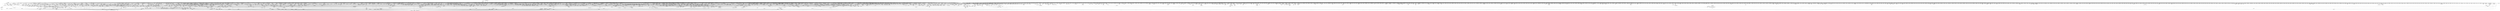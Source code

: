 digraph kerncollapsed {
    "__xchg_case_acq_64.isra.0" [color="black"];
    "folio_anon_vma" [color="black"];
    "Indirect call41" [color="black"];
    "__raw_spin_unlock_irq_20" [color="black"];
    "init_entity_runnable_average" [color="black"];
    "__raw_spin_unlock_irq_23" [color="black"];
    "__mnt_drop_write_file" [color="black"];
    "__wake_up_common" [color="black"];
    "Indirect call136" [color="black"];
    "__free_one_page" [color="black"];
    "xa_find_after" [color="black"];
    "Indirect call43" [color="black"];
    "Indirect call114" [color="black"];
    "Indirect call181" [color="black"];
    "__raw_spin_lock_irqsave.constprop.0_8" [color="black"];
    "__cmpxchg_case_acq_32.constprop.0_17" [color="black"];
    "cpu_online_1" [color="black"];
    "do_raw_spin_lock_23" [color="black"];
    "workingset_age_nonresident" [color="black"];
    "dput_to_list" [color="black"];
    "Indirect call148" [color="black"];
    "init_multi_vma_prep" [color="black"];
    "__audit_uring_entry" [color="black"];
    "enqueue_hrtimer.constprop.0" [color="black"];
    "_find_next_zero_bit" [color="black"];
    "__peernet2id" [color="black"];
    "do_raw_spin_lock.constprop.0_13" [color="black"];
    "do_raw_spin_lock_86" [color="black"];
    "pagefault_disable" [color="black"];
    "page_ref_inc" [color="black"];
    "futex_get_value_locked" [color="black"];
    "cpu_online_3" [color="black"];
    "find_next_zero_bit" [color="black"];
    "test_ti_thread_flag_7" [color="black"];
    "inode_add_lru" [color="black"];
    "kmap_atomic_1" [color="black"];
    "mmgrab_2" [color="black"];
    "get_random_bytes" [color="black"];
    "arch_local_irq_restore_1" [color="black"];
    "get_ucounts_or_wrap" [color="black"];
    "lru_move_tail_fn" [color="black"];
    "__clear_open_fd" [color="black"];
    "desc_make_final" [color="black"];
    "Indirect call170" [color="black"];
    "call_function_single_prep_ipi" [color="black"];
    "Indirect call8" [color="black"];
    "active_load_balance_cpu_stop" [color="black"];
    "mas_store_b_node" [color="black"];
    "mnt_get_count" [color="black"];
    "cpu_switch_to" [color="black"];
    "set_swapper_pgd" [color="black"];
    "sock_inuse_add" [color="black"];
    "find_mergeable_anon_vma" [color="black"];
    "io_wq_work_match_all" [color="black"];
    "Indirect call26" [color="black"];
    "__irq_domain_deactivate_irq" [color="black"];
    "rt_mutex_proxy_unlock" [color="black"];
    "__raw_spin_lock_43" [color="black"];
    "pmd_offset.isra.0" [color="black"];
    "clear_page" [color="black"];
    "srcu_funnel_exp_start" [color="black"];
    "to_desc" [color="black"];
    "filemap_release_folio" [color="black"];
    "Indirect call185" [color="black"];
    "__wake_up_bit" [color="black"];
    "mas_max_gap" [color="black"];
    "list_del_2" [color="black"];
    "post_ttbr_update_workaround" [color="black"];
    "prb_reserve_in_last" [color="black"];
    "__io_put_kbuf_list" [color="black"];
    "check_preempt_curr_dl" [color="black"];
    "mab_calc_split" [color="black"];
    "kill_device" [color="black"];
    "errseq_sample" [color="black"];
    "futex_hash" [color="black"];
    "xas_reload" [color="black"];
    "skb_zcopy" [color="black"];
    "rcu_dynticks_snap" [color="black"];
    "pm_qos_update_flags" [color="black"];
    "virt_to_slab" [color="black"];
    "__sk_mem_reduce_allocated" [color="black"];
    "no_page_table" [color="black"];
    "arm64_kernel_unmapped_at_el0_3" [color="black"];
    "find_buddy_page_pfn" [color="black"];
    "folio_trylock" [color="black"];
    "flush_tlb_kernel_range" [color="black"];
    "tlb_gather_mmu_fullmm" [color="black"];
    "percpu_counter_add" [color="black"];
    "__cmpxchg_case_mb_64" [color="black"];
    "post_init_entity_util_avg" [color="black"];
    "__raw_spin_lock_23" [color="black"];
    "rcu_seq_set_state" [color="black"];
    "put_dec" [color="black"];
    "folio_mapped" [color="black"];
    "propagation_next" [color="black"];
    "prepare_alloc_pages.constprop.0" [color="black"];
    "cleanup_timerqueue" [color="black"];
    "__cmpxchg_case_acq_32.constprop.0_4" [color="black"];
    "lockref_put_or_lock" [color="black"];
    "page_ref_add_1" [color="black"];
    "task_join_group_stop" [color="black"];
    "clear_ti_thread_flag_5" [color="black"];
    "Indirect call75" [color="black"];
    "do_raw_spin_lock_65" [color="black"];
    "__raw_spin_lock_irqsave_26" [color="black"];
    "__put_unused_fd" [color="black"];
    "__raw_spin_lock_32" [color="black"];
    "search_cmp_ftr_reg" [color="black"];
    "_mix_pool_bytes" [color="black"];
    "__kern_my_cpu_offset_16" [color="black"];
    "rcu_jiffies_till_stall_check" [color="black"];
    "ptep_clear_flush" [color="black"];
    "read_seqbegin.constprop.0" [color="black"];
    "get_file.isra.0" [color="black"];
    "crng_make_state" [color="black"];
    "mte_zero_clear_page_tags" [color="black"];
    "next_zone" [color="black"];
    "__gfp_pfmemalloc_flags" [color="black"];
    "ttwu_do_activate.constprop.0" [color="black"];
    "__d_drop" [color="black"];
    "Indirect call158" [color="black"];
    "prb_next_seq" [color="black"];
    "__raw_spin_lock_irqsave_39" [color="black"];
    "Indirect call0" [color="black"];
    "Indirect call112" [color="black"];
    "__cmpwait_case_32_2" [color="black"];
    "tlb_remove_table_smp_sync" [color="black"];
    "is_software_node" [color="black"];
    "cpumask_next.constprop.0" [color="black"];
    "__kern_my_cpu_offset_56" [color="black"];
    "rb_insert_color_cached" [color="black"];
    "folio_nr_pages_4" [color="black"];
    "__raw_spin_lock_irqsave.constprop.0_3" [color="black"];
    "do_raw_spin_lock_2" [color="black"];
    "kobj_ns_ops" [color="black"];
    "Indirect call95" [color="black"];
    "__kern_my_cpu_offset_133" [color="black"];
    "find_lock_task_mm" [color="black"];
    "Indirect call33" [color="black"];
    "folio_nr_pages_3" [color="black"];
    "__raw_spin_unlock_irq_38" [color="black"];
    "csum_partial" [color="black"];
    "list_splice" [color="black"];
    "dev_to_swnode" [color="black"];
    "crng_fast_key_erasure" [color="black"];
    "xas_set_mark" [color="black"];
    "strncmp" [color="black"];
    "folio_mapping" [color="black"];
    "folio_add_new_anon_rmap" [color="black"];
    "mab_set_b_end" [color="black"];
    "rcu_seq_start" [color="black"];
    "__raw_spin_lock_irqsave_15" [color="black"];
    "drain_pages_zone" [color="black"];
    "rcu_inkernel_boot_has_ended" [color="black"];
    "do_raw_spin_lock_35" [color="black"];
    "detach_entity_load_avg" [color="black"];
    "__percpu_add_case_64_6" [color="black"];
    "__kern_my_cpu_offset_62" [color="black"];
    "__kern_my_cpu_offset_11" [color="black"];
    "do_raw_spin_lock_33" [color="black"];
    "skb_queue_tail" [color="black"];
    "__count_vm_events_2" [color="black"];
    "Indirect call142" [color="black"];
    "__kern_my_cpu_offset_61" [color="black"];
    "ktime_get_mono_fast_ns" [color="black"];
    "mmgrab_1" [color="black"];
    "page_ref_add" [color="black"];
    "remove_nodes.constprop.0" [color="black"];
    "kernfs_should_drain_open_files" [color="black"];
    "do_raw_spin_lock_12" [color="black"];
    "percpu_ref_put_many" [color="black"];
    "sync_rcu_exp_done_unlocked" [color="black"];
    "kthread_data" [color="black"];
    "Indirect call76" [color="black"];
    "pcpu_block_update_hint_alloc" [color="black"];
    "do_raw_spin_lock.constprop.0_10" [color="black"];
    "__skb_dequeue_3" [color="black"];
    "folio_size" [color="black"];
    "tick_get_broadcast_device" [color="black"];
    "tty_name" [color="black"];
    "dec_mm_counter" [color="black"];
    "folio_evictable" [color="black"];
    "security_task_getsecid_obj" [color="black"];
    "__lock_parent" [color="black"];
    "first_online_pgdat" [color="black"];
    "__cmpxchg_case_64" [color="black"];
    "irq_get_irq_data" [color="black"];
    "super_wake" [color="black"];
    "mapping_unmap_writable" [color="black"];
    "__raw_spin_lock_irq_43" [color="black"];
    "__rb_change_child.constprop.0" [color="black"];
    "skb_header_cloned" [color="black"];
    "__cmpxchg_case_acq_32.constprop.0_13" [color="black"];
    "__raw_spin_lock_irqsave_5" [color="black"];
    "__printk_safe_enter" [color="black"];
    "Indirect call205" [color="black"];
    "try_to_unmap_flush" [color="black"];
    "__raw_spin_lock.constprop.0" [color="black"];
    "auditd_test_task" [color="black"];
    "put_prev_task" [color="black"];
    "current_is_kswapd" [color="black"];
    "signal_pending_11" [color="black"];
    "cpu_active" [color="black"];
    "find_next_bit.constprop.0_11" [color="black"];
    "__kern_my_cpu_offset_83" [color="black"];
    "mas_prev_setup.constprop.0" [color="black"];
    "__raw_spin_trylock_1" [color="black"];
    "update_sd_lb_stats" [color="black"];
    "__remove_shared_vm_struct.constprop.0" [color="black"];
    "sock_rmem_free" [color="black"];
    "raw_spin_rq_lock" [color="black"];
    "page_vma_mapped_walk_done_1" [color="black"];
    "vma_interval_tree_augment_propagate" [color="black"];
    "futex_q_lock" [color="black"];
    "list_del_init_8" [color="black"];
    "__xchg_case_mb_64.constprop.0_3" [color="black"];
    "rcu_segcblist_entrain" [color="black"];
    "io_wq_cancel_pending_work" [color="black"];
    "__raw_spin_lock_64" [color="black"];
    "file_ns_capable" [color="black"];
    "Indirect call65" [color="black"];
    "__raw_spin_lock_irq_4" [color="black"];
    "vma_needs_dirty_tracking" [color="black"];
    "d_flags_for_inode" [color="black"];
    "radix_tree_load_root" [color="black"];
    "slab_is_available" [color="black"];
    "system_supports_mte" [color="black"];
    "__update_load_avg_cfs_rq" [color="black"];
    "__irq_domain_activate_irq" [color="black"];
    "skb_has_frag_list" [color="black"];
    "__var_waitqueue" [color="black"];
    "inode_maybe_inc_iversion" [color="black"];
    "___d_drop" [color="black"];
    "cpumask_any_distribute" [color="black"];
    "read_sanitised_ftr_reg" [color="black"];
    "compaction_free" [color="black"];
    "list_move_tail" [color="black"];
    "need_mlock_drain" [color="black"];
    "lru_lazyfree_fn" [color="black"];
    "get_sd_balance_interval" [color="black"];
    "io_poll_find.constprop.0" [color="black"];
    "cpumask_subset" [color="black"];
    "vma_iter_config" [color="black"];
    "kmalloc_slab" [color="black"];
    "workingset_activation" [color="black"];
    "__printk_cpu_sync_put" [color="black"];
    "lazy_max_pages" [color="black"];
    "arch_get_random_seed_longs" [color="black"];
    "pcpu_next_md_free_region" [color="black"];
    "__mutex_trylock" [color="black"];
    "skb_zcopy_downgrade_managed" [color="black"];
    "list_splice_tail_init" [color="black"];
    "Indirect call44" [color="black"];
    "__cmpxchg_case_mb_32_3" [color="black"];
    "expand" [color="black"];
    "signalfd_cleanup" [color="black"];
    "mas_prev_slot" [color="black"];
    "Indirect call157" [color="black"];
    "rwsem_set_reader_owned" [color="black"];
    "hrtimer_start_range_ns" [color="black"];
    "__kern_my_cpu_offset_55" [color="black"];
    "slab_want_init_on_free" [color="black"];
    "__task_pid_nr_ns" [color="black"];
    "prepend_char" [color="black"];
    "mnt_dec_writers" [color="black"];
    "count_vm_events_1" [color="black"];
    "wb_has_dirty_io" [color="black"];
    "d_instantiate" [color="black"];
    "Indirect call86" [color="black"];
    "mas_set_alloc_req" [color="black"];
    "hrtimer_sleeper_start_expires" [color="black"];
    "__raw_spin_lock_irqsave_21" [color="black"];
    "tick_get_broadcast_mask" [color="black"];
    "Indirect call118" [color="black"];
    "fetch_robust_entry" [color="black"];
    "get_new_cred" [color="black"];
    "eth_type_vlan" [color="black"];
    "del_page_from_free_list" [color="black"];
    "mm_counter_file" [color="black"];
    "fsnotify_free_mark" [color="black"];
    "_find_next_bit" [color="black"];
    "do_raw_spin_lock_67" [color="black"];
    "Indirect call34" [color="black"];
    "exit_oom_victim" [color="black"];
    "split_map_pages" [color="black"];
    "__count_vm_events_1" [color="black"];
    "pwq_activate_inactive_work" [color="black"];
    "tk_xtime.constprop.0" [color="black"];
    "Indirect call32" [color="black"];
    "__kern_my_cpu_offset_53" [color="black"];
    "Indirect call36" [color="black"];
    "min_deadline_cb_rotate" [color="black"];
    "security_file_set_fowner" [color="black"];
    "online_section_nr" [color="black"];
    "io_timeout_extract" [color="black"];
    "posix_cpu_timers_exit_group" [color="black"];
    "irq_work_single" [color="black"];
    "cpumask_and.isra.0_3" [color="black"];
    "is_rlimit_overlimit" [color="black"];
    "notifier_call_chain" [color="black"];
    "task_curr" [color="black"];
    "Indirect call40" [color="black"];
    "__percpu_add_case_64_2" [color="black"];
    "tty_driver_name" [color="black"];
    "Indirect call209" [color="black"];
    "clear_siginfo" [color="black"];
    "wb_stat_mod" [color="black"];
    "tty_termios_baud_rate" [color="black"];
    "_double_lock_balance" [color="black"];
    "find_next_bit.constprop.0_5" [color="black"];
    "__cmpxchg_case_acq_32.constprop.0_15" [color="black"];
    "__kern_my_cpu_offset_76" [color="black"];
    "mas_safe_min" [color="black"];
    "io_run_cancel" [color="black"];
    "peernet2id" [color="black"];
    "hrtimer_forward" [color="black"];
    "Indirect call38" [color="black"];
    "collect_posix_cputimers" [color="black"];
    "__cmpxchg_case_mb_64_2" [color="black"];
    "Indirect call162" [color="black"];
    "signal_set_stop_flags" [color="black"];
    "find_next_bit.constprop.0_14" [color="black"];
    "__kern_my_cpu_offset_70" [color="black"];
    "cpumask_intersects.constprop.0_1" [color="black"];
    "set_kpti_asid_bits" [color="black"];
    "tty_termios_input_baud_rate" [color="black"];
    "idr_for_each" [color="black"];
    "Indirect call22" [color="black"];
    "virt_to_folio" [color="black"];
    "access_ok_16" [color="black"];
    "__raw_spin_unlock_irq_37" [color="black"];
    "extfrag_for_order" [color="black"];
    "__srcu_read_lock" [color="black"];
    "__cmpxchg_case_acq_32.constprop.0_18" [color="black"];
    "__posix_timers_find" [color="black"];
    "folio_wake_bit" [color="black"];
    "page_ref_dec_and_test" [color="black"];
    "__raw_spin_lock_irq_23" [color="black"];
    "copy_user_highpage" [color="black"];
    "Indirect call11" [color="black"];
    "console_is_usable" [color="black"];
    "system_supports_tlb_range" [color="black"];
    "sb_clear_inode_writeback" [color="black"];
    "allow_direct_reclaim" [color="black"];
    "__raw_spin_lock_3" [color="black"];
    "__mod_zone_page_state" [color="black"];
    "__raw_write_lock_irq_1" [color="black"];
    "mast_ascend" [color="black"];
    "__wake_up_locked_key" [color="black"];
    "do_raw_spin_lock_5" [color="black"];
    "vma_fs_can_writeback" [color="black"];
    "__raw_read_unlock.constprop.0_2" [color="black"];
    "find_first_bit_6" [color="black"];
    "__kern_my_cpu_offset_6" [color="black"];
    "__kern_my_cpu_offset_52" [color="black"];
    "rt_mutex_futex_trylock" [color="black"];
    "mast_spanning_rebalance.isra.0" [color="black"];
    "__cmpxchg_case_acq_64_1" [color="black"];
    "is_bad_inode" [color="black"];
    "enqueue_pushable_dl_task" [color="black"];
    "signal_pending_state_1" [color="black"];
    "mnt_set_mountpoint" [color="black"];
    "__raw_spin_unlock_irq" [color="black"];
    "__raw_spin_lock_irq_11" [color="black"];
    "__mutex_trylock_common" [color="black"];
    "__kern_my_cpu_offset_37" [color="black"];
    "__raw_spin_lock_irqsave_4" [color="black"];
    "will_become_orphaned_pgrp" [color="black"];
    "irq_domain_activate_irq" [color="black"];
    "__raw_spin_lock_irqsave_41" [color="black"];
    "blake2s_compress" [color="black"];
    "check_preempt_curr" [color="black"];
    "__io_prep_linked_timeout" [color="black"];
    "__cmpxchg_case_acq_32_1" [color="black"];
    "pcpu_post_unmap_tlb_flush" [color="black"];
    "set_pud" [color="black"];
    "Indirect call48" [color="black"];
    "mas_allocated.isra.0" [color="black"];
    "strreplace" [color="black"];
    "task_sigpending_1" [color="black"];
    "group_classify" [color="black"];
    "rcu_advance_cbs" [color="black"];
    "posix_cpu_timer_rearm" [color="black"];
    "Indirect call79" [color="black"];
    "__kern_my_cpu_offset_80" [color="black"];
    "freezing" [color="black"];
    "Indirect call130" [color="black"];
    "dl_rq_of_se" [color="black"];
    "__percpu_add_case_64.constprop.0_1" [color="black"];
    "page_ref_inc_4" [color="black"];
    "read_seqbegin_or_lock" [color="black"];
    "__kern_my_cpu_offset_91" [color="black"];
    "__pfn_to_section" [color="black"];
    "Indirect call29" [color="black"];
    "alarmtimer_enqueue" [color="black"];
    "update_min_vruntime" [color="black"];
    "skb_tailroom" [color="black"];
    "sync_exp_work_done" [color="black"];
    "__raw_spin_unlock_irqrestore_2" [color="black"];
    "Indirect call80" [color="black"];
    "vma_last_pgoff" [color="black"];
    "do_raw_spin_lock_117" [color="black"];
    "skb_flow_get_icmp_tci" [color="black"];
    "aio_nr_sub" [color="black"];
    "folio_not_mapped" [color="black"];
    "tag_clear_highpage" [color="black"];
    "mas_is_err" [color="black"];
    "mte_set_pivot" [color="black"];
    "find_next_bit.constprop.0_7" [color="black"];
    "__raw_spin_unlock_irq_1" [color="black"];
    "set_area_direct_map" [color="black"];
    "__mnt_want_write_file" [color="black"];
    "class_raw_spinlock_irqsave_destructor" [color="black"];
    "Indirect call16" [color="black"];
    "rcu_poll_gp_seq_end_unlocked" [color="black"];
    "kthread_is_per_cpu" [color="black"];
    "cpuhp_invoke_callback" [color="black"];
    "Indirect call49" [color="black"];
    "__dput_to_list" [color="black"];
    "__cmpxchg_case_acq_32.constprop.0_5" [color="black"];
    "__raw_spin_unlock_irqrestore" [color="black"];
    "page_ref_inc_6" [color="black"];
    "_task_util_est" [color="black"];
    "pcpu_update_empty_pages" [color="black"];
    "__raw_spin_lock_irqsave_51" [color="black"];
    "need_active_balance" [color="black"];
    "posixtimer_rearm" [color="black"];
    "security_audit_rule_match" [color="black"];
    "folio_mapped_3" [color="black"];
    "__integrity_iint_find" [color="black"];
    "smp_call_function_many" [color="black"];
    "pcpu_block_refresh_hint" [color="black"];
    "__raw_spin_lock_irqsave_42" [color="black"];
    "fprop_fraction_percpu" [color="black"];
    "skb_headers_offset_update" [color="black"];
    "net_eq_idr" [color="black"];
    "init_timer_key" [color="black"];
    "d_find_any_alias" [color="black"];
    "set_load_weight" [color="black"];
    "pgdat_balanced" [color="black"];
    "pte_to_swp_entry_2" [color="black"];
    "rb_erase_cached.isra.0" [color="black"];
    "__cmpxchg_case_mb_32_13" [color="black"];
    "page_vma_mapped_walk_done" [color="black"];
    "netdev_name" [color="black"];
    "__raw_spin_unlock_irq_7" [color="black"];
    "timespec64_equal" [color="black"];
    "zone_watermark_ok_safe" [color="black"];
    "lock_mount_hash" [color="black"];
    "rcu_segcblist_inc_len" [color="black"];
    "io_put_kbuf" [color="black"];
    "mas_put_in_tree" [color="black"];
    "Indirect call109" [color="black"];
    "__bitmap_set" [color="black"];
    "rpm_check_suspend_allowed" [color="black"];
    "node_page_state_add" [color="black"];
    "io_poll_get_ownership" [color="black"];
    "mas_set_split_parent.isra.0" [color="black"];
    "kernfs_release_file.part.0.isra.0" [color="black"];
    "xas_find_marked" [color="black"];
    "__raw_spin_unlock_irqrestore_24" [color="black"];
    "shrink_lock_dentry" [color="black"];
    "__raw_spin_lock_irqsave.constprop.0_9" [color="black"];
    "do_raw_spin_lock" [color="black"];
    "system_supports_address_auth_1" [color="black"];
    "io_poll_add_hash" [color="black"];
    "__percpu_add_case_32_20" [color="black"];
    "__raw_spin_lock_irqsave" [color="black"];
    "io_wq_exit_start" [color="black"];
    "zone_page_state_snapshot" [color="black"];
    "mapping_shrinkable" [color="black"];
    "Indirect call21" [color="black"];
    "__raw_spin_lock_irqsave_25" [color="black"];
    "list_del_init_6" [color="black"];
    "try_release_thread_stack_to_cache" [color="black"];
    "__raw_spin_unlock_irq.constprop.0_2" [color="black"];
    "xas_pause" [color="black"];
    "__wake_up_locked_key_bookmark" [color="black"];
    "u64_stats_add_1" [color="black"];
    "__cmpxchg_case_mb_32_10" [color="black"];
    "mas_bulk_rebalance" [color="black"];
    "spin_lock_irqsave_check_contention" [color="black"];
    "Indirect call150" [color="black"];
    "rcu_segcblist_advance" [color="black"];
    "__get_task_comm" [color="black"];
    "__folio_cancel_dirty" [color="black"];
    "first_zones_zonelist_1" [color="black"];
    "update_sctlr_el1" [color="black"];
    "do_raw_spin_lock_66" [color="black"];
    "raw_spin_rq_unlock_irqrestore" [color="black"];
    "security_secid_to_secctx" [color="black"];
    "__page_cache_release" [color="black"];
    "num_other_online_cpus" [color="black"];
    "group_open_release" [color="black"];
    "ma_dead_node" [color="black"];
    "compaction_suitable" [color="black"];
    "__raw_spin_lock_irq_3" [color="black"];
    "lock_hrtimer_base" [color="black"];
    "__list_del_entry" [color="black"];
    "Indirect call19" [color="black"];
    "__arch_copy_from_user" [color="black"];
    "fsnotify_group_assert_locked" [color="black"];
    "__timer_delete_sync" [color="black"];
    "do_raw_spin_lock.constprop.0_7" [color="black"];
    "__percpu_counter_sum" [color="black"];
    "set_tsk_need_resched" [color="black"];
    "console_verbose" [color="black"];
    "arch_asym_cpu_priority" [color="black"];
    "__kern_my_cpu_offset_74" [color="black"];
    "update_dl_rq_load_avg" [color="black"];
    "rcu_seq_snap" [color="black"];
    "Indirect call141" [color="black"];
    "__raw_spin_lock_15" [color="black"];
    "folio_isolate_lru" [color="black"];
    "set_task_cpu" [color="black"];
    "try_check_zero" [color="black"];
    "__wb_update_bandwidth.constprop.0" [color="black"];
    "__bitmap_weight" [color="black"];
    "Indirect call50" [color="black"];
    "mas_new_ma_node" [color="black"];
    "prepend_name" [color="black"];
    "count_vm_events" [color="black"];
    "__cmpxchg_case_acq_32.constprop.0_21" [color="black"];
    "dl_task_is_earliest_deadline" [color="black"];
    "timer_base.isra.0" [color="black"];
    "__raw_spin_lock_irqsave_29" [color="black"];
    "d_path" [color="black"];
    "io_cancel_task_cb" [color="black"];
    "rt_mutex_init_proxy_locked" [color="black"];
    "d_shrink_del" [color="black"];
    "arm64_kernel_unmapped_at_el0_2" [color="black"];
    "pagefault_enable_2" [color="black"];
    "node_tag_clear" [color="black"];
    "flush_dcache_folio" [color="black"];
    "cpumask_first" [color="black"];
    "prb_first_valid_seq" [color="black"];
    "alarm_init" [color="black"];
    "arch_local_irq_save_5" [color="black"];
    "bump_cpu_timer" [color="black"];
    "find_next_bit.constprop.0_1" [color="black"];
    "skb_frag_ref" [color="black"];
    "mnt_get_writers" [color="black"];
    "slab_want_init_on_alloc" [color="black"];
    "kthread_probe_data" [color="black"];
    "pcpu_size_to_slot" [color="black"];
    "Indirect call197" [color="black"];
    "tsk_fork_get_node" [color="black"];
    "cpus_share_cache" [color="black"];
    "__cmpxchg_case_mb_32_4" [color="black"];
    "update_newidle_cost" [color="black"];
    "Indirect call135" [color="black"];
    "__raw_spin_unlock_irqrestore_9" [color="black"];
    "this_cpu_has_cap.part.0" [color="black"];
    "__pick_first_entity" [color="black"];
    "__skb_checksum" [color="black"];
    "add_wait_queue" [color="black"];
    "folio_trylock_4" [color="black"];
    "__cmpwait_case_32" [color="black"];
    "kick_process" [color="black"];
    "rcu_seq_end_1" [color="black"];
    "pagefault_enable_1" [color="black"];
    "do_raw_spin_lock_44" [color="black"];
    "io_cqe_cache_refill" [color="black"];
    "fsnotify_compare_groups" [color="black"];
    "do_raw_spin_lock_30" [color="black"];
    "arch_stack_walk" [color="black"];
    "find_next_zero_bit_2" [color="black"];
    "radix_tree_iter_tag_clear" [color="black"];
    "cpumask_next_and" [color="black"];
    "__raw_spin_lock_42" [color="black"];
    "compaction_zonelist_suitable" [color="black"];
    "kernfs_leftmost_descendant" [color="black"];
    "Indirect call152" [color="black"];
    "__dl_add" [color="black"];
    "folio_order" [color="black"];
    "update_cfs_rq_load_avg.isra.0" [color="black"];
    "__raw_spin_unlock_irq_11" [color="black"];
    "__cmpxchg_case_mb_32_8" [color="black"];
    "fsnotify_first_mark" [color="black"];
    "__raw_spin_lock_irqsave_52" [color="black"];
    "Indirect call128" [color="black"];
    "get_work_pool" [color="black"];
    "__raw_spin_lock_20" [color="black"];
    "arm_smccc_1_1_get_conduit" [color="black"];
    "mas_next_sibling" [color="black"];
    "oom_unkillable_task.isra.0" [color="black"];
    "io_cqring_wake" [color="black"];
    "next_online_pgdat" [color="black"];
    "__arm64_sys_timerfd_create" [color="black"];
    "kernfs_root" [color="black"];
    "__fsnotify_update_child_dentry_flags" [color="black"];
    "Indirect call180" [color="black"];
    "count_vm_events_2" [color="black"];
    "prb_final_commit" [color="black"];
    "gfp_pfmemalloc_allowed" [color="black"];
    "__xa_clear_mark" [color="black"];
    "do_raw_spin_lock_26" [color="black"];
    "move_freepages_block" [color="black"];
    "test_ti_thread_flag_1" [color="black"];
    "__reuseport_detach_closed_sock" [color="black"];
    "Indirect call120" [color="black"];
    "__percpu_add_case_32_1" [color="black"];
    "mask_irq" [color="black"];
    "disable_irq_nosync" [color="black"];
    "task_pid_vnr" [color="black"];
    "Indirect call17" [color="black"];
    "timer_wait_running" [color="black"];
    "membarrier_update_current_mm" [color="black"];
    "ktime_mono_to_any" [color="black"];
    "do_raw_spin_lock_9" [color="black"];
    "__raw_spin_lock_irq_34" [color="black"];
    "folio_mark_dirty" [color="black"];
    "put_cpu_fpsimd_context" [color="black"];
    "cpu_timer_task_rcu" [color="black"];
    "mas_wr_store_setup" [color="black"];
    "rcu_seq_start_1" [color="black"];
    "timerfd_alarmproc" [color="black"];
    "Indirect call194" [color="black"];
    "lru_deactivate_file_fn" [color="black"];
    "mte_dead_leaves.constprop.0" [color="black"];
    "other_cpu_in_panic" [color="black"];
    "mtree_range_walk" [color="black"];
    "anon_vma_interval_tree_pre_update_vma" [color="black"];
    "clear_bit_unlock.constprop.0" [color="black"];
    "next_signal" [color="black"];
    "mas_pause" [color="black"];
    "find_lock_later_rq" [color="black"];
    "mte_destroy_descend.constprop.0" [color="black"];
    "__raw_read_unlock.constprop.0" [color="black"];
    "__raw_spin_lock_irqsave_50" [color="black"];
    "flush_tlb_mm" [color="black"];
    "attach_task" [color="black"];
    "io_should_retry_thread" [color="black"];
    "sub_rq_bw.isra.0" [color="black"];
    "get_mm_exe_file" [color="black"];
    "get_cred" [color="black"];
    "Indirect call155" [color="black"];
    "irq_chip_retrigger_hierarchy" [color="black"];
    "tty_ldisc_close" [color="black"];
    "test_ti_thread_flag_6" [color="black"];
    "hlist_del_init_4" [color="black"];
    "capacity_of" [color="black"];
    "__anon_vma_interval_tree_subtree_search" [color="black"];
    "timerqueue_del" [color="black"];
    "__raw_spin_lock_46" [color="black"];
    "tag_set" [color="black"];
    "this_cpu_has_cap" [color="black"];
    "rcu_gp_is_normal" [color="black"];
    "__irq_get_desc_lock" [color="black"];
    "get_data" [color="black"];
    "__raw_spin_lock_irq_17" [color="black"];
    "__raw_spin_unlock_irqrestore_3" [color="black"];
    "Indirect call169" [color="black"];
    "inc_tlb_flush_pending" [color="black"];
    "io_wq_work_match_item" [color="black"];
    "io_is_timeout_noseq" [color="black"];
    "Indirect call156" [color="black"];
    "__irq_work_queue_local" [color="black"];
    "do_raw_spin_lock.constprop.0_3" [color="black"];
    "update_blocked_averages" [color="black"];
    "find_next_bit_6" [color="black"];
    "Indirect call106" [color="black"];
    "__disable_irq_nosync" [color="black"];
    "__inode_add_lru" [color="black"];
    "mas_walk" [color="black"];
    "sub_running_bw.isra.0" [color="black"];
    "fsnotify_data_inode" [color="black"];
    "__bpf_free_used_maps" [color="black"];
    "xas_find" [color="black"];
    "__skb_fill_page_desc" [color="black"];
    "__dev_pm_qos_resume_latency" [color="black"];
    "is_subdir" [color="black"];
    "posix_cpu_timers_exit" [color="black"];
    "Indirect call71" [color="black"];
    "Indirect call126" [color="black"];
    "task_clear_jobctl_trapping" [color="black"];
    "free_vmap_area_rb_augment_cb_rotate" [color="black"];
    "io_cancel_ctx_cb" [color="black"];
    "signal_pending_state" [color="black"];
    "page_ref_inc_1" [color="black"];
    "do_raw_spin_lock_8" [color="black"];
    "pmd_offset.isra.0_1" [color="black"];
    "__percpu_add_case_32_21" [color="black"];
    "pcpu_init_md_blocks" [color="black"];
    "task_sigpending_2" [color="black"];
    "__cmpxchg_case_acq_32.constprop.0_12" [color="black"];
    "min_deadline_cb_propagate" [color="black"];
    "update_rq_clock" [color="black"];
    "fsnotify_update_flags" [color="black"];
    "Indirect call39" [color="black"];
    "mas_ascend" [color="black"];
    "kthread_insert_work_sanity_check" [color="black"];
    "__raw_spin_lock_irqsave_19" [color="black"];
    "__mod_lruvec_state" [color="black"];
    "folio_unlock" [color="black"];
    "Indirect call3" [color="black"];
    "resched_curr" [color="black"];
    "__anon_inode_getfd" [color="black"];
    "pmd_install" [color="black"];
    "mab_shift_right" [color="black"];
    "csum_block_add_ext" [color="black"];
    "folio_size_2" [color="black"];
    "migrate_disable" [color="black"];
    "__raw_write_lock_irq.constprop.0" [color="black"];
    "kill_super_notify" [color="black"];
    "select_collect2" [color="black"];
    "vma_is_secretmem" [color="black"];
    "tlb_gather_mmu" [color="black"];
    "Indirect call64" [color="black"];
    "io_put_kbuf_comp.isra.0" [color="black"];
    "irq_to_desc" [color="black"];
    "test_taint" [color="black"];
    "rcu_segcblist_add_len" [color="black"];
    "__remove_inode_hash" [color="black"];
    "__kern_my_cpu_offset_60" [color="black"];
    "__kern_my_cpu_offset_71" [color="black"];
    "__kern_my_cpu_offset_44" [color="black"];
    "folio_pfn" [color="black"];
    "__set_open_fd" [color="black"];
    "activate_task" [color="black"];
    "__bitmap_clear" [color="black"];
    "exit_rcu" [color="black"];
    "global_dirtyable_memory" [color="black"];
    "xas_init_marks" [color="black"];
    "__skb_set_length_1" [color="black"];
    "mod_zone_state" [color="black"];
    "clear_ti_thread_flag_8" [color="black"];
    "__raw_spin_lock_14" [color="black"];
    "Indirect call111" [color="black"];
    "test_ti_thread_flag_11" [color="black"];
    "override_creds" [color="black"];
    "__local_bh_enable_ip" [color="black"];
    "mnt_add_count" [color="black"];
    "device_links_read_lock" [color="black"];
    "audit_rate_check.part.0" [color="black"];
    "vma_interval_tree_remove" [color="black"];
    "should_zap_page" [color="black"];
    "update_cached_migrate" [color="black"];
    "rt_mutex_slowtrylock" [color="black"];
    "__sk_mem_reclaim" [color="black"];
    "prepare_to_swait_event" [color="black"];
    "__prepare_to_swait" [color="black"];
    "__raw_spin_lock_41" [color="black"];
    "__set_task_comm" [color="black"];
    "do_raw_spin_lock_56" [color="black"];
    "folio_evictable_1" [color="black"];
    "__init_swait_queue_head" [color="black"];
    "sock_flag.constprop.0" [color="black"];
    "io_req_complete_defer" [color="black"];
    "rb_first" [color="black"];
    "__raw_spin_unlock_irq_4" [color="black"];
    "get_cpu_fpsimd_context" [color="black"];
    "no_blink" [color="black"];
    "security_task_kill" [color="black"];
    "u64_stats_inc" [color="black"];
    "Indirect call160" [color="black"];
    "free_pcppages_bulk" [color="black"];
    "sme_save_state" [color="black"];
    "is_current_pgrp_orphaned" [color="black"];
    "__update_min_deadline" [color="black"];
    "hrtimer_cancel" [color="black"];
    "cpu_clock_sample" [color="black"];
    "pcpu_chunk_slot" [color="black"];
    "timer_delete_sync" [color="black"];
    "fsnotify" [color="black"];
    "mas_wr_walk" [color="black"];
    "find_later_rq" [color="black"];
    "task_participate_group_stop" [color="black"];
    "__kern_my_cpu_offset_67" [color="black"];
    "irq_work_claim" [color="black"];
    "memcg_charge_kernel_stack.part.0" [color="black"];
    "fatal_signal_pending_1" [color="black"];
    "list_move_1" [color="black"];
    "folio_account_cleaned" [color="black"];
    "strscpy" [color="black"];
    "inode_to_bdi" [color="black"];
    "__dev_put.part.0" [color="black"];
    "irqd_irq_disabled.isra.0" [color="black"];
    "chacha_permute" [color="black"];
    "system_supports_mte_1" [color="black"];
    "mtree_load" [color="black"];
    "io_wq_worker_running" [color="black"];
    "get_file_2" [color="black"];
    "copy_from_kernel_nofault" [color="black"];
    "Indirect call198" [color="black"];
    "Indirect call93" [color="black"];
    "wb_io_lists_populated" [color="black"];
    "clear_ti_thread_flag_4" [color="black"];
    "rcu_segcblist_init" [color="black"];
    "__skb_zcopy_downgrade_managed" [color="black"];
    "do_raw_spin_lock_73" [color="black"];
    "__percpu_add_case_32_3" [color="black"];
    "__flow_hash_from_keys" [color="black"];
    "pcpu_unit_page_offset" [color="black"];
    "__lock_task_sighand" [color="black"];
    "task_set_jobctl_pending" [color="black"];
    "__cmpxchg_case_mb_32.constprop.0" [color="black"];
    "__set_fixmap" [color="black"];
    "__acct_reclaim_writeback" [color="black"];
    "recalc_sigpending" [color="black"];
    "Indirect call210" [color="black"];
    "find_vmap_area" [color="black"];
    "flush_tlb_batched_pending" [color="black"];
    "group_balance_cpu" [color="black"];
    "domain_dirty_limits" [color="black"];
    "rcu_poll_gp_seq_start_unlocked" [color="black"];
    "security_release_secctx" [color="black"];
    "____do_softirq" [color="black"];
    "arch_local_irq_restore" [color="black"];
    "list_del_4" [color="black"];
    "reweight_task" [color="black"];
    "fatal_signal_pending_6" [color="black"];
    "__kern_my_cpu_offset_51" [color="black"];
    "fprop_reflect_period_percpu.isra.0" [color="black"];
    "arch_timer_evtstrm_available" [color="black"];
    "space_used" [color="black"];
    "queued_read_lock.constprop.0" [color="black"];
    "get_file_1" [color="black"];
    "ihold" [color="black"];
    "do_raw_spin_lock_27" [color="black"];
    "qdisc_maybe_clear_missed" [color="black"];
    "skb_copy_bits" [color="black"];
    "workingset_eviction" [color="black"];
    "folio_lruvec_relock_irq.constprop.0" [color="black"];
    "Indirect call88" [color="black"];
    "mas_update_gap" [color="black"];
    "zone_watermark_ok" [color="black"];
    "data_check_size" [color="black"];
    "Indirect call178" [color="black"];
    "__down_trylock_console_sem.constprop.0" [color="black"];
    "do_raw_spin_lock_87" [color="black"];
    "mmget" [color="black"];
    "zone_page_state_add" [color="black"];
    "mas_wr_new_end" [color="black"];
    "vma_interval_tree_subtree_search" [color="black"];
    "pick_next_task_idle" [color="black"];
    "cpu_do_switch_mm" [color="black"];
    "check_cb_ovld_locked" [color="black"];
    "__raw_spin_lock_62" [color="black"];
    "io_req_defer_failed" [color="black"];
    "mas_state_walk" [color="black"];
    "bstats_update" [color="black"];
    "copy_page" [color="black"];
    "list_del_init_2" [color="black"];
    "io_poll_can_finish_inline.isra.0" [color="black"];
    "sched_post_fork" [color="black"];
    "invalid_migration_vma" [color="black"];
    "compound_order_1" [color="black"];
    "do_raw_spin_lock_10" [color="black"];
    "__raw_spin_lock_irq_35" [color="black"];
    "fpsimd_save" [color="black"];
    "llist_reverse_order" [color="black"];
    "____core____" [color="kernel"];
    "Indirect call104" [color="black"];
    "do_raw_spin_lock_116" [color="black"];
    "__cmpwait_case_32_3" [color="black"];
    "sk_error_report" [color="black"];
    "xas_not_node" [color="black"];
    "load_unaligned_zeropad_1" [color="black"];
    "Indirect call115" [color="black"];
    "io_file_get_flags" [color="black"];
    "Indirect call53" [color="black"];
    "__percpu_add_case_32" [color="black"];
    "memchr" [color="black"];
    "path_get" [color="black"];
    "find_alive_thread.isra.0" [color="black"];
    "io_acct_run_queue" [color="black"];
    "__raw_spin_lock_irqsave_3" [color="black"];
    "simple_xattr_space" [color="black"];
    "__skb_header_pointer" [color="black"];
    "rwsem_spin_on_owner" [color="black"];
    "lockref_mark_dead" [color="black"];
    "__raw_spin_unlock_irq_6" [color="black"];
    "printk_parse_prefix" [color="black"];
    "mapping_shrinkable_2" [color="black"];
    "llist_del_first" [color="black"];
    "__radix_tree_lookup" [color="black"];
    "do_raw_spin_lock_52" [color="black"];
    "do_raw_spin_lock_85" [color="black"];
    "__raw_write_lock_irq" [color="black"];
    "qdisc_qstats_cpu_qlen_dec" [color="black"];
    "set_task_reclaim_state" [color="black"];
    "calc_wheel_index" [color="black"];
    "post_alloc_hook" [color="black"];
    "_compound_head_13" [color="black"];
    "qdisc_qstats_cpu_backlog_dec" [color="black"];
    "__raw_read_unlock.constprop.0_6" [color="black"];
    "current_wq_worker" [color="black"];
    "cpumask_any_and_distribute" [color="black"];
    "ktime_get" [color="black"];
    "prepend" [color="black"];
    "__kern_my_cpu_offset_49" [color="black"];
    "folio_nr_pages_2" [color="black"];
    "next_mnt" [color="black"];
    "pageblock_pfn_to_page" [color="black"];
    "do_raw_spin_lock_97" [color="black"];
    "__percpu_add_case_32_8" [color="black"];
    "test_ti_thread_flag_4" [color="black"];
    "io_schedule_prepare" [color="black"];
    "test_tsk_need_resched" [color="black"];
    "__raw_spin_lock_irqsave_32" [color="black"];
    "Indirect call37" [color="black"];
    "pm_ops_is_empty" [color="black"];
    "rcu_segcblist_extract_done_cbs" [color="black"];
    "mutex_spin_on_owner" [color="black"];
    "get_file" [color="black"];
    "Indirect call116" [color="black"];
    "do_raw_spin_lock_118" [color="black"];
    "arch_send_call_function_ipi_mask" [color="black"];
    "ktime_get_with_offset" [color="black"];
    "Indirect call27" [color="black"];
    "do_softirq_own_stack" [color="black"];
    "__raw_spin_lock_irq" [color="black"];
    "down_read_trylock" [color="black"];
    "__raw_spin_lock_irqsave_16" [color="black"];
    "hlist_del_init" [color="black"];
    "flush_dcache_page" [color="black"];
    "_compound_head_4" [color="black"];
    "Indirect call145" [color="black"];
    "mod_zone_page_state" [color="black"];
    "is_zero_page" [color="black"];
    "skb_tailroom_1" [color="black"];
    "inode_io_list_move_locked" [color="black"];
    "memmove" [color="black"];
    "__raw_spin_unlock_irqrestore_37" [color="black"];
    "__cmpxchg_case_rel_64" [color="black"];
    "list_lru_del" [color="black"];
    "xas_next_entry.constprop.0" [color="black"];
    "fsnotify_put_sb_connectors" [color="black"];
    "__reset_isolation_pfn" [color="black"];
    "__kmem_obj_info" [color="black"];
    "Indirect call193" [color="black"];
    "Indirect call23" [color="black"];
    "Indirect call212" [color="black"];
    "__kern_my_cpu_offset_15" [color="black"];
    "Indirect call7" [color="black"];
    "Indirect call172" [color="black"];
    "mas_find_setup.constprop.0" [color="black"];
    "mas_pop_node" [color="black"];
    "mte_update_gcr_excl.isra.0" [color="black"];
    "kmalloc_size_roundup" [color="black"];
    "audit_gid_comparator" [color="black"];
    "__kern_my_cpu_offset_42" [color="black"];
    "pde_subdir_find" [color="black"];
    "__ksize" [color="black"];
    "pcpu_find_block_fit" [color="black"];
    "dev_nit_active" [color="black"];
    "mas_store_prealloc.part.0" [color="black"];
    "kobj_child_ns_ops" [color="black"];
    "__raw_spin_unlock_irq_35" [color="black"];
    "access_ok_14" [color="black"];
    "arch_teardown_dma_ops" [color="black"];
    "Indirect call46" [color="black"];
    "change_page_range" [color="black"];
    "__raw_spin_lock_irq_41" [color="black"];
    "tk_clock_read" [color="black"];
    "__raw_spin_unlock_irqrestore_15" [color="black"];
    "Indirect call113" [color="black"];
    "__sw_hweight64" [color="black"];
    "security_audit_rule_free" [color="black"];
    "arch_send_call_function_single_ipi" [color="black"];
    "user_disable_single_step" [color="black"];
    "calc_delta_fair" [color="black"];
    "do_raw_spin_lock_64" [color="black"];
    "strscpy_pad" [color="black"];
    "copy_thread" [color="black"];
    "entity_eligible" [color="black"];
    "move_queued_task.constprop.0" [color="black"];
    "do_raw_spin_lock_31" [color="black"];
    "queued_write_lock_slowpath" [color="black"];
    "get_task_exe_file" [color="black"];
    "list_del_init" [color="black"];
    "Indirect call184" [color="black"];
    "__srcu_read_unlock" [color="black"];
    "Indirect call154" [color="black"];
    "tcp_get_info_chrono_stats" [color="black"];
    "__raw_spin_unlock_irqrestore_29" [color="black"];
    "__raw_write_unlock_irq_4" [color="black"];
    "set_next_task" [color="black"];
    "pm_runtime_get_noresume" [color="black"];
    "memblock_search" [color="black"];
    "can_migrate_task" [color="black"];
    "find_next_bit.constprop.0_21" [color="black"];
    "__raw_spin_lock_52" [color="black"];
    "__percpu_down_write_trylock" [color="black"];
    "mas_next_slot" [color="black"];
    "find_next_bit_15" [color="black"];
    "get_cred_1" [color="black"];
    "mte_copy_page_tags" [color="black"];
    "test_and_set_ti_thread_flag_1" [color="black"];
    "req_set_fail" [color="black"];
    "__count_vm_events_3" [color="black"];
    "futex_q_unlock" [color="black"];
    "Indirect call121" [color="black"];
    "netlink_overrun" [color="black"];
    "__kern_my_cpu_offset_14" [color="black"];
    "prepare_to_wait_event" [color="black"];
    "mas_wr_walk_descend" [color="black"];
    "redirty_tail_locked" [color="black"];
    "__raw_spin_unlock_irq_12" [color="black"];
    "sched_clock_noinstr" [color="black"];
    "__raw_spin_unlock_irqrestore_5" [color="black"];
    "kthread_should_stop" [color="black"];
    "igrab" [color="black"];
    "Indirect call192" [color="black"];
    "find_next_bit_18" [color="black"];
    "idr_find" [color="black"];
    "Indirect call4" [color="black"];
    "purge_fragmented_block" [color="black"];
    "rcu_segcblist_first_pend_cb" [color="black"];
    "__fprop_add_percpu" [color="black"];
    "Indirect call10" [color="black"];
    "new_context" [color="black"];
    "__kern_my_cpu_offset_21" [color="black"];
    "hrtimer_start_expires" [color="black"];
    "__cmpxchg_case_mb_32_2" [color="black"];
    "do_raw_spin_lock_18" [color="black"];
    "queued_read_lock_slowpath" [color="black"];
    "__cmpxchg_case_mb_64_6" [color="black"];
    "skb_header_pointer_2" [color="black"];
    "__raw_spin_lock_30" [color="black"];
    "siginfo_layout" [color="black"];
    "__cmpxchg_case_acq_32.constprop.0_16" [color="black"];
    "__raw_spin_lock_26" [color="black"];
    "pcpu_page_idx" [color="black"];
    "__cmpxchg_case_rel_32" [color="black"];
    "do_raw_spin_lock.constprop.0_14" [color="black"];
    "security_inode_init_security_anon" [color="black"];
    "data_alloc" [color="black"];
    "__fsnotify_recalc_mask" [color="black"];
    "compact_lock_irqsave" [color="black"];
    "srcu_get_delay.isra.0" [color="black"];
    "Indirect call125" [color="black"];
    "__raw_spin_lock_34" [color="black"];
    "mas_split_final_node.isra.0" [color="black"];
    "find_suitable_fallback" [color="black"];
    "io_wq_get_acct" [color="black"];
    "do_raw_spin_lock_61" [color="black"];
    "__mutex_remove_waiter" [color="black"];
    "__raw_spin_lock_irq_32" [color="black"];
    "pde_subdir_first" [color="black"];
    "io_fill_cqe_aux" [color="black"];
    "__raw_spin_lock_irq_12" [color="black"];
    "arch_tlbbatch_should_defer.constprop.0" [color="black"];
    "__cmpxchg_case_mb_32_5" [color="black"];
    "Indirect call177" [color="black"];
    "console_trylock" [color="black"];
    "wp_page_reuse" [color="black"];
    "__kern_my_cpu_offset_50" [color="black"];
    "__raw_spin_unlock_irqrestore.constprop.0_2" [color="black"];
    "__kern_my_cpu_offset_29" [color="black"];
    "__raw_read_lock_irqsave.constprop.0_1" [color="black"];
    "xa_load" [color="black"];
    "prepare_to_wait_exclusive" [color="black"];
    "do_raw_spin_lock_50" [color="black"];
    "mast_split_data" [color="black"];
    "task_rq_lock" [color="black"];
    "smp_call_function_single" [color="black"];
    "__raw_spin_lock_6" [color="black"];
    "rcu_gp_is_expedited" [color="black"];
    "double_unlock_balance" [color="black"];
    "pid_nr_ns" [color="black"];
    "do_raw_spin_lock_88" [color="black"];
    "__cmpxchg_case_mb_64_1" [color="black"];
    "IS_ERR_OR_NULL_3" [color="black"];
    "Indirect call174" [color="black"];
    "efi_reboot" [color="black"];
    "copy_to_user_page" [color="black"];
    "rwsem_read_trylock" [color="black"];
    "ma_data_end" [color="black"];
    "tag_clear" [color="black"];
    "propagate_mount_unlock" [color="black"];
    "Indirect call25" [color="black"];
    "skb_cloned" [color="black"];
    "_atomic_dec_and_lock" [color="black"];
    "__xchg_case_mb_64.constprop.0_2" [color="black"];
    "xas_retry" [color="black"];
    "__raw_spin_trylock" [color="black"];
    "__wake_up_pollfree" [color="black"];
    "Indirect call164" [color="black"];
    "pcpu_chunk_refresh_hint" [color="black"];
    "_atomic_dec_and_lock_irqsave" [color="black"];
    "prepare_to_wait" [color="black"];
    "__init_waitqueue_head" [color="black"];
    "wants_signal" [color="black"];
    "do_raw_spin_lock_13" [color="black"];
    "srcu_read_unlock.constprop.0" [color="black"];
    "cpumask_and" [color="black"];
    "decay_load" [color="black"];
    "hlist_del_init_2" [color="black"];
    "ptrauth_keys_install_user" [color="black"];
    "xa_err" [color="black"];
    "__raw_spin_lock_irqsave.constprop.0_7" [color="black"];
    "cpumask_copy_1" [color="black"];
    "req_set_fail_3" [color="black"];
    "do_raw_spin_lock_16" [color="black"];
    "Indirect call179" [color="black"];
    "__raw_spin_unlock_irqrestore_32" [color="black"];
    "mas_wr_node_walk" [color="black"];
    "Indirect call96" [color="black"];
    "__raw_spin_unlock_irqrestore_10" [color="black"];
    "Indirect call102" [color="black"];
    "percpu_ref_put_many.constprop.0" [color="black"];
    "set_tlb_ubc_flush_pending" [color="black"];
    "pgattr_change_is_safe" [color="black"];
    "irq_disable" [color="black"];
    "Indirect call171" [color="black"];
    "task_ppid_nr" [color="black"];
    "do_raw_spin_lock_14" [color="black"];
    "find_next_bit.constprop.0_8" [color="black"];
    "__raw_spin_lock_irqsave_34" [color="black"];
    "addr_to_vb_xa" [color="black"];
    "Indirect call175" [color="black"];
    "get_arm64_ftr_reg" [color="black"];
    "arch_local_irq_save" [color="black"];
    "io_prep_async_link" [color="black"];
    "arch_local_irq_save_1" [color="black"];
    "Indirect call73" [color="black"];
    "dl_bw_cpus" [color="black"];
    "dl_bw_of" [color="black"];
    "free_vmap_area_rb_augment_cb_propagate" [color="black"];
    "rcu_is_watching" [color="black"];
    "task_rq_unlock" [color="black"];
    "rcu_segcblist_move_seglen" [color="black"];
    "__raw_spin_lock_irqsave_12" [color="black"];
    "__raw_spin_lock_bh.constprop.0_5" [color="black"];
    "__remove_hrtimer" [color="black"];
    "__finish_swait" [color="black"];
    "do_raw_spin_lock_42" [color="black"];
    "anon_inode_getfd" [color="black"];
    "release_thread" [color="black"];
    "tls_preserve_current_state" [color="black"];
    "__xas_next" [color="black"];
    "pte_mkdirty" [color="black"];
    "Indirect call191" [color="black"];
    "mte_update_sctlr_user" [color="black"];
    "d_lru_del" [color="black"];
    "__pageblock_pfn_to_page" [color="black"];
    "__raw_spin_lock_irq_25" [color="black"];
    "arch_local_irq_disable_2" [color="black"];
    "attach_pid" [color="black"];
    "hrtimer_try_to_cancel" [color="black"];
    "__cmpxchg_case_acq_32.constprop.0_10" [color="black"];
    "bsearch" [color="black"];
    "Indirect call119" [color="black"];
    "is_valid_gup_args" [color="black"];
    "find_last_bit" [color="black"];
    "folio_activate_fn" [color="black"];
    "pfn_valid_1" [color="black"];
    "find_task_by_vpid" [color="black"];
    "Indirect call107" [color="black"];
    "__d_instantiate" [color="black"];
    "u64_stats_add_2" [color="black"];
    "__futex_queue" [color="black"];
    "move_linked_works" [color="black"];
    "get_state_synchronize_rcu_full" [color="black"];
    "__update_load_avg_se" [color="black"];
    "set_ptes.isra.0" [color="black"];
    "Indirect call1" [color="black"];
    "bit_waitqueue" [color="black"];
    "task_will_free_mem" [color="black"];
    "pm_runtime_put_noidle_2" [color="black"];
    "rb_insert_color" [color="black"];
    "do_softirq" [color="black"];
    "update_rt_rq_load_avg" [color="black"];
    "__fprop_add_percpu_max" [color="black"];
    "set_cpu_online" [color="black"];
    "raw_spin_rq_unlock" [color="black"];
    "xas_set_order.part.0" [color="black"];
    "__raw_spin_unlock_irqrestore_4" [color="black"];
    "get_ldops" [color="black"];
    "mas_find_child" [color="black"];
    "ktime_get_real_seconds" [color="black"];
    "__raw_spin_lock.constprop.0_2" [color="black"];
    "arch_get_random_longs" [color="black"];
    "find_vm_area" [color="black"];
    "timer_delete_hook" [color="black"];
    "device_links_read_unlock" [color="black"];
    "mm_counter" [color="black"];
    "add_mm_rss_vec" [color="black"];
    "dget" [color="black"];
    "proto_memory_pcpu_drain" [color="black"];
    "_find_next_or_bit" [color="black"];
    "Indirect call132" [color="black"];
    "should_failslab" [color="black"];
    "tty_ldisc_open" [color="black"];
    "__kern_my_cpu_offset_22" [color="black"];
    "rcu_poll_gp_seq_start" [color="black"];
    "Indirect call110" [color="black"];
    "__set_task_special" [color="black"];
    "cpumask_first_and" [color="black"];
    "timerfd_triggered" [color="black"];
    "lru_add_fn" [color="black"];
    "strnlen" [color="black"];
    "kmap_local_page" [color="black"];
    "desc_read" [color="black"];
    "rcu_start_this_gp" [color="black"];
    "__raw_spin_trylock_4" [color="black"];
    "kernfs_next_descendant_post" [color="black"];
    "is_cpu_allowed" [color="black"];
    "find_submount" [color="black"];
    "fatal_signal_pending_4" [color="black"];
    "isolation_suitable.isra.0" [color="black"];
    "fast_dput" [color="black"];
    "req_set_fail_4" [color="black"];
    "mas_prev" [color="black"];
    "set_ptes.constprop.0.isra.0" [color="black"];
    "mast_fill_bnode" [color="black"];
    "gup_must_unshare" [color="black"];
    "Indirect call211" [color="black"];
    "raw_spin_rq_lock_1" [color="black"];
    "__raw_spin_lock_irqsave.constprop.0_2" [color="black"];
    "Indirect call18" [color="black"];
    "__raw_spin_lock_2" [color="black"];
    "defer_console_output" [color="black"];
    "alarmtimer_fired" [color="black"];
    "workingset_update_node" [color="black"];
    "list_del_1" [color="black"];
    "prep_compound_page" [color="black"];
    "folio_trylock_1" [color="black"];
    "__pi_strcmp" [color="black"];
    "set_ti_thread_flag_5" [color="black"];
    "arch_local_irq_restore_3" [color="black"];
    "do_csum" [color="black"];
    "llist_add_batch" [color="black"];
    "Indirect call94" [color="black"];
    "__cmpxchg_case_acq_32.constprop.0_20" [color="black"];
    "_compound_head_5" [color="black"];
    "do_raw_spin_lock_46" [color="black"];
    "Indirect call45" [color="black"];
    "__lookup_mnt" [color="black"];
    "fill_contig_page_info" [color="black"];
    "exit_task_stack_account" [color="black"];
    "__raw_spin_lock_irq_26" [color="black"];
    "Indirect call200" [color="black"];
    "console_srcu_read_lock" [color="black"];
    "__raw_spin_unlock_irq_45" [color="black"];
    "__wake_up_parent" [color="black"];
    "timekeeping_get_ns" [color="black"];
    "__sync_icache_dcache" [color="black"];
    "Indirect call68" [color="black"];
    "synchronize_rcu.part.0" [color="black"];
    "__pi_strlen" [color="black"];
    "folio_mapped_1" [color="black"];
    "blake2s.constprop.0" [color="black"];
    "skb_orphan_1" [color="black"];
    "cpudl_heapify_up" [color="black"];
    "Indirect call30" [color="black"];
    "__wake_up_common_lock" [color="black"];
    "vma_interval_tree_iter_next" [color="black"];
    "pid_task" [color="black"];
    "__accumulate_pelt_segments" [color="black"];
    "arch_local_irq_save_4" [color="black"];
    "__raw_spin_unlock_irqrestore_8" [color="black"];
    "__bitmap_equal" [color="black"];
    "__do_set_cpus_allowed" [color="black"];
    "__raw_spin_unlock_irqrestore_12" [color="black"];
    "__finalize_skb_around" [color="black"];
    "sock_flag_1" [color="black"];
    "set_ti_thread_flag_4" [color="black"];
    "__raw_spin_lock_irq_6" [color="black"];
    "Indirect call146" [color="black"];
    "__kern_my_cpu_offset_23" [color="black"];
    "__raw_spin_lock_irq_20" [color="black"];
    "unlock_mount_hash" [color="black"];
    "__page_dup_rmap.constprop.0" [color="black"];
    "idle_cpu" [color="black"];
    "do_raw_spin_lock_28" [color="black"];
    "lockref_put_return" [color="black"];
    "mm_trace_rss_stat" [color="black"];
    "sane_fdtable_size" [color="black"];
    "Indirect call60" [color="black"];
    "__raw_spin_unlock_irq.constprop.0_1" [color="black"];
    "sched_clock_cpu" [color="black"];
    "Indirect call15" [color="black"];
    "Indirect call149" [color="black"];
    "__wake_up_klogd.part.0" [color="black"];
    "__raw_spin_lock_irq_5" [color="black"];
    "d_ancestor" [color="black"];
    "get_work_pwq" [color="black"];
    "mutex_is_locked" [color="black"];
    "sve_save_state" [color="black"];
    "__raw_spin_unlock_irq_28" [color="black"];
    "cfs_rq_of" [color="black"];
    "compound_order_2" [color="black"];
    "__anon_vma_interval_tree_augment_rotate" [color="black"];
    "__nr_to_section" [color="black"];
    "__page_set_anon_rmap" [color="black"];
    "rb_prev" [color="black"];
    "wb_update_bandwidth" [color="black"];
    "timerqueue_iterate_next" [color="black"];
    "rcu_segcblist_ready_cbs" [color="black"];
    "mas_parent_type" [color="black"];
    "Indirect call166" [color="black"];
    "add_wait_queue_exclusive" [color="black"];
    "hrtimer_force_reprogram.constprop.0" [color="black"];
    "mas_rewalk_if_dead" [color="black"];
    "raw_spin_rq_lock_nested" [color="black"];
    "list_del_3" [color="black"];
    "do_kernel_restart" [color="black"];
    "folio_total_mapcount" [color="black"];
    "Indirect call124" [color="black"];
    "__reuseport_detach_sock.isra.0" [color="black"];
    "__task_will_free_mem" [color="black"];
    "detach_if_pending" [color="black"];
    "__mutex_add_waiter" [color="black"];
    "__kern_my_cpu_offset_89" [color="black"];
    "mas_push_data" [color="black"];
    "need_seqretry" [color="black"];
    "Indirect call127" [color="black"];
    "anon_vma_interval_tree_remove" [color="black"];
    "add_nr_running" [color="black"];
    "eventfd_signal_mask" [color="black"];
    "check_stable_address_space" [color="black"];
    "__kern_my_cpu_offset_28" [color="black"];
    "__io_put_kbuf" [color="black"];
    "ma_pivots" [color="black"];
    "__raw_spin_unlock_irqrestore_11" [color="black"];
    "set_ptes.constprop.0.isra.0_1" [color="black"];
    "netlink_has_listeners" [color="black"];
    "task_work_cancel_match" [color="black"];
    "tlb_flush" [color="black"];
    "cpu_online_2" [color="black"];
    "Indirect call153" [color="black"];
    "fasync_insert_entry" [color="black"];
    "xas_update.isra.0" [color="black"];
    "page_mapping" [color="black"];
    "dev_xmit_recursion_dec" [color="black"];
    "Indirect call74" [color="black"];
    "__wb_writeout_add" [color="black"];
    "Indirect call83" [color="black"];
    "rcu_cblist_dequeue" [color="black"];
    "dev_driver_string" [color="black"];
    "security_capable" [color="black"];
    "__hlist_del" [color="black"];
    "__kern_my_cpu_offset_2" [color="black"];
    "Indirect call151" [color="black"];
    "mntget" [color="black"];
    "__irq_disable" [color="black"];
    "page_ref_dec_and_test_2" [color="black"];
    "do_raw_spin_lock_47" [color="black"];
    "Indirect call6" [color="black"];
    "wakeup_source_deactivate" [color="black"];
    "lockref_get_not_zero" [color="black"];
    "set_ti_thread_flag" [color="black"];
    "take_dentry_name_snapshot" [color="black"];
    "__raw_spin_lock_irq.constprop.0_2" [color="black"];
    "audit_mark_compare" [color="black"];
    "__raw_spin_lock_irq_7" [color="black"];
    "Indirect call57" [color="black"];
    "mte_parent_slot" [color="black"];
    "wb_io_lists_depopulated" [color="black"];
    "prepend_path" [color="black"];
    "__rt_mutex_futex_trylock" [color="black"];
    "do_raw_spin_lock_80" [color="black"];
    "Indirect call24" [color="black"];
    "page_ref_dec_and_test_1" [color="black"];
    "Indirect call182" [color="black"];
    "Indirect call196" [color="black"];
    "memset" [color="black"];
    "__raw_spin_unlock_irqrestore_17" [color="black"];
    "zone_watermark_fast.constprop.0" [color="black"];
    "xa_find" [color="black"];
    "page_move_anon_rmap" [color="black"];
    "get_task_mm" [color="black"];
    "io_run_local_work_continue" [color="black"];
    "fsnotify_detach_connector_from_object" [color="black"];
    "__raw_spin_lock.constprop.0_1" [color="black"];
    "get_pfnblock_flags_mask" [color="black"];
    "audit_comparator" [color="black"];
    "vm_commit_limit" [color="black"];
    "prep_new_page" [color="black"];
    "dl_clear_overload.part.0" [color="black"];
    "percpu_ref_put_many.constprop.0_1" [color="black"];
    "debug_locks_off" [color="black"];
    "nsec_to_clock_t" [color="black"];
    "Indirect call189" [color="black"];
    "cpu_online" [color="black"];
    "io_cancel_cb" [color="black"];
    "count_vm_event" [color="black"];
    "mt_find" [color="black"];
    "__raw_spin_lock_irqsave_17" [color="black"];
    "sock_rfree" [color="black"];
    "vma_interval_tree_augment_rotate" [color="black"];
    "percpu_ref_noop_confirm_switch" [color="black"];
    "kernfs_name_hash" [color="black"];
    "security_d_instantiate" [color="black"];
    "Indirect call161" [color="black"];
    "__percpu_add_case_64" [color="black"];
    "sk_leave_memory_pressure" [color="black"];
    "wake_up_klogd" [color="black"];
    "__next_zones_zonelist" [color="black"];
    "do_raw_spin_lock_93" [color="black"];
    "test_and_set_bit_lock.constprop.0" [color="black"];
    "Indirect call9" [color="black"];
    "sk_memory_allocated_sub" [color="black"];
    "ktime_add_safe" [color="black"];
    "zone_reclaimable_pages" [color="black"];
    "__raw_write_lock.constprop.0_1" [color="black"];
    "page_try_share_anon_rmap" [color="black"];
    "put_ldops.constprop.0" [color="black"];
    "__percpu_add_case_64_1" [color="black"];
    "tty_update_time" [color="black"];
    "do_raw_spin_lock_57" [color="black"];
    "__wait_on_bit" [color="black"];
    "__task_rq_lock" [color="black"];
    "dev_bus_name" [color="black"];
    "sk_mem_reclaim" [color="black"];
    "wb_stat_error" [color="black"];
    "finish_swait" [color="black"];
    "mas_prev_range" [color="black"];
    "local_bh_disable" [color="black"];
    "cpudl_set" [color="black"];
    "Indirect call165" [color="black"];
    "strcspn" [color="black"];
    "count_vm_event_1" [color="black"];
    "percpu_ref_get_many" [color="black"];
    "workingset_test_recent" [color="black"];
    "percpu_counter_set" [color="black"];
    "queued_read_unlock.constprop.0_2" [color="black"];
    "do_raw_spin_lock_69" [color="black"];
    "__raw_spin_unlock_irqrestore_21" [color="black"];
    "__raw_spin_lock_irqsave_23" [color="black"];
    "workingset_refault" [color="black"];
    "__cmpxchg_case_mb_32_6" [color="black"];
    "queued_spin_lock_slowpath" [color="black"];
    "__raw_spin_unlock_irqrestore_1" [color="black"];
    "mas_wr_walk_index.isra.0" [color="black"];
    "device_match_devt" [color="black"];
    "ptep_set_access_flags" [color="black"];
    "get_arm64_ftr_reg_nowarn" [color="black"];
    "blake2s_update" [color="black"];
    "copyin" [color="black"];
    "audit_string_contains_control" [color="black"];
    "__d_find_any_alias" [color="black"];
    "fatal_signal_pending_5" [color="black"];
    "__raw_spin_unlock_irqrestore_38" [color="black"];
    "mas_set_height" [color="black"];
    "__preempt_count_sub" [color="black"];
    "__kern_my_cpu_offset_38" [color="black"];
    "klist_node_attached" [color="black"];
    "arch_irq_work_raise" [color="black"];
    "__printk_cpu_sync_try_get" [color="black"];
    "security_current_getsecid_subj" [color="black"];
    "test_ti_thread_flag_22" [color="black"];
    "convert_prio" [color="black"];
    "update_load_avg" [color="black"];
    "ktime_get_real_ts64" [color="black"];
    "list_del_init_5" [color="black"];
    "__irq_startup" [color="black"];
    "update_curr" [color="black"];
    "mas_descend" [color="black"];
    "__xchg_case_64.constprop.0" [color="black"];
    "cpu_util_cfs" [color="black"];
    "sve_state_size" [color="black"];
    "Indirect call159" [color="black"];
    "sig_handler_ignored" [color="black"];
    "xas_clear_mark" [color="black"];
    "Indirect call12" [color="black"];
    "__raw_spin_unlock_irqrestore_13" [color="black"];
    "inactive_is_low.constprop.0" [color="black"];
    "__raw_spin_lock_irqsave_18" [color="black"];
    "Indirect call59" [color="black"];
    "Indirect call98" [color="black"];
    "smp_call_function_many_cond" [color="black"];
    "__raw_spin_lock_49" [color="black"];
    "__raw_spin_lock_18" [color="black"];
    "ksize" [color="black"];
    "Indirect call213" [color="black"];
    "folio_try_get_rcu" [color="black"];
    "__kern_my_cpu_offset_4" [color="black"];
    "__siphash_unaligned" [color="black"];
    "__mod_node_page_state" [color="black"];
    "Indirect call138" [color="black"];
    "free_unref_page_commit" [color="black"];
    "rcu_cblist_init" [color="black"];
    "flush_tlb_mm_1" [color="black"];
    "task_get_vl" [color="black"];
    "clear_ti_thread_flag_3" [color="black"];
    "__hrtimer_get_next_event" [color="black"];
    "__ipi_send_mask" [color="black"];
    "__skb_set_length" [color="black"];
    "pm_qos_read_value" [color="black"];
    "do_raw_spin_lock_24" [color="black"];
    "cpudl_heapify" [color="black"];
    "kernfs_get" [color="black"];
    "deny_write_access.isra.0" [color="black"];
    "__bitmap_and" [color="black"];
    "list_lru_add" [color="black"];
    "__printk_safe_exit" [color="black"];
    "__cmpxchg_case_acq_32.constprop.0" [color="black"];
    "__cmpxchg_case_acq_32.constprop.0_1" [color="black"];
    "__kern_my_cpu_offset_78" [color="black"];
    "do_raw_spin_lock_43" [color="black"];
    "__fswab32_10" [color="black"];
    "__dl_clear_params" [color="black"];
    "d_walk" [color="black"];
    "__percpu_add_case_32_13" [color="black"];
    "is_vmalloc_addr" [color="black"];
    "__irq_put_desc_unlock" [color="black"];
    "timer_delete" [color="black"];
    "qdisc_run_begin" [color="black"];
    "init_completion" [color="black"];
    "show_mem_node_skip" [color="black"];
    "find_next_bit_11" [color="black"];
    "__wake_up_sync_key" [color="black"];
    "cpumask_weight" [color="black"];
    "xas_result" [color="black"];
    "virt_to_head_page.isra.0" [color="black"];
    "prb_commit" [color="black"];
    "attach_entity_load_avg" [color="black"];
    "invalid_folio_referenced_vma" [color="black"];
    "kernel_init_pages" [color="black"];
    "sibling_imbalance.isra.0" [color="black"];
    "vm_stat_account" [color="black"];
    "find_vma" [color="black"];
    "mab_mas_cp" [color="black"];
    "add_timer_on" [color="black"];
    "__attach_to_pi_owner" [color="black"];
    "irq_enable" [color="black"];
    "__note_gp_changes" [color="black"];
    "Indirect call186" [color="black"];
    "Indirect call97" [color="black"];
    "freezing_slow_path" [color="black"];
    "Indirect call176" [color="black"];
    "task_clear_jobctl_pending" [color="black"];
    "find_next_and_bit" [color="black"];
    "find_first_bit_3" [color="black"];
    "_compound_head" [color="black"];
    "Indirect call56" [color="black"];
    "__futex_unqueue" [color="black"];
    "lock_parent" [color="black"];
    "timerqueue_add" [color="black"];
    "anon_vma_interval_tree_iter_next" [color="black"];
    "__raw_spin_unlock_irqrestore_33" [color="black"];
    "compound_order" [color="black"];
    "smp_call_function" [color="black"];
    "irq_work_queue" [color="black"];
    "pcpu_chunk_populated" [color="black"];
    "fpsimd_preserve_current_state" [color="black"];
    "dl_set_overload.part.0" [color="black"];
    "memblock_is_map_memory" [color="black"];
    "__kern_my_cpu_offset_27" [color="black"];
    "__kern_my_cpu_offset_35" [color="black"];
    "ma_slots" [color="black"];
    "sched_clock" [color="black"];
    "process_shares_mm" [color="black"];
    "unhash_mnt" [color="black"];
    "__raw_spin_lock_irq_31" [color="black"];
    "percpu_ref_get_many.constprop.0" [color="black"];
    "local_cpu_stop" [color="black"];
    "inode_lru_list_del" [color="black"];
    "print_tainted" [color="black"];
    "task_fits_cpu" [color="black"];
    "pud_set_huge" [color="black"];
    "clear_ti_thread_flag" [color="black"];
    "rcu_gpnum_ovf" [color="black"];
    "futex_top_waiter" [color="black"];
    "forward_timer_base" [color="black"];
    "retain_dentry" [color="black"];
    "list_del_init_3" [color="black"];
    "find_first_bit_1" [color="black"];
    "flush_signal_handlers" [color="black"];
    "pfn_valid_2" [color="black"];
    "ldsem_down_read_trylock" [color="black"];
    "__balance_callbacks" [color="black"];
    "desc_read_finalized_seq" [color="black"];
    "do_raw_spin_lock_34" [color="black"];
    "d_set_d_op" [color="black"];
    "__iget" [color="black"];
    "__rt_mutex_slowtrylock" [color="black"];
    "__raw_spin_lock_irqsave_1" [color="black"];
    "__raw_spin_lock_31" [color="black"];
    "pagetable_pte_dtor" [color="black"];
    "signal_pending_state_2" [color="black"];
    "rb_next" [color="black"];
    "vma_address" [color="black"];
    "_find_last_bit" [color="black"];
    "reusable_anon_vma" [color="black"];
    "copy_fd_bitmaps" [color="black"];
    "__dequeue_entity" [color="black"];
    "__cmpwait_case_32_1" [color="black"];
    "__raw_spin_lock_27" [color="black"];
    "clear_nonspinnable" [color="black"];
    "Indirect call168" [color="black"];
    "node_dirty_ok" [color="black"];
    "io_get_cqe_overflow" [color="black"];
    "_find_next_and_bit" [color="black"];
    "tlb_flush_mmu_tlbonly" [color="black"];
    "mas_push_node" [color="black"];
    "Indirect call144" [color="black"];
    "io_acct_cancel_pending_work" [color="black"];
    "lru_note_cost" [color="black"];
    "task_active_pid_ns" [color="black"];
    "zone_page_state_snapshot.constprop.0" [color="black"];
    "Indirect call190" [color="black"];
    "gup_folio_next" [color="black"];
    "__set_close_on_exec.isra.0" [color="black"];
    "_prb_commit" [color="black"];
    "__lshrti3" [color="black"];
    "Indirect call63" [color="black"];
    "__raw_spin_unlock_irq_21" [color="black"];
    "data_push_tail" [color="black"];
    "Indirect call100" [color="black"];
    "wake_up_var" [color="black"];
    "percpu_counter_dec" [color="black"];
    "Indirect call214" [color="black"];
    "__dl_update" [color="black"];
    "__raw_spin_unlock_irq_5" [color="black"];
    "Indirect call77" [color="black"];
    "dcache_clean_pou" [color="black"];
    "Indirect call101" [color="black"];
    "local_bh_enable" [color="black"];
    "remove_wait_queue" [color="black"];
    "__raw_spin_lock_irqsave_6" [color="black"];
    "Indirect call207" [color="black"];
    "xas_error.isra.0" [color="black"];
    "hlist_bl_unlock" [color="black"];
    "skb_zcopy_clear" [color="black"];
    "audit_serial" [color="black"];
    "__percpu_add_case_32_2" [color="black"];
    "gup_signal_pending" [color="black"];
    "__raw_spin_lock_irq_1" [color="black"];
    "Indirect call139" [color="black"];
    "dec_rlimit_ucounts" [color="black"];
    "replace_mark_chunk" [color="black"];
    "__pm_relax" [color="black"];
    "noop_dirty_folio" [color="black"];
    "__raw_spin_lock_5" [color="black"];
    "find_worker_executing_work" [color="black"];
    "prb_read_valid" [color="black"];
    "Indirect call122" [color="black"];
    "__bitmap_subset" [color="black"];
    "do_raw_spin_lock_11" [color="black"];
    "rt_mutex_setprio" [color="black"];
    "add_timer" [color="black"];
    "folio_invalidate" [color="black"];
    "pcpu_block_update" [color="black"];
    "wake_up_bit" [color="black"];
    "mas_next_range" [color="black"];
    "enqueue_task" [color="black"];
    "set_next_entity" [color="black"];
    "__sw_hweight32" [color="black"];
    "__raw_spin_lock_irqsave_11" [color="black"];
    "account_pipe_buffers" [color="black"];
    "vma_interval_tree_iter_first" [color="black"];
    "update_misfit_status" [color="black"];
    "Indirect call54" [color="black"];
    "Indirect call84" [color="black"];
    "inc_rlimit_ucounts" [color="black"];
    "cpu_util_cfs_boost" [color="black"];
    "__const_udelay" [color="black"];
    "__kern_my_cpu_offset_134" [color="black"];
    "Indirect call62" [color="black"];
    "set_work_data" [color="black"];
    "pte_to_swp_entry" [color="black"];
    "__anon_vma_interval_tree_augment_propagate" [color="black"];
    "put_dec_trunc8" [color="black"];
    "pcpu_alloc_area" [color="black"];
    "wakeup_kcompactd" [color="black"];
    "__cmpxchg_case_mb_64_7" [color="black"];
    "cpu_clock_sample_group" [color="black"];
    "__kern_my_cpu_offset_19" [color="black"];
    "__rpm_get_callback" [color="black"];
    "mod_node_state" [color="black"];
    "__percpu_add_case_64_7" [color="black"];
    "compaction_defer_reset" [color="black"];
    "__cmpxchg_case_8" [color="black"];
    "plist_add" [color="black"];
    "folio_mapped_2" [color="black"];
    "radix_tree_lookup" [color="black"];
    "to_kthread" [color="black"];
    "test_ti_thread_flag_21" [color="black"];
    "hlist_bl_lock" [color="black"];
    "arch_smp_send_reschedule" [color="black"];
    "Indirect call82" [color="black"];
    "mod_timer" [color="black"];
    "__raw_spin_lock_irq_18" [color="black"];
    "find_next_bit_29" [color="black"];
    "do_raw_spin_lock_17" [color="black"];
    "find_task_by_pid_ns" [color="black"];
    "__rb_rotate_set_parents" [color="black"];
    "__cmpxchg_case_acq_32.constprop.0_14" [color="black"];
    "Indirect call103" [color="black"];
    "Indirect call28" [color="black"];
    "__zone_watermark_ok" [color="black"];
    "mas_leaf_set_meta" [color="black"];
    "do_raw_spin_lock_63" [color="black"];
    "radix_tree_tag_get" [color="black"];
    "arch_local_irq_save_2" [color="black"];
    "lockref_get" [color="black"];
    "io_match_task_safe" [color="black"];
    "__count_vm_events" [color="black"];
    "rcu_accelerate_cbs" [color="black"];
    "Indirect call13" [color="black"];
    "skb_tailroom_2" [color="black"];
    "Indirect call51" [color="black"];
    "irqd_set.isra.0_1" [color="black"];
    "task_pid_vnr_1" [color="black"];
    "sync_icache_aliases" [color="black"];
    "__raw_spin_unlock_irq_29" [color="black"];
    "io_prep_async_work" [color="black"];
    "sched_asym_prefer" [color="black"];
    "set_pageblock_migratetype" [color="black"];
    "qdisc_qstats_cpu_qlen_inc" [color="black"];
    "_prb_read_valid" [color="black"];
    "netlink_unlock_table" [color="black"];
    "_compound_head_7" [color="black"];
    "__msecs_to_jiffies" [color="black"];
    "cpu_util.constprop.0" [color="black"];
    "pageblock_skip_persistent" [color="black"];
    "skb_checksum" [color="black"];
    "__kern_my_cpu_offset_54" [color="black"];
    "set_page_dirty" [color="black"];
    "__raw_spin_unlock_irqrestore_14" [color="black"];
    "strchr" [color="black"];
    "Indirect call188" [color="black"];
    "mapping_allow_writable" [color="black"];
    "arch_local_irq_restore_2" [color="black"];
    "page_ref_inc_2" [color="black"];
    "futex_cmpxchg_value_locked" [color="black"];
    "pte_offset_kernel.isra.0" [color="black"];
    "fsnotify_connector_sb" [color="black"];
    "mas_data_end" [color="black"];
    "mutex_can_spin_on_owner" [color="black"];
    "do_raw_spin_lock_36" [color="black"];
    "__mnt_is_readonly" [color="black"];
    "lru_deactivate_fn" [color="black"];
    "anon_vma_interval_tree_post_update_vma" [color="black"];
    "access_ok_12" [color="black"];
    "try_to_take_rt_mutex" [color="black"];
    "Indirect call203" [color="black"];
    "arch_local_irq_save_7" [color="black"];
    "fpsimd_thread_switch" [color="black"];
    "__cmpxchg_case_acq_32.constprop.0_19" [color="black"];
    "__kern_my_cpu_offset_47" [color="black"];
    "io_wq_hash_work" [color="black"];
    "__clear_close_on_exec.isra.0" [color="black"];
    "internal_add_timer" [color="black"];
    "cpudl_find" [color="black"];
    "system_supports_generic_auth" [color="black"];
    "__wake_q_add" [color="black"];
    "srcu_gp_start" [color="black"];
    "__percpu_add_case_64_4" [color="black"];
    "access_ok_2" [color="black"];
    "__raw_spin_unlock_irqrestore.constprop.0_1" [color="black"];
    "dev_xmit_recursion_inc" [color="black"];
    "skb_may_tx_timestamp.part.0" [color="black"];
    "prb_reserve" [color="black"];
    "filemap_check_errors" [color="black"];
    "mte_thread_switch" [color="black"];
    "extract_entropy.constprop.0" [color="black"];
    "kmem_valid_obj" [color="black"];
    "pmd_clear_huge" [color="black"];
    "__raw_spin_lock_63" [color="black"];
    "try_to_unmap_flush_dirty" [color="black"];
    "cpumask_and.isra.0_1" [color="black"];
    "__cmpxchg_case_acq_32" [color="black"];
    "do_raw_spin_lock_83" [color="black"];
    "__raw_spin_unlock_irqrestore_6" [color="black"];
    "cpupri_set" [color="black"];
    "csum_partial_ext" [color="black"];
    "check_class_changed" [color="black"];
    "do_raw_spin_lock_29" [color="black"];
    "lock_mnt_tree" [color="black"];
    "__raw_spin_unlock_irq_3" [color="black"];
    "__raw_spin_unlock_irq_19" [color="black"];
    "find_next_bit_13" [color="black"];
    "__percpu_add_case_64.constprop.0_3" [color="black"];
    "__kern_my_cpu_offset_24" [color="black"];
    "__disable_irq" [color="black"];
    "wake_all_kswapds" [color="black"];
    "Indirect call131" [color="black"];
    "_compound_head_2" [color="black"];
    "can_set_direct_map" [color="black"];
    "__kern_my_cpu_offset_18" [color="black"];
    "auditsc_get_stamp" [color="black"];
    "__mnt_want_write" [color="black"];
    "rb_erase" [color="black"];
    "vm_unacct_memory_1" [color="black"];
    "__add_wait_queue" [color="black"];
    "console_srcu_read_unlock" [color="black"];
    "task_call_func" [color="black"];
    "irq_set_thread_affinity" [color="black"];
    "__wb_calc_thresh" [color="black"];
    "find_next_bit_8" [color="black"];
    "rseq_migrate" [color="black"];
    "xas_next_offset" [color="black"];
    "vma_interval_tree_insert" [color="black"];
    "io_cancel_req_match" [color="black"];
    "_compound_head_3" [color="black"];
    "panic_smp_self_stop" [color="black"];
    "Indirect call187" [color="black"];
    "jiffies_to_msecs" [color="black"];
    "__raw_spin_trylock_3" [color="black"];
    "try_grab_page" [color="black"];
    "tlb_flush_mmu_tlbonly_1" [color="black"];
    "tlb_flush_1" [color="black"];
    "avg_vruntime" [color="black"];
    "lock_timer_base" [color="black"];
    "copy_highpage" [color="black"];
    "fsnotify_handle_inode_event.isra.0" [color="black"];
    "Indirect call183" [color="black"];
    "__raise_softirq_irqoff" [color="black"];
    "signal_pending" [color="black"];
    "__raw_spin_unlock_irq_17" [color="black"];
    "put_dec_full8" [color="black"];
    "Indirect call42" [color="black"];
    "__kern_my_cpu_offset_79" [color="black"];
    "Indirect call87" [color="black"];
    "find_vma_prev" [color="black"];
    "d_hash" [color="black"];
    "mas_leaf_max_gap" [color="black"];
    "__udelay" [color="black"];
    "__raw_read_lock.constprop.0_5" [color="black"];
    "Indirect call92" [color="black"];
    "pfn_is_map_memory" [color="black"];
    "anon_vma_interval_tree_insert" [color="black"];
    "mte_dead_walk" [color="black"];
    "get_group_info.isra.0" [color="black"];
    "Indirect call204" [color="black"];
    "Indirect call123" [color="black"];
    "steal_suitable_fallback" [color="black"];
    "__cmpxchg_case_acq_64" [color="black"];
    "__kern_my_cpu_offset_77" [color="black"];
    "set_secondary_fwnode" [color="black"];
    "netdev_start_xmit" [color="black"];
    "fragmentation_index" [color="black"];
    "__raw_spin_unlock_irq_18" [color="black"];
    "skip_atoi" [color="black"];
    "maybe_mkwrite.isra.0" [color="black"];
    "Indirect call105" [color="black"];
    "deactivate_task" [color="black"];
    "find_first_bit_4" [color="black"];
    "Indirect call173" [color="black"];
    "__update_gt_cputime" [color="black"];
    "mas_mab_cp" [color="black"];
    "cpumask_weight.constprop.0_5" [color="black"];
    "__rb_insert_augmented" [color="black"];
    "Indirect call208" [color="black"];
    "move_freelist_tail" [color="black"];
    "get_next_ino" [color="black"];
    "count_vm_event_2" [color="black"];
    "pcpu_chunk_relocate" [color="black"];
    "Indirect call147" [color="black"];
    "int_sqrt" [color="black"];
    "pick_next_pushable_dl_task" [color="black"];
    "mte_sync_tags" [color="black"];
    "iov_iter_revert" [color="black"];
    "__raw_spin_lock_22" [color="black"];
    "update_group_capacity" [color="black"];
    "folio_nr_pages" [color="black"];
    "__hrtimer_next_event_base.constprop.0" [color="black"];
    "do_raw_spin_lock_38" [color="black"];
    "find_next_bit_17" [color="black"];
    "find_next_bit_7" [color="black"];
    "__raw_write_unlock_irq_5" [color="black"];
    "__raw_spin_unlock_irq_25" [color="black"];
    "do_raw_spin_lock_3" [color="black"];
    "Indirect call163" [color="black"];
    "select_collect" [color="black"];
    "__find_vmap_area.constprop.0" [color="black"];
    "tick_get_device" [color="black"];
    "find_next_bit_10" [color="black"];
    "Indirect call91" [color="black"];
    "pcpu_next_fit_region.constprop.0" [color="black"];
    "mas_prev_sibling" [color="black"];
    "__raw_spin_lock_12" [color="black"];
    "Indirect call58" [color="black"];
    "__raw_spin_lock_16" [color="black"];
    "vmf_pte_changed" [color="black"];
    "__efistub_caches_clean_inval_pou" [color="black"];
    "number" [color="black"];
    "find_next_and_bit.constprop.0" [color="black"];
    "dequeue_load_avg" [color="black"];
    "test_ti_thread_flag_10" [color="black"];
    "find_next_bit.constprop.0_6" [color="black"];
    "Indirect call67" [color="black"];
    "__raw_spin_trylock_5" [color="black"];
    "pvm_determine_end_from_reverse" [color="black"];
    "__cmpxchg_case_acq_32.constprop.0_9" [color="black"];
    "rcu_exp_need_qs" [color="black"];
    "lowest_in_progress" [color="black"];
    "down_trylock" [color="black"];
    "update_pm_runtime_accounting" [color="black"];
    "Indirect call215" [color="black"];
    "plist_del" [color="black"];
    "__try_to_del_timer_sync" [color="black"];
    "__ptrace_link" [color="black"];
    "Indirect call117" [color="black"];
    "jiffies_to_usecs" [color="black"];
    "check_vma_flags" [color="black"];
    "_find_first_bit" [color="black"];
    "__list_del_entry_1" [color="black"];
    "sve_get_vl" [color="black"];
    "__kern_my_cpu_offset_25" [color="black"];
    "__mutex_init" [color="black"];
    "find_next_zero_bit_1" [color="black"];
    "percpu_counter_add_batch" [color="black"];
    "call_on_irq_stack" [color="black"];
    "timer_reduce" [color="black"];
    "pm_runtime_autosuspend_expiration" [color="black"];
    "req_ref_put_and_test" [color="black"];
    "Indirect call55" [color="black"];
    "pi_state_update_owner" [color="black"];
    "do_raw_spin_lock_72" [color="black"];
    "fatal_signal_pending" [color="black"];
    "__raw_spin_lock_4" [color="black"];
    "rcu_segcblist_pend_cbs" [color="black"];
    "rwsem_set_nonspinnable" [color="black"];
    "copy_from_kernel_nofault_allowed" [color="black"];
    "se_weight.isra.0" [color="black"];
    "rcu_seq_end" [color="black"];
    "get_pwq" [color="black"];
    "inode_cgwb_move_to_attached" [color="black"];
    "unlock_page" [color="black"];
    "pm_runtime_deactivate_timer" [color="black"];
    "blake2s_final" [color="black"];
    "unreserve_highatomic_pageblock" [color="black"];
    "mutex_trylock" [color="black"];
    "chacha_block_generic" [color="black"];
    "arch_local_irq_save_3" [color="black"];
    "sched_ttwu_pending" [color="black"];
    "mas_find" [color="black"];
    "fatal_signal_pending_3" [color="black"];
    "Indirect call206" [color="black"];
    "pcpu_free_area.isra.0" [color="black"];
    "set_pfnblock_flags_mask" [color="black"];
    "oom_badness" [color="black"];
    "__io_disarm_linked_timeout" [color="black"];
    "finish_wait" [color="black"];
    "do_raw_spin_lock_41" [color="black"];
    "find_next_bit_3" [color="black"];
    "io_poll_mark_cancelled" [color="black"];
    "__enqueue_entity" [color="black"];
    "mab_no_null_split" [color="black"];
    "update_dl_migration" [color="black"];
    "netlink_lock_table" [color="black"];
    "arm_timer" [color="black"];
    "enqueue_timer" [color="black"];
    "arch_local_irq_enable_2" [color="black"];
    "__raw_spin_lock_irqsave_7" [color="black"];
    "pmd_set_huge" [color="black"];
    "__cmpxchg_case_acq_32_2" [color="black"];
    "__raw_spin_lock_irqsave_44" [color="black"];
    "__cmpxchg_case_acq_32.constprop.0_7" [color="black"];
    "mte_clear_page_tags" [color="black"];
    "__raw_spin_lock_24" [color="black"];
    "__percpu_add_return_case_32_1" [color="black"];
    "Indirect call195" [color="black"];
    "kmsg_dump" [color="black"];
    "mas_adopt_children.isra.0" [color="black"];
    "xas_find_conflict" [color="black"];
    "hrtimer_active" [color="black"];
    "do_raw_spin_lock_15" [color="black"];
    "__preempt_count_add.constprop.0_1" [color="black"];
    "mas_set_parent.constprop.0" [color="black"];
    "clear_buddies.isra.0" [color="black"];
    "lookup_mountpoint" [color="black"];
    "wq_worker_running" [color="black"];
    "Indirect call85" [color="black"];
    "find_unlink_vmap_area" [color="black"];
    "Indirect call31" [color="black"];
    "Indirect call61" [color="black"];
    "__io_acct_run_queue" [color="black"];
    "cpumask_empty_3" [color="black"];
    "tty_port_kopened" [color="black"];
    "Indirect call81" [color="black"];
    "mod_node_page_state" [color="black"];
    "mas_next_setup.constprop.0" [color="black"];
    "xa_mk_value" [color="black"];
    "_copy_from_iter" [color="black"];
    "Indirect call89" [color="black"];
    "stackinfo_on_stack" [color="black"];
    "drain_local_pages" [color="black"];
    "__smp_call_single_queue" [color="black"];
    "fsnotify_grab_connector" [color="black"];
    "do_raw_spin_lock_37" [color="black"];
    "rcu_segcblist_enqueue" [color="black"];
    "__mnt_drop_write" [color="black"];
    "do_raw_spin_lock_99" [color="black"];
    "Indirect call20" [color="black"];
    "folio_trylock_flag" [color="black"];
    "__raw_spin_unlock_irq_43" [color="black"];
    "Indirect call47" [color="black"];
    "tick_get_wakeup_device" [color="black"];
    "xas_error.isra.0_1" [color="black"];
    "Indirect call137" [color="black"];
    "__raw_read_lock.constprop.0_1" [color="black"];
    "Indirect call14" [color="black"];
    "__raw_spin_lock_irq_19" [color="black"];
    "ktime_get_coarse_real_ts64" [color="black"];
    "do_raw_spin_lock_55" [color="black"];
    "device_pm_check_callbacks" [color="black"];
    "lru_note_cost_refault" [color="black"];
    "raw_spin_rq_trylock" [color="black"];
    "put_unused_fd" [color="black"];
    "check_and_switch_context" [color="black"];
    "Indirect call167" [color="black"];
    "security_sk_free" [color="black"];
    "__raw_spin_lock_54" [color="black"];
    "__mod_timer" [color="black"];
    "split_page" [color="black"];
    "__raw_spin_lock_28" [color="black"];
    "xa_is_node" [color="black"];
    "__raw_spin_unlock_irq_36" [color="black"];
    "__init_rwsem" [color="black"];
    "Indirect call66" [color="black"];
    "tlb_remove_table_sync_one" [color="black"];
    "cpu_timer_dequeue" [color="black"];
    "unlock_task_sighand.isra.0_1" [color="black"];
    "__wait_for_common" [color="black"];
    "__percpu_add_case_32_15" [color="black"];
    "double_rq_lock" [color="black"];
    "__skb_flow_get_ports" [color="black"];
    "__delay" [color="black"];
    "queued_write_lock.constprop.0_1" [color="black"];
    "osq_unlock" [color="black"];
    "clear_ti_thread_flag_1" [color="black"];
    "sched_cgroup_fork" [color="black"];
    "pagefault_enable" [color="black"];
    "Indirect call202" [color="black"];
    "__cmpxchg_case_acq_32.constprop.0_6" [color="black"];
    "__dl_sub" [color="black"];
    "generic_exec_single" [color="black"];
    "do_raw_spin_lock_32" [color="black"];
    "osq_lock" [color="black"];
    "__pi_memcmp" [color="black"];
    "ttwu_queue_wakelist" [color="black"];
    "audit_uid_comparator" [color="black"];
    "do_raw_spin_lock.constprop.0_6" [color="black"];
    "do_raw_spin_lock_25" [color="black"];
    "_compound_head_1" [color="black"];
    "__percpu_add_case_64.constprop.0" [color="black"];
    "put_filesystem" [color="black"];
    "Indirect call70" [color="black"];
    "__lock_timer" [color="black"];
    "__attach_mnt" [color="black"];
    "strcpy" [color="black"];
    "folio_test_uptodate" [color="black"];
    "first_zones_zonelist" [color="black"];
    "__kern_my_cpu_offset_17" [color="black"];
    "io_poll_remove_entries" [color="black"];
    "fpsimd_save_state" [color="black"];
    "recalc_sigpending_tsk" [color="black"];
    "anon_vma_interval_tree_iter_first" [color="black"];
    "io_poll_remove_entry" [color="black"];
    "desc_make_reusable" [color="black"];
    "arm64_kernel_unmapped_at_el0_4" [color="black"];
    "__wake_up" [color="black"];
    "list_del_init_7" [color="black"];
    "__raw_spin_lock_irqsave_22" [color="black"];
    "fpsimd_flush_task_state" [color="black"];
    "xas_set_offset" [color="black"];
    "task_sched_runtime" [color="black"];
    "unmask_irq" [color="black"];
    "Indirect call108" [color="black"];
    "system_supports_tlb_range_1" [color="black"];
    "rcu_stall_is_suppressed" [color="black"];
    "__cmpxchg_case_64.isra.0" [color="black"];
    "__dev_fwnode" [color="black"];
    "do_raw_spin_lock_6" [color="black"];
    "__raw_spin_unlock_irqrestore_18" [color="black"];
    "Indirect call143" [color="black"];
    "spin_lock_irqsave_ssp_contention" [color="black"];
    "mas_start" [color="black"];
    "__kern_my_cpu_offset_36" [color="black"];
    "rcu_poll_gp_seq_end" [color="black"];
    "thread_group_cputime" [color="black"];
    "wakeup_kswapd" [color="black"];
    "__bitmap_intersects" [color="black"];
    "__raw_spin_lock_21" [color="black"];
    "pvm_find_va_enclose_addr" [color="black"];
    "__do_once_start" [color="black"];
    "__cmpxchg_case_acq_32.constprop.0_8" [color="black"];
    "do_raw_spin_lock_7" [color="black"];
    "drain_pages" [color="black"];
    "tag_get" [color="black"];
    "__put_cpu_fpsimd_context" [color="black"];
    "do_raw_spin_lock_60" [color="black"];
    "__cmpxchg_case_acq_32_3" [color="black"];
    "folio_trylock_2" [color="black"];
    "vma_interval_tree_insert_after" [color="black"];
    "Indirect call72" [color="black"];
    "should_fail_alloc_page" [color="black"];
    "__raw_spin_unlock_bh.constprop.0" [color="black"];
    "__kern_my_cpu_offset_26" [color="black"];
    "page_ref_inc_3" [color="black"];
    "mas_alloc_req.isra.0" [color="black"];
    "find_busiest_group" [color="black"];
    "__list_del_entry_2" [color="black"];
    "mas_wr_end_piv" [color="black"];
    "Indirect call99" [color="black"];
    "Indirect call201" [color="black"];
    "wb_dirty_limits" [color="black"];
    "is_migration_entry" [color="black"];
    "clear_inode" [color="black"];
    "access_ok_39" [color="black"];
    "Indirect call129" [color="black"];
    "Indirect call52" [color="black"];
    "rcu_segcblist_accelerate" [color="black"];
    "__tlb_reset_range" [color="black"];
    "Indirect call133" [color="black"];
    "__raw_spin_lock_irq_21" [color="black"];
    "Indirect call134" [color="black"];
    "__printk_cpu_sync_wait" [color="black"];
    "allow_write_access" [color="black"];
    "Indirect call90" [color="black"];
    "__raw_spin_lock_irqsave.constprop.0_1" [color="black"];
    "get_state_synchronize_rcu" [color="black"];
    "__raw_spin_unlock_irqrestore_31" [color="black"];
    "__timer_delete" [color="black"];
    "mapping_shrinkable_1" [color="black"];
    "__cmpxchg_case_mb_64_4" [color="black"];
    "Indirect call5" [color="black"];
    "rt_mutex_top_waiter" [color="black"];
    "posix_cputimers_group_init" [color="black"];
    "fd_install" [color="black"];
    "Indirect call2" [color="black"];
    "do_raw_spin_lock_58" [color="black"];
    "skb_pfmemalloc" [color="black"];
    "dev_pm_disable_wake_irq_check" [color="black"];
    "_find_first_zero_bit" [color="black"];
    "folio_nr_pages_1" [color="black"];
    "tty_driver_flush_buffer" [color="black"];
    "rcu_is_cpu_rrupt_from_idle" [color="black"];
    "invalid_mkclean_vma" [color="black"];
    "inode_io_list_del" [color="black"];
    "__raw_spin_lock" [color="black"];
    "dequeue_task" [color="black"];
    "cd_forget" [color="black"];
    "cpu_mitigations_off" [color="black"];
    "__raw_spin_lock_irq.constprop.0_1" [color="black"];
    "sock_flag_3" [color="black"];
    "xas_next_entry" [color="black"];
    "do_raw_spin_lock_48" [color="black"];
    "get_page" [color="black"];
    "hrtimer_reprogram.constprop.0" [color="black"];
    "do_init_timer.constprop.0" [color="black"];
    "futex_hb_waiters_dec" [color="black"];
    "arch_local_irq_save_8" [color="black"];
    "_raw_spin_rq_lock_irqsave" [color="black"];
    "radix_tree_next_chunk" [color="black"];
    "do_raw_spin_lock_45" [color="black"];
    "__get_cpu_fpsimd_context" [color="black"];
    "do_raw_spin_lock_1" [color="black"];
    "d_shrink_add" [color="black"];
    "Indirect call140" [color="black"];
    "xas_start" [color="black"];
    "xas_load" [color="black"];
    "Indirect call35" [color="black"];
    "__isolate_free_page" [color="black"];
    "atomic_notifier_call_chain" [color="black"];
    "clear_ti_thread_flag_6" [color="black"];
    "Indirect call199" [color="black"];
    "memzero_explicit" [color="black"];
    "__flush_tlb_page_nosync" [color="black"];
    "_find_first_and_bit" [color="black"];
    "__xchg_case_mb_32.constprop.0" [color="black"];
    "has_managed_dma" [color="black"];
    "mas_next" [color="black"];
    "pfn_swap_entry_to_page" [color="black"];
    "Indirect call69" [color="black"];
    "__percpu_add_case_64_3" [color="black"];
    "do_raw_spin_lock_51" [color="black"];
    "mm_set_has_pinned_flag" [color="black"];
    "_get_random_bytes" [color="black"];
    "mas_safe_pivot" [color="black"];
    "tty_audit_fork" [color="black"];
    "vmalloc_to_page" [color="black"];
    "__cmpxchg_case_acq_32.constprop.0_2" [color="black"];
    "pud_clear_huge" [color="black"];
    "__irq_can_set_affinity" [color="black"];
    "rcu_exp_jiffies_till_stall_check" [color="black"];
    "test_ti_thread_flag_19" [color="black"];
    "osq_wait_next" [color="black"];
    "__to_kthread" [color="black"];
    "group_close_release" [color="black"];
    "PageMovable" [color="black"];
    "add_device_randomness" [color="black"];
    "__rb_erase_color" [color="black"];
    "Indirect call78" [color="black"];
    "d_find_alias" [color="black"];
    "__flush_tlb_kernel_pgtable" [color="black"];
    "security_sock_rcv_skb" [color="black"];
    "io_poll_can_finish_inline.isra.0" -> "io_poll_get_ownership" [color="black"];
    "pde_subdir_find" -> "__pi_memcmp" [color="black"];
    "attach_task" -> "activate_task" [color="black"];
    "attach_task" -> "check_preempt_curr" [color="black"];
    "__raw_spin_lock_4" -> "queued_spin_lock_slowpath" [color="black"];
    "find_task_by_pid_ns" -> "pid_task" [color="black"];
    "find_task_by_pid_ns" -> "idr_find" [color="black"];
    "get_page" -> "_compound_head_13" [color="black"];
    "find_vma_prev" -> "mas_walk" [color="black"];
    "find_vma_prev" -> "mas_next" [color="black"];
    "find_vma_prev" -> "mas_prev" [color="black"];
    "do_raw_spin_lock_1" -> "__cmpxchg_case_acq_32.constprop.0_1" [color="black"];
    "do_raw_spin_lock_1" -> "queued_spin_lock_slowpath" [color="black"];
    "__raw_spin_lock_irqsave_1" -> "do_raw_spin_lock_7" [color="black"];
    "mte_destroy_descend.constprop.0" -> "ma_slots" [color="black"];
    "__raw_spin_lock" -> "do_raw_spin_lock" [color="black"];
    "xas_init_marks" -> "xas_set_mark" [color="black"];
    "xas_init_marks" -> "xas_clear_mark" [color="black"];
    "__raw_spin_lock_irqsave" -> "do_raw_spin_lock_3" [color="black"];
    "percpu_ref_put_many.constprop.0_1" -> "__kern_my_cpu_offset_70" [color="black"];
    "percpu_ref_put_many.constprop.0_1" -> "__percpu_add_case_64_7" [color="black"];
    "percpu_ref_put_many.constprop.0_1" -> "Indirect call136" [color="black"];
    "retain_dentry" -> "__kern_my_cpu_offset_60" [color="black"];
    "retain_dentry" -> "__percpu_add_case_64_3" [color="black"];
    "retain_dentry" -> "Indirect call34" [color="black"];
    "retain_dentry" -> "list_lru_add" [color="black"];
    "__raw_spin_lock_irq" -> "do_raw_spin_lock" [color="black"];
    "__raw_spin_lock_irqsave_41" -> "queued_spin_lock_slowpath" [color="black"];
    "queued_spin_lock_slowpath" -> "__cmpwait_case_32_1" [color="black"];
    "queued_spin_lock_slowpath" -> "__kern_my_cpu_offset_27" [color="black"];
    "queued_spin_lock_slowpath" -> "__cmpxchg_case_acq_32.constprop.0_6" [color="black"];
    "ktime_get_mono_fast_ns" -> "tk_clock_read" [color="black"];
    "xas_find" -> "xa_is_node" [color="black"];
    "xas_find" -> "xas_not_node" [color="black"];
    "xas_find" -> "xas_error.isra.0_1" [color="black"];
    "xas_find" -> "xas_load" [color="black"];
    "xas_find" -> "xas_next_offset" [color="black"];
    "do_raw_spin_lock_50" -> "__cmpxchg_case_acq_32.constprop.0_17" [color="black"];
    "do_raw_spin_lock_50" -> "queued_spin_lock_slowpath" [color="black"];
    "folio_not_mapped" -> "folio_mapped_2" [color="black"];
    "rcu_stall_is_suppressed" -> "rcu_inkernel_boot_has_ended" [color="black"];
    "super_wake" -> "wake_up_var" [color="black"];
    "super_wake" -> "__sw_hweight32" [color="black"];
    "percpu_counter_dec" -> "percpu_counter_add_batch" [color="black"];
    "__count_vm_events_2" -> "__kern_my_cpu_offset_54" [color="black"];
    "__raw_spin_lock_irq_31" -> "do_raw_spin_lock_61" [color="black"];
    "lock_timer_base" -> "__raw_spin_unlock_irqrestore_11" [color="black"];
    "lock_timer_base" -> "do_raw_spin_lock_26" [color="black"];
    "__pm_relax" -> "wakeup_source_deactivate" [color="black"];
    "__pm_relax" -> "__raw_spin_unlock_irqrestore_33" [color="black"];
    "__pm_relax" -> "__raw_spin_lock_irqsave_44" [color="black"];
    "__raw_spin_lock.constprop.0_1" -> "queued_spin_lock_slowpath" [color="black"];
    "idr_find" -> "radix_tree_lookup" [color="black"];
    "__raw_spin_lock_26" -> "do_raw_spin_lock_51" [color="black"];
    "folio_account_cleaned" -> "wb_stat_mod" [color="black"];
    "folio_account_cleaned" -> "mod_zone_page_state" [color="black"];
    "folio_account_cleaned" -> "mod_node_page_state" [color="black"];
    "folio_account_cleaned" -> "folio_nr_pages_1" [color="black"];
    "recalc_sigpending_tsk" -> "set_ti_thread_flag_4" [color="black"];
    "rwsem_read_trylock" -> "rwsem_set_reader_owned" [color="black"];
    "__raw_spin_lock_irqsave_25" -> "do_raw_spin_lock_47" [color="black"];
    "task_join_group_stop" -> "task_set_jobctl_pending" [color="black"];
    "debug_locks_off" -> "console_verbose" [color="black"];
    "vma_fs_can_writeback" -> "inode_to_bdi" [color="black"];
    "console_is_usable" -> "__kern_my_cpu_offset_28" [color="black"];
    "prepare_to_wait_exclusive" -> "__raw_spin_unlock_irqrestore_4" [color="black"];
    "prepare_to_wait_exclusive" -> "__raw_spin_lock_irqsave_5" [color="black"];
    "__irq_disable" -> "irqd_set.isra.0_1" [color="black"];
    "__irq_disable" -> "irqd_irq_disabled.isra.0" [color="black"];
    "__irq_disable" -> "mask_irq" [color="black"];
    "__irq_disable" -> "Indirect call123" [color="black"];
    "auditsc_get_stamp" -> "audit_serial" [color="black"];
    "panic_smp_self_stop" -> "local_cpu_stop" [color="black"];
    "do_raw_spin_lock_35" -> "queued_spin_lock_slowpath" [color="black"];
    "netlink_unlock_table" -> "__wake_up" [color="black"];
    "rcu_segcblist_entrain" -> "rcu_segcblist_inc_len" [color="black"];
    "folio_isolate_lru" -> "__raw_spin_lock_irq_21" [color="black"];
    "folio_isolate_lru" -> "list_del_2" [color="black"];
    "folio_isolate_lru" -> "__mod_zone_page_state" [color="black"];
    "folio_isolate_lru" -> "__mod_node_page_state" [color="black"];
    "folio_isolate_lru" -> "__raw_spin_unlock_irq_21" [color="black"];
    "folio_isolate_lru" -> "folio_nr_pages_3" [color="black"];
    "smp_call_function_many_cond" -> "__kern_my_cpu_offset_42" [color="black"];
    "smp_call_function_many_cond" -> "Indirect call133" [color="black"];
    "smp_call_function_many_cond" -> "cpu_online_3" [color="black"];
    "smp_call_function_many_cond" -> "cpumask_next_and" [color="black"];
    "smp_call_function_many_cond" -> "find_next_bit_13" [color="black"];
    "smp_call_function_many_cond" -> "__bitmap_and" [color="black"];
    "smp_call_function_many_cond" -> "arch_send_call_function_ipi_mask" [color="black"];
    "smp_call_function_many_cond" -> "arch_send_call_function_single_ipi" [color="black"];
    "smp_call_function_many_cond" -> "call_function_single_prep_ipi" [color="black"];
    "smp_call_function_many_cond" -> "__cmpwait_case_32_3" [color="black"];
    "smp_call_function_many_cond" -> "cpumask_first_and" [color="black"];
    "smp_call_function_many_cond" -> "llist_add_batch" [color="black"];
    "mas_walk" -> "mas_state_walk" [color="black"];
    "tty_update_time" -> "ktime_get_real_seconds" [color="black"];
    "tty_update_time" -> "__raw_spin_lock_46" [color="black"];
    "timer_delete_sync" -> "__timer_delete_sync" [color="black"];
    "find_task_by_vpid" -> "task_active_pid_ns" [color="black"];
    "find_task_by_vpid" -> "find_task_by_pid_ns" [color="black"];
    "do_raw_spin_lock_48" -> "__cmpxchg_case_acq_32.constprop.0_14" [color="black"];
    "do_raw_spin_lock_48" -> "queued_spin_lock_slowpath" [color="black"];
    "__dl_add" -> "__dl_update" [color="black"];
    "mas_update_gap" -> "mte_parent_slot" [color="black"];
    "mas_update_gap" -> "mas_max_gap" [color="black"];
    "mas_update_gap" -> "mas_parent_type" [color="black"];
    "__wake_up" -> "__wake_up_common_lock" [color="black"];
    "do_raw_spin_lock_67" -> "queued_spin_lock_slowpath" [color="black"];
    "folio_activate_fn" -> "__mod_zone_page_state" [color="black"];
    "folio_activate_fn" -> "list_del_1" [color="black"];
    "folio_activate_fn" -> "folio_nr_pages_2" [color="black"];
    "folio_activate_fn" -> "__count_vm_events" [color="black"];
    "folio_activate_fn" -> "__mod_lruvec_state" [color="black"];
    "propagate_mount_unlock" -> "__lookup_mnt" [color="black"];
    "propagate_mount_unlock" -> "propagation_next" [color="black"];
    "override_creds" -> "get_new_cred" [color="black"];
    "aio_nr_sub" -> "__raw_spin_lock_32" [color="black"];
    "__raw_spin_lock_23" -> "queued_spin_lock_slowpath" [color="black"];
    "tlb_flush_mmu_tlbonly_1" -> "__tlb_reset_range" [color="black"];
    "tlb_flush_mmu_tlbonly_1" -> "tlb_flush_1" [color="black"];
    "exit_task_stack_account" -> "mod_node_page_state" [color="black"];
    "mnt_get_count" -> "find_next_bit.constprop.0_11" [color="black"];
    "__io_disarm_linked_timeout" -> "hrtimer_try_to_cancel" [color="black"];
    "workingset_update_node" -> "virt_to_head_page.isra.0" [color="black"];
    "workingset_update_node" -> "__mod_node_page_state" [color="black"];
    "workingset_update_node" -> "list_lru_add" [color="black"];
    "workingset_update_node" -> "list_lru_del" [color="black"];
    "__wake_up_klogd.part.0" -> "__kern_my_cpu_offset_28" [color="black"];
    "__wake_up_klogd.part.0" -> "irq_work_queue" [color="black"];
    "_double_lock_balance" -> "raw_spin_rq_trylock" [color="black"];
    "_double_lock_balance" -> "raw_spin_rq_unlock" [color="black"];
    "_double_lock_balance" -> "double_rq_lock" [color="black"];
    "_double_lock_balance" -> "raw_spin_rq_lock_nested" [color="black"];
    "mas_prev_range" -> "mas_prev_slot" [color="black"];
    "mas_prev_range" -> "mas_prev_setup.constprop.0" [color="black"];
    "move_linked_works" -> "__list_del_entry" [color="black"];
    "inode_maybe_inc_iversion" -> "__cmpxchg_case_mb_64_2" [color="black"];
    "qdisc_qstats_cpu_qlen_inc" -> "__kern_my_cpu_offset_89" [color="black"];
    "qdisc_qstats_cpu_qlen_inc" -> "__percpu_add_case_32_20" [color="black"];
    "rcu_segcblist_inc_len" -> "rcu_segcblist_add_len" [color="black"];
    "mas_prev_setup.constprop.0" -> "mas_walk" [color="black"];
    "find_next_and_bit" -> "_find_next_and_bit" [color="black"];
    "__skb_fill_page_desc" -> "_compound_head_13" [color="black"];
    "do_raw_spin_lock_8" -> "queued_spin_lock_slowpath" [color="black"];
    "steal_suitable_fallback" -> "move_freepages_block" [color="black"];
    "steal_suitable_fallback" -> "get_pfnblock_flags_mask" [color="black"];
    "steal_suitable_fallback" -> "set_pageblock_migratetype" [color="black"];
    "__printk_safe_exit" -> "__kern_my_cpu_offset_29" [color="black"];
    "__printk_safe_exit" -> "__percpu_add_case_32_2" [color="black"];
    "skb_frag_ref" -> "get_page" [color="black"];
    "__arm64_sys_timerfd_create" -> "timerfd_alarmproc" [color="black"];
    "__arm64_sys_timerfd_create" -> "__init_waitqueue_head" [color="black"];
    "__arm64_sys_timerfd_create" -> "ktime_mono_to_any" [color="black"];
    "__arm64_sys_timerfd_create" -> "alarm_init" [color="black"];
    "__arm64_sys_timerfd_create" -> "____core____" [color="black"];
    "__arm64_sys_timerfd_create" -> "anon_inode_getfd" [color="black"];
    "__futex_queue" -> "plist_add" [color="black"];
    "__raw_spin_lock_42" -> "do_raw_spin_lock_65" [color="black"];
    "__do_set_cpus_allowed" -> "put_prev_task" [color="black"];
    "__do_set_cpus_allowed" -> "enqueue_task" [color="black"];
    "__do_set_cpus_allowed" -> "dequeue_task" [color="black"];
    "__do_set_cpus_allowed" -> "Indirect call7" [color="black"];
    "__do_set_cpus_allowed" -> "set_next_task" [color="black"];
    "task_sched_runtime" -> "update_rq_clock" [color="black"];
    "task_sched_runtime" -> "Indirect call144" [color="black"];
    "task_sched_runtime" -> "task_rq_unlock" [color="black"];
    "task_sched_runtime" -> "task_rq_lock" [color="black"];
    "__raw_spin_lock_irqsave.constprop.0_8" -> "do_raw_spin_lock.constprop.0_14" [color="black"];
    "__local_bh_enable_ip" -> "__preempt_count_sub" [color="black"];
    "__local_bh_enable_ip" -> "__kern_my_cpu_offset_2" [color="black"];
    "__local_bh_enable_ip" -> "do_softirq" [color="black"];
    "prb_first_valid_seq" -> "_prb_read_valid" [color="black"];
    "queued_read_lock.constprop.0" -> "queued_read_lock_slowpath" [color="black"];
    "security_capable" -> "Indirect call94" [color="black"];
    "_get_random_bytes" -> "memset" [color="black"];
    "_get_random_bytes" -> "chacha_block_generic" [color="black"];
    "_get_random_bytes" -> "memzero_explicit" [color="black"];
    "_get_random_bytes" -> "crng_make_state" [color="black"];
    "_get_random_bytes" -> "memmove" [color="black"];
    "__smp_call_single_queue" -> "call_function_single_prep_ipi" [color="black"];
    "__smp_call_single_queue" -> "llist_add_batch" [color="black"];
    "__smp_call_single_queue" -> "arch_send_call_function_single_ipi" [color="black"];
    "fetch_robust_entry" -> "access_ok_12" [color="black"];
    "skb_zcopy_downgrade_managed" -> "__skb_zcopy_downgrade_managed" [color="black"];
    "sock_inuse_add" -> "__kern_my_cpu_offset_77" [color="black"];
    "sock_inuse_add" -> "__percpu_add_case_32_13" [color="black"];
    "__percpu_counter_sum" -> "__raw_spin_lock_irqsave_29" [color="black"];
    "__percpu_counter_sum" -> "_find_next_or_bit" [color="black"];
    "__percpu_counter_sum" -> "__raw_spin_unlock_irqrestore_21" [color="black"];
    "wb_dirty_limits" -> "__percpu_counter_sum" [color="black"];
    "wb_dirty_limits" -> "wb_stat_error" [color="black"];
    "wb_dirty_limits" -> "__wb_calc_thresh" [color="black"];
    "queued_write_lock.constprop.0_1" -> "queued_write_lock_slowpath" [color="black"];
    "activate_task" -> "enqueue_task" [color="black"];
    "__update_load_avg_se" -> "__accumulate_pelt_segments" [color="black"];
    "__update_load_avg_se" -> "decay_load" [color="black"];
    "__free_one_page" -> "find_buddy_page_pfn" [color="black"];
    "__free_one_page" -> "del_page_from_free_list" [color="black"];
    "__free_one_page" -> "__mod_zone_page_state" [color="black"];
    "tlb_flush" -> "system_supports_tlb_range" [color="black"];
    "tlb_flush" -> "arm64_kernel_unmapped_at_el0_3" [color="black"];
    "tlb_flush" -> "flush_tlb_mm" [color="black"];
    "__raw_spin_lock_43" -> "queued_spin_lock_slowpath" [color="black"];
    "copy_fd_bitmaps" -> "memset" [color="black"];
    "copy_fd_bitmaps" -> "memmove" [color="black"];
    "futex_get_value_locked" -> "pagefault_enable" [color="black"];
    "futex_get_value_locked" -> "access_ok_12" [color="black"];
    "__percpu_add_case_64_2" -> "__percpu_add_case_64_2" [color="black"];
    "timer_delete_hook" -> "Indirect call183" [color="black"];
    "do_raw_spin_lock_34" -> "queued_spin_lock_slowpath" [color="black"];
    "__mutex_trylock" -> "__mutex_trylock_common" [color="black"];
    "mas_put_in_tree" -> "mte_parent_slot" [color="black"];
    "mas_put_in_tree" -> "mas_set_height" [color="black"];
    "mas_put_in_tree" -> "mas_parent_type" [color="black"];
    "mas_put_in_tree" -> "ma_slots" [color="black"];
    "__accumulate_pelt_segments" -> "decay_load" [color="black"];
    "qdisc_run_begin" -> "__raw_spin_trylock_5" [color="black"];
    "set_task_cpu" -> "Indirect call86" [color="black"];
    "set_task_cpu" -> "rseq_migrate" [color="black"];
    "do_raw_spin_lock_12" -> "queued_spin_lock_slowpath" [color="black"];
    "__ipi_send_mask" -> "irq_get_irq_data" [color="black"];
    "__ipi_send_mask" -> "find_next_bit_10" [color="black"];
    "__ipi_send_mask" -> "Indirect call3" [color="black"];
    "irq_to_desc" -> "mtree_load" [color="black"];
    "skb_queue_tail" -> "__raw_spin_lock_irqsave_50" [color="black"];
    "skb_queue_tail" -> "__raw_spin_unlock_irqrestore_37" [color="black"];
    "dput_to_list" -> "retain_dentry" [color="black"];
    "dput_to_list" -> "__dput_to_list" [color="black"];
    "dput_to_list" -> "fast_dput" [color="black"];
    "_copy_from_iter" -> "kmap_local_page" [color="black"];
    "_copy_from_iter" -> "xas_retry" [color="black"];
    "_copy_from_iter" -> "xas_next_entry.constprop.0" [color="black"];
    "_copy_from_iter" -> "copyin" [color="black"];
    "_copy_from_iter" -> "memmove" [color="black"];
    "_copy_from_iter" -> "xas_find" [color="black"];
    "_copy_from_iter" -> "folio_size_2" [color="black"];
    "blake2s_final" -> "memmove" [color="black"];
    "blake2s_final" -> "memset" [color="black"];
    "blake2s_final" -> "blake2s_compress" [color="black"];
    "rb_insert_color_cached" -> "rb_insert_color" [color="black"];
    "io_put_kbuf" -> "__io_put_kbuf" [color="black"];
    "vma_needs_dirty_tracking" -> "vma_fs_can_writeback" [color="black"];
    "inode_cgwb_move_to_attached" -> "list_del_init_7" [color="black"];
    "inode_cgwb_move_to_attached" -> "wb_io_lists_depopulated" [color="black"];
    "__const_udelay" -> "__delay" [color="black"];
    "put_cpu_fpsimd_context" -> "__put_cpu_fpsimd_context" [color="black"];
    "put_cpu_fpsimd_context" -> "put_cpu_fpsimd_context" [color="black"];
    "put_cpu_fpsimd_context" -> "__local_bh_enable_ip" [color="black"];
    "task_call_func" -> "__cmpwait_case_32" [color="black"];
    "task_call_func" -> "__raw_spin_unlock_irqrestore_2" [color="black"];
    "task_call_func" -> "__raw_spin_lock_irqsave_3" [color="black"];
    "task_call_func" -> "__task_rq_lock" [color="black"];
    "task_call_func" -> "Indirect call207" [color="black"];
    "tty_termios_input_baud_rate" -> "tty_termios_baud_rate" [color="black"];
    "__dev_pm_qos_resume_latency" -> "pm_qos_read_value" [color="black"];
    "__dev_pm_qos_resume_latency" -> "IS_ERR_OR_NULL_3" [color="black"];
    "workingset_refault" -> "lru_note_cost_refault" [color="black"];
    "workingset_refault" -> "mod_node_page_state" [color="black"];
    "workingset_refault" -> "workingset_age_nonresident" [color="black"];
    "workingset_refault" -> "workingset_test_recent" [color="black"];
    "__raw_spin_lock_irqsave_18" -> "queued_spin_lock_slowpath" [color="black"];
    "set_ptes.constprop.0.isra.0" -> "mte_sync_tags" [color="black"];
    "set_ptes.constprop.0.isra.0" -> "__sync_icache_dcache" [color="black"];
    "__raw_spin_lock_irq_12" -> "do_raw_spin_lock_24" [color="black"];
    "task_set_jobctl_pending" -> "fatal_signal_pending_1" [color="black"];
    "cpu_util_cfs_boost" -> "cpu_util.constprop.0" [color="black"];
    "do_raw_spin_lock_27" -> "queued_spin_lock_slowpath" [color="black"];
    "__percpu_add_case_64" -> "__percpu_add_case_64" [color="black"];
    "__raw_spin_lock_irqsave_51" -> "queued_spin_lock_slowpath" [color="black"];
    "xa_find_after" -> "xas_find_marked" [color="black"];
    "xa_find_after" -> "xas_find" [color="black"];
    "cpumask_first_and" -> "_find_first_and_bit" [color="black"];
    "eventfd_signal_mask" -> "__wake_up_locked_key" [color="black"];
    "eventfd_signal_mask" -> "do_raw_spin_lock_56" [color="black"];
    "__raw_spin_lock_14" -> "queued_spin_lock_slowpath" [color="black"];
    "__lock_timer" -> "__raw_spin_unlock_irqrestore_14" [color="black"];
    "__lock_timer" -> "__posix_timers_find" [color="black"];
    "__lock_timer" -> "__raw_spin_lock_irqsave_17" [color="black"];
    "__raw_spin_lock_52" -> "do_raw_spin_lock_97" [color="black"];
    "wakeup_kswapd" -> "__wake_up" [color="black"];
    "wakeup_kswapd" -> "pgdat_balanced" [color="black"];
    "wakeup_kswapd" -> "wakeup_kcompactd" [color="black"];
    "sched_clock_cpu" -> "sched_clock" [color="black"];
    "vma_interval_tree_augment_rotate" -> "vma_last_pgoff" [color="black"];
    "attach_entity_load_avg" -> "se_weight.isra.0" [color="black"];
    "__printk_cpu_sync_try_get" -> "__cmpxchg_case_acq_32_2" [color="black"];
    "__printk_cpu_sync_try_get" -> "__kern_my_cpu_offset_28" [color="black"];
    "raw_spin_rq_lock_nested" -> "do_raw_spin_lock_9" [color="black"];
    "dec_mm_counter" -> "mm_trace_rss_stat" [color="black"];
    "dec_mm_counter" -> "percpu_counter_add_batch" [color="black"];
    "__wb_update_bandwidth.constprop.0" -> "do_raw_spin_lock_35" [color="black"];
    "find_next_zero_bit_1" -> "_find_next_zero_bit" [color="black"];
    "__raw_spin_lock_irqsave.constprop.0_2" -> "queued_spin_lock_slowpath" [color="black"];
    "find_next_bit_11" -> "_find_next_bit" [color="black"];
    "do_raw_spin_lock_30" -> "queued_spin_lock_slowpath" [color="black"];
    "dequeue_load_avg" -> "se_weight.isra.0" [color="black"];
    "find_next_and_bit.constprop.0" -> "_find_next_and_bit" [color="black"];
    "task_ppid_nr" -> "__task_pid_nr_ns" [color="black"];
    "__percpu_add_case_32_20" -> "__percpu_add_case_32_20" [color="black"];
    "__lock_parent" -> "__raw_spin_lock_21" [color="black"];
    "should_zap_page" -> "_compound_head_5" [color="black"];
    "__percpu_add_case_32_15" -> "__percpu_add_case_32_15" [color="black"];
    "desc_make_final" -> "to_desc" [color="black"];
    "desc_make_final" -> "__cmpxchg_case_64.isra.0" [color="black"];
    "osq_wait_next" -> "__kern_my_cpu_offset_26" [color="black"];
    "osq_wait_next" -> "__xchg_case_mb_64.constprop.0_2" [color="black"];
    "do_raw_spin_lock.constprop.0_14" -> "queued_spin_lock_slowpath" [color="black"];
    "lock_hrtimer_base" -> "__raw_spin_unlock_irqrestore_12" [color="black"];
    "lock_hrtimer_base" -> "__raw_spin_lock_irqsave_15" [color="black"];
    "rcu_poll_gp_seq_start" -> "rcu_seq_start_1" [color="black"];
    "__wait_for_common" -> "Indirect call12" [color="black"];
    "__wait_for_common" -> "signal_pending_state" [color="black"];
    "__wait_for_common" -> "__raw_spin_unlock_irq_5" [color="black"];
    "__wait_for_common" -> "__raw_spin_lock_irq_5" [color="black"];
    "__wait_for_common" -> "__prepare_to_swait" [color="black"];
    "__wait_for_common" -> "__finish_swait" [color="black"];
    "update_pm_runtime_accounting" -> "ktime_get_mono_fast_ns" [color="black"];
    "del_page_from_free_list" -> "list_del_3" [color="black"];
    "__timer_delete_sync" -> "__try_to_del_timer_sync" [color="black"];
    "desc_read" -> "to_desc" [color="black"];
    "do_raw_spin_lock_60" -> "queued_spin_lock_slowpath" [color="black"];
    "do_raw_spin_lock_33" -> "queued_spin_lock_slowpath" [color="black"];
    "check_and_switch_context" -> "Indirect call180" [color="black"];
    "check_and_switch_context" -> "__kern_my_cpu_offset_14" [color="black"];
    "check_and_switch_context" -> "__raw_spin_lock_irqsave.constprop.0_1" [color="black"];
    "check_and_switch_context" -> "new_context" [color="black"];
    "check_and_switch_context" -> "cpu_do_switch_mm" [color="black"];
    "mas_wr_walk_descend" -> "ma_slots" [color="black"];
    "mas_wr_walk_descend" -> "mas_wr_node_walk" [color="black"];
    "get_pfnblock_flags_mask" -> "__pfn_to_section" [color="black"];
    "zone_reclaimable_pages" -> "zone_page_state_snapshot" [color="black"];
    "security_task_getsecid_obj" -> "Indirect call145" [color="black"];
    "sb_clear_inode_writeback" -> "do_raw_spin_lock_51" [color="black"];
    "sb_clear_inode_writeback" -> "list_del_init_7" [color="black"];
    "kthread_probe_data" -> "copy_from_kernel_nofault" [color="black"];
    "kthread_probe_data" -> "__to_kthread" [color="black"];
    "__raw_spin_lock_irqsave_4" -> "do_raw_spin_lock_11" [color="black"];
    "qdisc_qstats_cpu_qlen_dec" -> "__percpu_add_case_32_20" [color="black"];
    "qdisc_qstats_cpu_qlen_dec" -> "__kern_my_cpu_offset_89" [color="black"];
    "rb_insert_color" -> "__rb_rotate_set_parents" [color="black"];
    "skb_copy_bits" -> "memmove" [color="black"];
    "skb_copy_bits" -> "pagefault_enable_2" [color="black"];
    "skb_copy_bits" -> "kmap_atomic_1" [color="black"];
    "skb_copy_bits" -> "skb_copy_bits" [color="black"];
    "find_first_bit_4" -> "_find_first_bit" [color="black"];
    "alarm_init" -> "alarmtimer_fired" [color="black"];
    "alarm_init" -> "____core____" [color="black"];
    "update_dl_rq_load_avg" -> "decay_load" [color="black"];
    "update_dl_rq_load_avg" -> "__accumulate_pelt_segments" [color="black"];
    "__irq_work_queue_local" -> "arch_irq_work_raise" [color="black"];
    "__irq_work_queue_local" -> "__kern_my_cpu_offset_44" [color="black"];
    "__irq_work_queue_local" -> "llist_add_batch" [color="black"];
    "__count_vm_events" -> "__kern_my_cpu_offset_50" [color="black"];
    "__count_vm_events_1" -> "__kern_my_cpu_offset_51" [color="black"];
    "do_raw_spin_lock_38" -> "queued_spin_lock_slowpath" [color="black"];
    "__wake_up_locked_key" -> "__wake_up_common" [color="black"];
    "unhash_mnt" -> "__hlist_del" [color="black"];
    "unhash_mnt" -> "hlist_del_init_2" [color="black"];
    "unhash_mnt" -> "list_del_init_6" [color="black"];
    "mas_wr_walk" -> "mas_wr_walk_descend" [color="black"];
    "do_raw_spin_lock.constprop.0_7" -> "queued_spin_lock_slowpath" [color="black"];
    "__raw_spin_trylock" -> "__cmpxchg_case_acq_32.constprop.0_8" [color="black"];
    "kernfs_release_file.part.0.isra.0" -> "Indirect call71" [color="black"];
    "__percpu_add_case_32_13" -> "__percpu_add_case_32_13" [color="black"];
    "set_kpti_asid_bits" -> "memset" [color="black"];
    "anon_inode_getfd" -> "__anon_inode_getfd" [color="black"];
    "arm_timer" -> "timer_base.isra.0" [color="black"];
    "arm_timer" -> "timerqueue_add" [color="black"];
    "io_req_defer_failed" -> "req_set_fail" [color="black"];
    "io_req_defer_failed" -> "io_req_complete_defer" [color="black"];
    "io_req_defer_failed" -> "__io_put_kbuf" [color="black"];
    "io_req_defer_failed" -> "Indirect call186" [color="black"];
    "fd_install" -> "__raw_spin_lock_23" [color="black"];
    "set_tlb_ubc_flush_pending" -> "__cmpxchg_case_mb_32_3" [color="black"];
    "set_tlb_ubc_flush_pending" -> "__flush_tlb_page_nosync" [color="black"];
    "dl_bw_cpus" -> "__bitmap_subset" [color="black"];
    "dl_bw_cpus" -> "cpumask_weight" [color="black"];
    "dl_bw_cpus" -> "find_next_and_bit.constprop.0" [color="black"];
    "tk_clock_read" -> "Indirect call20" [color="black"];
    "mas_next_range" -> "mas_next_slot" [color="black"];
    "mas_next_range" -> "mas_next_setup.constprop.0" [color="black"];
    "down_trylock" -> "__raw_spin_unlock_irqrestore_5" [color="black"];
    "down_trylock" -> "__raw_spin_lock_irqsave_6" [color="black"];
    "fsnotify_handle_inode_event.isra.0" -> "Indirect call59" [color="black"];
    "fsnotify_handle_inode_event.isra.0" -> "fsnotify_data_inode" [color="black"];
    "__down_trylock_console_sem.constprop.0" -> "arch_local_irq_save_3" [color="black"];
    "__down_trylock_console_sem.constprop.0" -> "arch_local_irq_restore_1" [color="black"];
    "__down_trylock_console_sem.constprop.0" -> "__printk_safe_enter" [color="black"];
    "__down_trylock_console_sem.constprop.0" -> "__printk_safe_exit" [color="black"];
    "__down_trylock_console_sem.constprop.0" -> "down_trylock" [color="black"];
    "cpumask_intersects.constprop.0_1" -> "__bitmap_intersects" [color="black"];
    "__task_rq_lock" -> "raw_spin_rq_lock" [color="black"];
    "check_preempt_curr_dl" -> "cpudl_find" [color="black"];
    "check_preempt_curr_dl" -> "resched_curr" [color="black"];
    "check_preempt_curr_dl" -> "test_tsk_need_resched" [color="black"];
    "zone_page_state_snapshot.constprop.0" -> "find_next_bit_18" [color="black"];
    "__raw_spin_lock_irq_35" -> "do_raw_spin_lock_73" [color="black"];
    "__finalize_skb_around" -> "__kern_my_cpu_offset_78" [color="black"];
    "__udelay" -> "__const_udelay" [color="black"];
    "__dl_sub" -> "__dl_update" [color="black"];
    "security_current_getsecid_subj" -> "Indirect call146" [color="black"];
    "shrink_lock_dentry" -> "__raw_spin_trylock_4" [color="black"];
    "shrink_lock_dentry" -> "__raw_spin_lock_21" [color="black"];
    "gfp_pfmemalloc_allowed" -> "__gfp_pfmemalloc_flags" [color="black"];
    "do_raw_spin_lock_99" -> "queued_spin_lock_slowpath" [color="black"];
    "do_raw_spin_lock_57" -> "__cmpxchg_case_acq_32.constprop.0_19" [color="black"];
    "do_raw_spin_lock_57" -> "queued_spin_lock_slowpath" [color="black"];
    "do_raw_spin_lock_24" -> "__cmpxchg_case_acq_32.constprop.0_8" [color="black"];
    "do_raw_spin_lock_24" -> "queued_spin_lock_slowpath" [color="black"];
    "__skb_flow_get_ports" -> "__skb_header_pointer" [color="black"];
    "get_next_ino" -> "__kern_my_cpu_offset_61" [color="black"];
    "mas_adopt_children.isra.0" -> "ma_slots" [color="black"];
    "mas_adopt_children.isra.0" -> "ma_data_end" [color="black"];
    "mas_adopt_children.isra.0" -> "mas_set_parent.constprop.0" [color="black"];
    "mas_adopt_children.isra.0" -> "ma_pivots" [color="black"];
    "cpumask_subset" -> "__bitmap_subset" [color="black"];
    "_mix_pool_bytes" -> "blake2s_update" [color="black"];
    "dev_xmit_recursion_inc" -> "__kern_my_cpu_offset_79" [color="black"];
    "__raw_spin_lock_irqsave.constprop.0_1" -> "queued_spin_lock_slowpath" [color="black"];
    "pwq_activate_inactive_work" -> "get_work_pwq" [color="black"];
    "pwq_activate_inactive_work" -> "move_linked_works" [color="black"];
    "__put_unused_fd" -> "__clear_open_fd" [color="black"];
    "timerqueue_add" -> "rb_insert_color" [color="black"];
    "rt_mutex_setprio" -> "check_class_changed" [color="black"];
    "rt_mutex_setprio" -> "__balance_callbacks" [color="black"];
    "rt_mutex_setprio" -> "__task_rq_lock" [color="black"];
    "rt_mutex_setprio" -> "update_rq_clock" [color="black"];
    "rt_mutex_setprio" -> "enqueue_task" [color="black"];
    "rt_mutex_setprio" -> "dequeue_task" [color="black"];
    "rt_mutex_setprio" -> "set_next_task" [color="black"];
    "rt_mutex_setprio" -> "put_prev_task" [color="black"];
    "kick_process" -> "arch_smp_send_reschedule" [color="black"];
    "kick_process" -> "__kern_my_cpu_offset_21" [color="black"];
    "kick_process" -> "task_curr" [color="black"];
    "__raw_spin_lock_irq_11" -> "do_raw_spin_lock_23" [color="black"];
    "find_vm_area" -> "find_vmap_area" [color="black"];
    "sock_rfree" -> "sk_mem_reclaim" [color="black"];
    "__hrtimer_next_event_base.constprop.0" -> "timerqueue_iterate_next" [color="black"];
    "__raw_spin_lock_irq_4" -> "do_raw_spin_lock_5" [color="black"];
    "find_lock_task_mm" -> "do_raw_spin_lock_34" [color="black"];
    "update_sd_lb_stats" -> "sched_asym_prefer" [color="black"];
    "update_sd_lb_stats" -> "idle_cpu" [color="black"];
    "update_sd_lb_stats" -> "memset" [color="black"];
    "update_sd_lb_stats" -> "capacity_of" [color="black"];
    "update_sd_lb_stats" -> "group_classify" [color="black"];
    "update_sd_lb_stats" -> "update_group_capacity" [color="black"];
    "update_sd_lb_stats" -> "cpu_util_cfs" [color="black"];
    "update_sd_lb_stats" -> "find_next_and_bit" [color="black"];
    "update_sd_lb_stats" -> "memmove" [color="black"];
    "io_poll_remove_entry" -> "do_raw_spin_lock_63" [color="black"];
    "do_raw_spin_lock_47" -> "queued_spin_lock_slowpath" [color="black"];
    "io_get_cqe_overflow" -> "io_cqe_cache_refill" [color="black"];
    "mas_wr_node_walk" -> "ma_pivots" [color="black"];
    "mas_wr_node_walk" -> "mas_safe_min" [color="black"];
    "mas_wr_node_walk" -> "ma_data_end" [color="black"];
    "mas_descend" -> "ma_pivots" [color="black"];
    "mas_descend" -> "mas_safe_pivot" [color="black"];
    "mas_descend" -> "ma_slots" [color="black"];
    "lru_lazyfree_fn" -> "__mod_lruvec_state" [color="black"];
    "lru_lazyfree_fn" -> "__mod_zone_page_state" [color="black"];
    "lru_lazyfree_fn" -> "list_del_1" [color="black"];
    "lru_lazyfree_fn" -> "folio_nr_pages_2" [color="black"];
    "lru_lazyfree_fn" -> "__count_vm_events" [color="black"];
    "do_raw_spin_lock_117" -> "queued_spin_lock_slowpath" [color="black"];
    "drain_pages_zone" -> "do_raw_spin_lock_46" [color="black"];
    "drain_pages_zone" -> "free_pcppages_bulk" [color="black"];
    "gup_signal_pending" -> "test_ti_thread_flag_11" [color="black"];
    "gup_signal_pending" -> "fatal_signal_pending_5" [color="black"];
    "arch_timer_evtstrm_available" -> "__kern_my_cpu_offset_76" [color="black"];
    "_prb_commit" -> "__cmpxchg_case_mb_64_1" [color="black"];
    "_prb_commit" -> "to_desc" [color="black"];
    "do_raw_spin_lock_87" -> "queued_spin_lock_slowpath" [color="black"];
    "data_push_tail" -> "desc_read" [color="black"];
    "data_push_tail" -> "desc_make_reusable" [color="black"];
    "data_push_tail" -> "__cmpxchg_case_mb_64_1" [color="black"];
    "lru_note_cost" -> "do_raw_spin_lock_36" [color="black"];
    "sync_icache_aliases" -> "__efistub_caches_clean_inval_pou" [color="black"];
    "sync_icache_aliases" -> "dcache_clean_pou" [color="black"];
    "__srcu_read_unlock" -> "__kern_my_cpu_offset_35" [color="black"];
    "__srcu_read_unlock" -> "__percpu_add_case_64.constprop.0" [color="black"];
    "__wake_up_sync_key" -> "__wake_up_common_lock" [color="black"];
    "find_next_bit_29" -> "_find_next_bit" [color="black"];
    "d_lru_del" -> "list_lru_del" [color="black"];
    "d_lru_del" -> "__kern_my_cpu_offset_60" [color="black"];
    "d_lru_del" -> "__percpu_add_case_64_3" [color="black"];
    "__raw_spin_lock_54" -> "do_raw_spin_lock_99" [color="black"];
    "posix_cpu_timer_rearm" -> "cpu_timer_task_rcu" [color="black"];
    "posix_cpu_timer_rearm" -> "cpu_clock_sample" [color="black"];
    "posix_cpu_timer_rearm" -> "arm_timer" [color="black"];
    "posix_cpu_timer_rearm" -> "unlock_task_sighand.isra.0_1" [color="black"];
    "posix_cpu_timer_rearm" -> "cpu_clock_sample_group" [color="black"];
    "posix_cpu_timer_rearm" -> "__lock_task_sighand" [color="black"];
    "posix_cpu_timer_rearm" -> "bump_cpu_timer" [color="black"];
    "fsnotify_put_sb_connectors" -> "wake_up_var" [color="black"];
    "fsnotify_put_sb_connectors" -> "fsnotify_connector_sb" [color="black"];
    "inode_lru_list_del" -> "list_lru_del" [color="black"];
    "inode_lru_list_del" -> "__kern_my_cpu_offset_61" [color="black"];
    "inode_lru_list_del" -> "__percpu_add_case_64_4" [color="black"];
    "percpu_ref_get_many.constprop.0" -> "__kern_my_cpu_offset_70" [color="black"];
    "percpu_ref_get_many.constprop.0" -> "__percpu_add_case_64_7" [color="black"];
    "do_raw_spin_lock_23" -> "queued_spin_lock_slowpath" [color="black"];
    "rcu_is_cpu_rrupt_from_idle" -> "__kern_my_cpu_offset_36" [color="black"];
    "do_raw_spin_lock_6" -> "queued_spin_lock_slowpath" [color="black"];
    "__raw_read_lock.constprop.0_5" -> "queued_read_lock_slowpath" [color="black"];
    "mas_find" -> "mas_find_setup.constprop.0" [color="black"];
    "mas_find" -> "mas_next_slot" [color="black"];
    "__disable_irq_nosync" -> "__irq_get_desc_lock" [color="black"];
    "__disable_irq_nosync" -> "__irq_put_desc_unlock" [color="black"];
    "__disable_irq_nosync" -> "__disable_irq" [color="black"];
    "wake_up_bit" -> "bit_waitqueue" [color="black"];
    "wake_up_bit" -> "__wake_up_bit" [color="black"];
    "sk_memory_allocated_sub" -> "__percpu_add_return_case_32_1" [color="black"];
    "sk_memory_allocated_sub" -> "proto_memory_pcpu_drain" [color="black"];
    "sk_memory_allocated_sub" -> "__kern_my_cpu_offset_77" [color="black"];
    "xas_result" -> "xas_error.isra.0_1" [color="black"];
    "__raw_spin_trylock_3" -> "__cmpxchg_case_acq_32.constprop.0_13" [color="black"];
    "__raw_spin_lock_irqsave_16" -> "queued_spin_lock_slowpath" [color="black"];
    "wants_signal" -> "task_sigpending_2" [color="black"];
    "wants_signal" -> "task_curr" [color="black"];
    "remove_nodes.constprop.0" -> "group_open_release" [color="black"];
    "remove_nodes.constprop.0" -> "group_close_release" [color="black"];
    "strscpy_pad" -> "memset" [color="black"];
    "strscpy_pad" -> "strscpy" [color="black"];
    "mas_wr_walk_index.isra.0" -> "mas_wr_walk_descend" [color="black"];
    "prepare_alloc_pages.constprop.0" -> "first_zones_zonelist_1" [color="black"];
    "prepare_alloc_pages.constprop.0" -> "should_fail_alloc_page" [color="black"];
    "cpu_clock_sample_group" -> "thread_group_cputime" [color="black"];
    "cpu_clock_sample_group" -> "__update_gt_cputime" [color="black"];
    "__bitmap_weight" -> "__sw_hweight64" [color="black"];
    "pm_runtime_put_noidle_2" -> "__cmpxchg_case_mb_32_10" [color="black"];
    "find_first_bit_6" -> "_find_first_bit" [color="black"];
    "__raw_spin_lock_32" -> "do_raw_spin_lock_57" [color="black"];
    "__raw_spin_lock_irqsave_21" -> "do_raw_spin_lock_35" [color="black"];
    "mas_pop_node" -> "memset" [color="black"];
    "mas_pop_node" -> "mas_set_alloc_req" [color="black"];
    "mas_pop_node" -> "mas_alloc_req.isra.0" [color="black"];
    "mas_pop_node" -> "mas_allocated.isra.0" [color="black"];
    "update_misfit_status" -> "task_fits_cpu" [color="black"];
    "do_raw_spin_lock_55" -> "queued_spin_lock_slowpath" [color="black"];
    "__get_task_comm" -> "__raw_spin_lock_18" [color="black"];
    "__get_task_comm" -> "strscpy_pad" [color="black"];
    "rcu_start_this_gp" -> "__raw_spin_lock_6" [color="black"];
    "reweight_task" -> "__enqueue_entity" [color="black"];
    "reweight_task" -> "cfs_rq_of" [color="black"];
    "reweight_task" -> "avg_vruntime" [color="black"];
    "reweight_task" -> "calc_delta_fair" [color="black"];
    "reweight_task" -> "se_weight.isra.0" [color="black"];
    "reweight_task" -> "__dequeue_entity" [color="black"];
    "reweight_task" -> "update_min_vruntime" [color="black"];
    "reweight_task" -> "update_curr" [color="black"];
    "reweight_task" -> "dequeue_load_avg" [color="black"];
    "__raw_write_lock.constprop.0_1" -> "queued_write_lock_slowpath" [color="black"];
    "__raw_write_lock.constprop.0_1" -> "__cmpxchg_case_acq_32.constprop.0_20" [color="black"];
    "hrtimer_forward" -> "ktime_add_safe" [color="black"];
    "prep_new_page" -> "prep_compound_page" [color="black"];
    "prep_new_page" -> "post_alloc_hook" [color="black"];
    "__raw_spin_lock_irq_25" -> "do_raw_spin_lock_51" [color="black"];
    "do_raw_spin_lock.constprop.0_13" -> "queued_spin_lock_slowpath" [color="black"];
    "add_device_randomness" -> "_mix_pool_bytes" [color="black"];
    "add_device_randomness" -> "__raw_spin_lock_irqsave_39" [color="black"];
    "add_device_randomness" -> "Indirect call177" [color="black"];
    "add_device_randomness" -> "__raw_spin_unlock_irqrestore_29" [color="black"];
    "__balance_callbacks" -> "Indirect call175" [color="black"];
    "__wake_up_bit" -> "__wake_up" [color="black"];
    "igrab" -> "__raw_spin_lock_22" [color="black"];
    "igrab" -> "__iget" [color="black"];
    "pm_runtime_deactivate_timer" -> "hrtimer_try_to_cancel" [color="black"];
    "__dput_to_list" -> "d_lru_del" [color="black"];
    "__dput_to_list" -> "d_shrink_add" [color="black"];
    "__wb_writeout_add" -> "mod_timer" [color="black"];
    "__wb_writeout_add" -> "wb_stat_mod" [color="black"];
    "__wb_writeout_add" -> "__fprop_add_percpu_max" [color="black"];
    "do_raw_spin_lock_69" -> "queued_spin_lock_slowpath" [color="black"];
    "cpumask_first" -> "find_first_bit_4" [color="black"];
    "get_task_mm" -> "mmget" [color="black"];
    "get_task_mm" -> "__raw_spin_lock" [color="black"];
    "rb_erase" -> "__rb_rotate_set_parents" [color="black"];
    "exit_oom_victim" -> "__wake_up" [color="black"];
    "security_inode_init_security_anon" -> "Indirect call68" [color="black"];
    "extract_entropy.constprop.0" -> "memzero_explicit" [color="black"];
    "extract_entropy.constprop.0" -> "arch_get_random_longs" [color="black"];
    "extract_entropy.constprop.0" -> "arch_get_random_seed_longs" [color="black"];
    "extract_entropy.constprop.0" -> "__raw_spin_lock_irqsave_39" [color="black"];
    "extract_entropy.constprop.0" -> "blake2s.constprop.0" [color="black"];
    "extract_entropy.constprop.0" -> "Indirect call26" [color="black"];
    "extract_entropy.constprop.0" -> "blake2s_final" [color="black"];
    "extract_entropy.constprop.0" -> "__raw_spin_unlock_irqrestore_29" [color="black"];
    "__raw_spin_lock_irqsave_6" -> "do_raw_spin_lock_13" [color="black"];
    "__mnt_want_write" -> "__kern_my_cpu_offset_62" [color="black"];
    "__mnt_want_write" -> "__percpu_add_case_32_8" [color="black"];
    "__mnt_want_write" -> "__mnt_is_readonly" [color="black"];
    "__mnt_want_write" -> "mnt_dec_writers" [color="black"];
    "find_next_bit.constprop.0_21" -> "_find_next_bit" [color="black"];
    "count_vm_events" -> "__kern_my_cpu_offset_51" [color="black"];
    "count_vm_events" -> "__percpu_add_case_64_1" [color="black"];
    "__attach_to_pi_owner" -> "rt_mutex_init_proxy_locked" [color="black"];
    "cpumask_and.isra.0_3" -> "__bitmap_and" [color="black"];
    "find_next_bit.constprop.0_5" -> "_find_next_bit" [color="black"];
    "drain_local_pages" -> "drain_pages_zone" [color="black"];
    "drain_local_pages" -> "drain_pages" [color="black"];
    "drain_local_pages" -> "__kern_my_cpu_offset_56" [color="black"];
    "__raw_spin_lock_irq_6" -> "do_raw_spin_lock_14" [color="black"];
    "__raw_spin_lock_irqsave_42" -> "do_raw_spin_lock_86" [color="black"];
    "calc_delta_fair" -> "__lshrti3" [color="black"];
    "xas_update.isra.0" -> "Indirect call29" [color="black"];
    "io_run_cancel" -> "Indirect call168" [color="black"];
    "kobj_child_ns_ops" -> "Indirect call106" [color="black"];
    "__raw_spin_lock_15" -> "__cmpxchg_case_acq_32.constprop.0_12" [color="black"];
    "__raw_spin_lock_15" -> "queued_spin_lock_slowpath" [color="black"];
    "fprop_reflect_period_percpu.isra.0" -> "__raw_spin_lock_irqsave_51" [color="black"];
    "fprop_reflect_period_percpu.isra.0" -> "percpu_counter_add_batch" [color="black"];
    "fprop_reflect_period_percpu.isra.0" -> "percpu_counter_set" [color="black"];
    "fprop_reflect_period_percpu.isra.0" -> "__percpu_counter_sum" [color="black"];
    "read_sanitised_ftr_reg" -> "get_arm64_ftr_reg" [color="black"];
    "pud_set_huge" -> "set_pud" [color="black"];
    "pud_set_huge" -> "pgattr_change_is_safe" [color="black"];
    "__raw_spin_lock_18" -> "do_raw_spin_lock_48" [color="black"];
    "do_raw_spin_lock_63" -> "queued_spin_lock_slowpath" [color="black"];
    "update_rt_rq_load_avg" -> "__accumulate_pelt_segments" [color="black"];
    "update_rt_rq_load_avg" -> "decay_load" [color="black"];
    "__put_cpu_fpsimd_context" -> "__kern_my_cpu_offset_4" [color="black"];
    "console_srcu_read_unlock" -> "__srcu_read_unlock" [color="black"];
    "flush_dcache_page" -> "flush_dcache_folio" [color="black"];
    "cd_forget" -> "__raw_spin_lock.constprop.0_1" [color="black"];
    "audit_rate_check.part.0" -> "__raw_spin_lock_irqsave_18" [color="black"];
    "audit_rate_check.part.0" -> "__raw_spin_unlock_irqrestore_15" [color="black"];
    "__hrtimer_get_next_event" -> "__hrtimer_next_event_base.constprop.0" [color="black"];
    "sched_ttwu_pending" -> "ttwu_do_activate.constprop.0" [color="black"];
    "sched_ttwu_pending" -> "__kern_my_cpu_offset_21" [color="black"];
    "sched_ttwu_pending" -> "raw_spin_rq_unlock_irqrestore" [color="black"];
    "sched_ttwu_pending" -> "_raw_spin_rq_lock_irqsave" [color="black"];
    "sched_ttwu_pending" -> "update_rq_clock" [color="black"];
    "anon_vma_interval_tree_remove" -> "rb_next" [color="black"];
    "anon_vma_interval_tree_remove" -> "__anon_vma_interval_tree_augment_propagate" [color="black"];
    "anon_vma_interval_tree_remove" -> "__anon_vma_interval_tree_augment_rotate" [color="black"];
    "anon_vma_interval_tree_remove" -> "__rb_erase_color" [color="black"];
    "is_current_pgrp_orphaned" -> "will_become_orphaned_pgrp" [color="black"];
    "is_current_pgrp_orphaned" -> "__raw_read_unlock.constprop.0" [color="black"];
    "is_current_pgrp_orphaned" -> "queued_read_lock.constprop.0" [color="black"];
    "prepare_to_wait" -> "__add_wait_queue" [color="black"];
    "prepare_to_wait" -> "__raw_spin_unlock_irqrestore_4" [color="black"];
    "prepare_to_wait" -> "__raw_spin_lock_irqsave_5" [color="black"];
    "posixtimer_rearm" -> "__raw_spin_unlock_irqrestore_14" [color="black"];
    "posixtimer_rearm" -> "__lock_timer" [color="black"];
    "posixtimer_rearm" -> "Indirect call205" [color="black"];
    "posix_cpu_timers_exit_group" -> "cleanup_timerqueue" [color="black"];
    "rcu_exp_need_qs" -> "__kern_my_cpu_offset_36" [color="black"];
    "rcu_exp_need_qs" -> "set_tsk_need_resched" [color="black"];
    "mntget" -> "mnt_add_count" [color="black"];
    "__lock_task_sighand" -> "__raw_spin_unlock_irqrestore" [color="black"];
    "__lock_task_sighand" -> "__raw_spin_lock_irqsave" [color="black"];
    "__rt_mutex_futex_trylock" -> "__rt_mutex_slowtrylock" [color="black"];
    "kthread_should_stop" -> "to_kthread" [color="black"];
    "arch_irq_work_raise" -> "__kern_my_cpu_offset_11" [color="black"];
    "arch_irq_work_raise" -> "__ipi_send_mask" [color="black"];
    "__skb_header_pointer" -> "skb_copy_bits" [color="black"];
    "__raw_spin_lock_irqsave_52" -> "queued_spin_lock_slowpath" [color="black"];
    "__wait_on_bit" -> "Indirect call50" [color="black"];
    "__wait_on_bit" -> "prepare_to_wait" [color="black"];
    "__wait_on_bit" -> "finish_wait" [color="black"];
    "osq_lock" -> "osq_wait_next" [color="black"];
    "osq_lock" -> "__kern_my_cpu_offset_26" [color="black"];
    "cpu_timer_task_rcu" -> "pid_task" [color="black"];
    "__raw_spin_lock_irqsave_26" -> "do_raw_spin_lock_55" [color="black"];
    "__fprop_add_percpu" -> "fprop_reflect_period_percpu.isra.0" [color="black"];
    "__fprop_add_percpu" -> "percpu_counter_add_batch" [color="black"];
    "__raise_softirq_irqoff" -> "__kern_my_cpu_offset_2" [color="black"];
    "__ksize" -> "virt_to_folio" [color="black"];
    "do_raw_spin_lock_16" -> "queued_spin_lock_slowpath" [color="black"];
    "do_raw_spin_lock_16" -> "__cmpxchg_case_acq_32_2" [color="black"];
    "task_rq_unlock" -> "__raw_spin_unlock_irqrestore_2" [color="black"];
    "__percpu_add_case_32_1" -> "__percpu_add_case_32_1" [color="black"];
    "do_raw_spin_lock_31" -> "queued_spin_lock_slowpath" [color="black"];
    "task_rq_lock" -> "__raw_spin_lock_irqsave_3" [color="black"];
    "task_rq_lock" -> "raw_spin_rq_lock" [color="black"];
    "task_rq_lock" -> "__raw_spin_unlock_irqrestore_2" [color="black"];
    "mod_timer" -> "__mod_timer" [color="black"];
    "__set_task_comm" -> "__raw_spin_lock_18" [color="black"];
    "__set_task_comm" -> "strscpy_pad" [color="black"];
    "first_zones_zonelist" -> "__next_zones_zonelist" [color="black"];
    "___d_drop" -> "d_hash" [color="black"];
    "___d_drop" -> "hlist_bl_unlock" [color="black"];
    "___d_drop" -> "hlist_bl_lock" [color="black"];
    "smp_call_function_many" -> "smp_call_function_many_cond" [color="black"];
    "do_raw_spin_lock_93" -> "queued_spin_lock_slowpath" [color="black"];
    "has_managed_dma" -> "first_online_pgdat" [color="black"];
    "has_managed_dma" -> "next_online_pgdat" [color="black"];
    "gup_must_unshare" -> "_compound_head_4" [color="black"];
    "get_task_exe_file" -> "__raw_spin_lock" [color="black"];
    "get_task_exe_file" -> "get_mm_exe_file" [color="black"];
    "update_load_avg" -> "update_cfs_rq_load_avg.isra.0" [color="black"];
    "update_load_avg" -> "detach_entity_load_avg" [color="black"];
    "update_load_avg" -> "attach_entity_load_avg" [color="black"];
    "update_load_avg" -> "__update_load_avg_se" [color="black"];
    "try_check_zero" -> "__udelay" [color="black"];
    "try_check_zero" -> "find_next_bit.constprop.0_5" [color="black"];
    "try_check_zero" -> "srcu_get_delay.isra.0" [color="black"];
    "count_vm_event" -> "__kern_my_cpu_offset_51" [color="black"];
    "count_vm_event" -> "__percpu_add_case_64_1" [color="black"];
    "add_wait_queue_exclusive" -> "__raw_spin_unlock_irqrestore_4" [color="black"];
    "add_wait_queue_exclusive" -> "__raw_spin_lock_irqsave_5" [color="black"];
    "__xas_next" -> "xa_is_node" [color="black"];
    "__xas_next" -> "xas_not_node" [color="black"];
    "__xas_next" -> "xas_set_offset" [color="black"];
    "__xas_next" -> "xas_load" [color="black"];
    "__raw_spin_lock_2" -> "do_raw_spin_lock_5" [color="black"];
    "do_raw_spin_lock_64" -> "queued_spin_lock_slowpath" [color="black"];
    "_atomic_dec_and_lock_irqsave" -> "__cmpxchg_case_mb_32_13" [color="black"];
    "_atomic_dec_and_lock_irqsave" -> "do_raw_spin_lock_116" [color="black"];
    "do_raw_spin_lock_18" -> "queued_spin_lock_slowpath" [color="black"];
    "generic_exec_single" -> "__smp_call_single_queue" [color="black"];
    "generic_exec_single" -> "Indirect call61" [color="black"];
    "generic_exec_single" -> "__kern_my_cpu_offset_42" [color="black"];
    "generic_exec_single" -> "cpu_online_3" [color="black"];
    "do_raw_spin_lock_37" -> "queued_spin_lock_slowpath" [color="black"];
    "do_raw_spin_lock_118" -> "queued_spin_lock_slowpath" [color="black"];
    "find_next_bit_10" -> "_find_next_bit" [color="black"];
    "find_next_bit.constprop.0_8" -> "_find_next_bit" [color="black"];
    "fasync_insert_entry" -> "__raw_write_lock_irq" [color="black"];
    "fasync_insert_entry" -> "__raw_spin_lock_20" [color="black"];
    "fasync_insert_entry" -> "__raw_write_unlock_irq_4" [color="black"];
    "tlb_gather_mmu_fullmm" -> "inc_tlb_flush_pending" [color="black"];
    "tlb_gather_mmu_fullmm" -> "__tlb_reset_range" [color="black"];
    "device_links_read_unlock" -> "__srcu_read_unlock" [color="black"];
    "__d_find_any_alias" -> "lockref_get" [color="black"];
    "__wake_up_common" -> "Indirect call31" [color="black"];
    "__wake_up_pollfree" -> "__wake_up" [color="black"];
    "__rb_insert_augmented" -> "Indirect call28" [color="black"];
    "__rb_insert_augmented" -> "__rb_rotate_set_parents" [color="black"];
    "prepend_path" -> "prepend_char" [color="black"];
    "prepend_path" -> "need_seqretry" [color="black"];
    "prepend_path" -> "read_seqbegin_or_lock" [color="black"];
    "prepend_path" -> "prepend_name" [color="black"];
    "find_busiest_group" -> "sibling_imbalance.isra.0" [color="black"];
    "find_busiest_group" -> "update_sd_lb_stats" [color="black"];
    "find_busiest_group" -> "memset" [color="black"];
    "anon_vma_interval_tree_iter_first" -> "__anon_vma_interval_tree_subtree_search" [color="black"];
    "internal_add_timer" -> "enqueue_timer" [color="black"];
    "internal_add_timer" -> "calc_wheel_index" [color="black"];
    "__raw_spin_lock_21" -> "__cmpxchg_case_acq_32.constprop.0_16" [color="black"];
    "__raw_spin_lock_21" -> "queued_spin_lock_slowpath" [color="black"];
    "pmd_install" -> "__raw_spin_lock_12" [color="black"];
    "timer_delete" -> "__timer_delete" [color="black"];
    "__mod_node_page_state" -> "__kern_my_cpu_offset_52" [color="black"];
    "__mod_node_page_state" -> "node_page_state_add" [color="black"];
    "set_pageblock_migratetype" -> "set_pfnblock_flags_mask" [color="black"];
    "io_prep_async_link" -> "do_raw_spin_lock_60" [color="black"];
    "io_prep_async_link" -> "io_prep_async_work" [color="black"];
    "kthread_is_per_cpu" -> "__to_kthread" [color="black"];
    "find_vmap_area" -> "__find_vmap_area.constprop.0" [color="black"];
    "find_vmap_area" -> "__raw_spin_lock_15" [color="black"];
    "__mnt_drop_write_file" -> "__mnt_drop_write" [color="black"];
    "find_vma" -> "mt_find" [color="black"];
    "__finish_swait" -> "list_del_init_2" [color="black"];
    "folio_mark_dirty" -> "Indirect call42" [color="black"];
    "folio_mark_dirty" -> "noop_dirty_folio" [color="black"];
    "folio_mark_dirty" -> "folio_mapping" [color="black"];
    "rb_erase_cached.isra.0" -> "rb_next" [color="black"];
    "rb_erase_cached.isra.0" -> "rb_erase" [color="black"];
    "count_vm_events_1" -> "__kern_my_cpu_offset_53" [color="black"];
    "count_vm_events_1" -> "__percpu_add_case_64_2" [color="black"];
    "__raw_spin_lock_irqsave_12" -> "arch_local_irq_save_4" [color="black"];
    "__raw_spin_lock_irqsave_12" -> "do_raw_spin_lock_25" [color="black"];
    "put_dec" -> "put_dec_trunc8" [color="black"];
    "put_dec" -> "put_dec_full8" [color="black"];
    "__xa_clear_mark" -> "xas_clear_mark" [color="black"];
    "__xa_clear_mark" -> "xas_load" [color="black"];
    "print_tainted" -> "strcpy" [color="black"];
    "__raw_spin_lock_30" -> "queued_spin_lock_slowpath" [color="black"];
    "mte_thread_switch" -> "mte_update_sctlr_user" [color="black"];
    "mte_thread_switch" -> "system_supports_mte" [color="black"];
    "mte_thread_switch" -> "mte_update_gcr_excl.isra.0" [color="black"];
    "find_first_bit_3" -> "_find_first_bit" [color="black"];
    "__mod_timer" -> "detach_if_pending" [color="black"];
    "__mod_timer" -> "do_raw_spin_lock_26" [color="black"];
    "__mod_timer" -> "internal_add_timer" [color="black"];
    "__mod_timer" -> "__kern_my_cpu_offset_37" [color="black"];
    "__mod_timer" -> "__raw_spin_unlock_irqrestore_11" [color="black"];
    "__mod_timer" -> "forward_timer_base" [color="black"];
    "__mod_timer" -> "calc_wheel_index" [color="black"];
    "__mod_timer" -> "enqueue_timer" [color="black"];
    "__mod_timer" -> "lock_timer_base" [color="black"];
    "mnt_set_mountpoint" -> "mnt_add_count" [color="black"];
    "hrtimer_sleeper_start_expires" -> "hrtimer_start_expires" [color="black"];
    "__raw_spin_lock_63" -> "queued_spin_lock_slowpath" [color="black"];
    "node_dirty_ok" -> "global_dirtyable_memory" [color="black"];
    "__mnt_drop_write" -> "mnt_dec_writers" [color="black"];
    "__srcu_read_lock" -> "__kern_my_cpu_offset_35" [color="black"];
    "__srcu_read_lock" -> "__percpu_add_case_64.constprop.0" [color="black"];
    "irq_domain_activate_irq" -> "__irq_domain_activate_irq" [color="black"];
    "__timer_delete" -> "__raw_spin_unlock_irqrestore_11" [color="black"];
    "__timer_delete" -> "detach_if_pending" [color="black"];
    "__timer_delete" -> "lock_timer_base" [color="black"];
    "allow_direct_reclaim" -> "__wake_up" [color="black"];
    "allow_direct_reclaim" -> "zone_page_state_snapshot" [color="black"];
    "allow_direct_reclaim" -> "zone_reclaimable_pages" [color="black"];
    "do_raw_spin_lock_41" -> "queued_spin_lock_slowpath" [color="black"];
    "futex_cmpxchg_value_locked" -> "pagefault_enable" [color="black"];
    "futex_cmpxchg_value_locked" -> "access_ok_12" [color="black"];
    "task_will_free_mem" -> "__task_will_free_mem" [color="black"];
    "task_will_free_mem" -> "process_shares_mm" [color="black"];
    "mod_zone_state" -> "__cmpxchg_case_8" [color="black"];
    "mod_zone_state" -> "__kern_my_cpu_offset_52" [color="black"];
    "mod_zone_state" -> "zone_page_state_add" [color="black"];
    "security_secid_to_secctx" -> "Indirect call148" [color="black"];
    "__raw_spin_lock_irqsave_44" -> "do_raw_spin_lock_88" [color="black"];
    "__raw_write_lock_irq.constprop.0" -> "__cmpxchg_case_acq_32.constprop.0_1" [color="black"];
    "__raw_write_lock_irq.constprop.0" -> "queued_write_lock_slowpath" [color="black"];
    "finish_swait" -> "list_del_init_2" [color="black"];
    "finish_swait" -> "__raw_spin_unlock_irqrestore_4" [color="black"];
    "finish_swait" -> "__raw_spin_lock_irqsave_5" [color="black"];
    "irq_disable" -> "__irq_disable" [color="black"];
    "mas_wr_end_piv" -> "mas_safe_min" [color="black"];
    "count_vm_event_2" -> "__kern_my_cpu_offset_56" [color="black"];
    "rcu_poll_gp_seq_end_unlocked" -> "__raw_spin_unlock_irqrestore_9" [color="black"];
    "rcu_poll_gp_seq_end_unlocked" -> "rcu_poll_gp_seq_end" [color="black"];
    "rcu_poll_gp_seq_end_unlocked" -> "__raw_spin_lock_irqsave_12" [color="black"];
    "mm_counter" -> "_compound_head_5" [color="black"];
    "mm_counter" -> "mm_counter_file" [color="black"];
    "futex_q_lock" -> "do_raw_spin_lock_30" [color="black"];
    "futex_q_lock" -> "futex_hash" [color="black"];
    "get_arm64_ftr_reg" -> "get_arm64_ftr_reg_nowarn" [color="black"];
    "kernfs_leftmost_descendant" -> "rb_first" [color="black"];
    "alarmtimer_enqueue" -> "timerqueue_add" [color="black"];
    "alarmtimer_enqueue" -> "timerqueue_del" [color="black"];
    "timekeeping_get_ns" -> "tk_clock_read" [color="black"];
    "fragmentation_index" -> "fill_contig_page_info" [color="black"];
    "irq_enable" -> "unmask_irq" [color="black"];
    "irq_enable" -> "Indirect call118" [color="black"];
    "irq_enable" -> "irqd_irq_disabled.isra.0" [color="black"];
    "lowest_in_progress" -> "__raw_spin_lock_irqsave.constprop.0_2" [color="black"];
    "d_find_any_alias" -> "__raw_spin_lock_21" [color="black"];
    "d_find_any_alias" -> "__d_find_any_alias" [color="black"];
    "__raw_spin_lock_irqsave_11" -> "do_raw_spin_lock_24" [color="black"];
    "init_entity_runnable_average" -> "memset" [color="black"];
    "rcu_segcblist_advance" -> "rcu_segcblist_move_seglen" [color="black"];
    "mas_push_data" -> "mas_split_final_node.isra.0" [color="black"];
    "mas_push_data" -> "memmove" [color="black"];
    "mas_push_data" -> "mast_fill_bnode" [color="black"];
    "mas_push_data" -> "mas_data_end" [color="black"];
    "mas_push_data" -> "mab_shift_right" [color="black"];
    "mas_push_data" -> "mas_prev_sibling" [color="black"];
    "mas_push_data" -> "mab_no_null_split" [color="black"];
    "mas_push_data" -> "mast_split_data" [color="black"];
    "mas_push_data" -> "mas_mab_cp" [color="black"];
    "mas_push_data" -> "mas_next_sibling" [color="black"];
    "init_timer_key" -> "do_init_timer.constprop.0" [color="black"];
    "proto_memory_pcpu_drain" -> "__kern_my_cpu_offset_77" [color="black"];
    "mm_counter_file" -> "_compound_head_5" [color="black"];
    "wake_up_klogd" -> "__wake_up_klogd.part.0" [color="black"];
    "wb_io_lists_populated" -> "wb_has_dirty_io" [color="black"];
    "wb_stat_mod" -> "percpu_counter_add_batch" [color="black"];
    "cpu_timer_dequeue" -> "timerqueue_del" [color="black"];
    "lock_mount_hash" -> "__raw_spin_lock_24" [color="black"];
    "memzero_explicit" -> "memset" [color="black"];
    "do_raw_spin_lock_73" -> "queued_spin_lock_slowpath" [color="black"];
    "cpumask_next.constprop.0" -> "find_next_bit_11" [color="black"];
    "percpu_counter_add" -> "percpu_counter_add_batch" [color="black"];
    "atomic_notifier_call_chain" -> "notifier_call_chain" [color="black"];
    "move_queued_task.constprop.0" -> "activate_task" [color="black"];
    "move_queued_task.constprop.0" -> "deactivate_task" [color="black"];
    "move_queued_task.constprop.0" -> "check_preempt_curr" [color="black"];
    "move_queued_task.constprop.0" -> "set_task_cpu" [color="black"];
    "move_queued_task.constprop.0" -> "raw_spin_rq_lock" [color="black"];
    "membarrier_update_current_mm" -> "__kern_my_cpu_offset_24" [color="black"];
    "inactive_is_low.constprop.0" -> "int_sqrt" [color="black"];
    "__raw_spin_lock_irqsave.constprop.0_9" -> "queued_spin_lock_slowpath" [color="black"];
    "tty_driver_flush_buffer" -> "Indirect call201" [color="black"];
    "__sync_icache_dcache" -> "sync_icache_aliases" [color="black"];
    "__pageblock_pfn_to_page" -> "pfn_valid_2" [color="black"];
    "__update_load_avg_cfs_rq" -> "__accumulate_pelt_segments" [color="black"];
    "__update_load_avg_cfs_rq" -> "decay_load" [color="black"];
    "rcu_exp_jiffies_till_stall_check" -> "__msecs_to_jiffies" [color="black"];
    "rcu_exp_jiffies_till_stall_check" -> "rcu_jiffies_till_stall_check" [color="black"];
    "rcu_exp_jiffies_till_stall_check" -> "jiffies_to_msecs" [color="black"];
    "prepend" -> "copy_from_kernel_nofault" [color="black"];
    "prepend" -> "memset" [color="black"];
    "set_pud" -> "set_swapper_pgd" [color="black"];
    "d_shrink_add" -> "__kern_my_cpu_offset_60" [color="black"];
    "d_shrink_add" -> "__percpu_add_case_64_3" [color="black"];
    "__raw_spin_lock_irq_17" -> "do_raw_spin_lock_30" [color="black"];
    "number" -> "put_dec" [color="black"];
    "__acct_reclaim_writeback" -> "__wake_up" [color="black"];
    "__acct_reclaim_writeback" -> "folio_nr_pages_3" [color="black"];
    "__acct_reclaim_writeback" -> "mod_node_page_state" [color="black"];
    "mas_state_walk" -> "mtree_range_walk" [color="black"];
    "mas_state_walk" -> "mas_start" [color="black"];
    "mte_dead_walk" -> "ma_slots" [color="black"];
    "zone_watermark_ok_safe" -> "zone_page_state_snapshot.constprop.0" [color="black"];
    "zone_watermark_ok_safe" -> "__zone_watermark_ok" [color="black"];
    "security_file_set_fowner" -> "Indirect call198" [color="black"];
    "folio_lruvec_relock_irq.constprop.0" -> "do_raw_spin_lock_43" [color="black"];
    "skb_zcopy_clear" -> "Indirect call75" [color="black"];
    "skb_zcopy_clear" -> "skb_zcopy" [color="black"];
    "__task_pid_nr_ns" -> "task_active_pid_ns" [color="black"];
    "__task_pid_nr_ns" -> "pid_nr_ns" [color="black"];
    "__percpu_add_case_64_3" -> "__percpu_add_case_64_3" [color="black"];
    "lockref_put_or_lock" -> "__cmpxchg_case_64" [color="black"];
    "lockref_put_or_lock" -> "__raw_spin_lock_43" [color="black"];
    "page_try_share_anon_rmap" -> "_compound_head_7" [color="black"];
    "__page_cache_release" -> "mod_zone_page_state" [color="black"];
    "__page_cache_release" -> "list_del_1" [color="black"];
    "__page_cache_release" -> "do_raw_spin_lock_36" [color="black"];
    "__page_cache_release" -> "__mod_node_page_state" [color="black"];
    "__page_cache_release" -> "__percpu_add_case_64" [color="black"];
    "__page_cache_release" -> "__mod_zone_page_state" [color="black"];
    "__page_cache_release" -> "arch_local_irq_save_5" [color="black"];
    "__page_cache_release" -> "arch_local_irq_restore_3" [color="black"];
    "__page_cache_release" -> "folio_nr_pages_2" [color="black"];
    "__page_cache_release" -> "__kern_my_cpu_offset_50" [color="black"];
    "set_swapper_pgd" -> "queued_spin_lock_slowpath" [color="black"];
    "set_swapper_pgd" -> "__set_fixmap" [color="black"];
    "__get_cpu_fpsimd_context" -> "__kern_my_cpu_offset_4" [color="black"];
    "__anon_vma_interval_tree_subtree_search" -> "vma_last_pgoff" [color="black"];
    "kernfs_name_hash" -> "__pi_strlen" [color="black"];
    "vma_interval_tree_iter_first" -> "vma_interval_tree_subtree_search" [color="black"];
    "finish_wait" -> "list_del_init_2" [color="black"];
    "finish_wait" -> "__raw_spin_unlock_irqrestore_4" [color="black"];
    "finish_wait" -> "__raw_spin_lock_irqsave_5" [color="black"];
    "hrtimer_try_to_cancel" -> "__kern_my_cpu_offset_38" [color="black"];
    "hrtimer_try_to_cancel" -> "__raw_spin_unlock_irqrestore_12" [color="black"];
    "hrtimer_try_to_cancel" -> "hrtimer_active" [color="black"];
    "hrtimer_try_to_cancel" -> "__remove_hrtimer" [color="black"];
    "hrtimer_try_to_cancel" -> "lock_hrtimer_base" [color="black"];
    "mutex_trylock" -> "__mutex_trylock" [color="black"];
    "__raw_spin_trylock_5" -> "__cmpxchg_case_acq_32_3" [color="black"];
    "__peernet2id" -> "net_eq_idr" [color="black"];
    "__peernet2id" -> "idr_for_each" [color="black"];
    "security_sock_rcv_skb" -> "Indirect call89" [color="black"];
    "pm_qos_update_flags" -> "__raw_spin_lock_irqsave.constprop.0_3" [color="black"];
    "wake_all_kswapds" -> "wakeup_kswapd" [color="black"];
    "wake_all_kswapds" -> "__next_zones_zonelist" [color="black"];
    "wake_all_kswapds" -> "first_zones_zonelist_1" [color="black"];
    "set_load_weight" -> "reweight_task" [color="black"];
    "__raw_spin_lock_bh.constprop.0_5" -> "queued_spin_lock_slowpath" [color="black"];
    "pcpu_block_update_hint_alloc" -> "_find_next_zero_bit" [color="black"];
    "pcpu_block_update_hint_alloc" -> "pcpu_chunk_refresh_hint" [color="black"];
    "pcpu_block_update_hint_alloc" -> "pcpu_block_refresh_hint" [color="black"];
    "pcpu_block_update_hint_alloc" -> "pcpu_update_empty_pages" [color="black"];
    "anon_vma_interval_tree_post_update_vma" -> "anon_vma_interval_tree_insert" [color="black"];
    "irq_get_irq_data" -> "irq_to_desc" [color="black"];
    "spin_lock_irqsave_ssp_contention" -> "spin_lock_irqsave_check_contention" [color="black"];
    "spin_lock_irqsave_ssp_contention" -> "__raw_spin_trylock" [color="black"];
    "spin_lock_irqsave_ssp_contention" -> "__raw_spin_lock_irqsave_11" [color="black"];
    "mas_max_gap" -> "mas_leaf_max_gap" [color="black"];
    "__fsnotify_update_child_dentry_flags" -> "__raw_spin_lock_28" [color="black"];
    "mas_rewalk_if_dead" -> "mas_state_walk" [color="black"];
    "mas_rewalk_if_dead" -> "ma_dead_node" [color="black"];
    "__irq_put_desc_unlock" -> "Indirect call114" [color="black"];
    "kthread_data" -> "to_kthread" [color="black"];
    "prepare_to_wait_event" -> "__add_wait_queue" [color="black"];
    "prepare_to_wait_event" -> "list_del_init_2" [color="black"];
    "prepare_to_wait_event" -> "__raw_spin_unlock_irqrestore_4" [color="black"];
    "prepare_to_wait_event" -> "signal_pending_state" [color="black"];
    "prepare_to_wait_event" -> "__raw_spin_lock_irqsave_5" [color="black"];
    "vmalloc_to_page" -> "pmd_offset.isra.0_1" [color="black"];
    "vmalloc_to_page" -> "pte_offset_kernel.isra.0" [color="black"];
    "remove_wait_queue" -> "__raw_spin_lock_irqsave_5" [color="black"];
    "remove_wait_queue" -> "__raw_spin_unlock_irqrestore_4" [color="black"];
    "init_completion" -> "__init_swait_queue_head" [color="black"];
    "mas_set_split_parent.isra.0" -> "mas_set_parent.constprop.0" [color="black"];
    "idr_for_each" -> "Indirect call83" [color="black"];
    "idr_for_each" -> "radix_tree_next_chunk" [color="black"];
    "gup_folio_next" -> "_compound_head_4" [color="black"];
    "rcu_advance_cbs" -> "rcu_segcblist_advance" [color="black"];
    "rcu_advance_cbs" -> "rcu_accelerate_cbs" [color="black"];
    "rcu_advance_cbs" -> "rcu_segcblist_pend_cbs" [color="black"];
    "cpumask_empty_3" -> "find_first_bit_6" [color="black"];
    "wp_page_reuse" -> "pte_mkdirty" [color="black"];
    "wp_page_reuse" -> "count_vm_event_1" [color="black"];
    "wp_page_reuse" -> "maybe_mkwrite.isra.0" [color="black"];
    "wp_page_reuse" -> "ptep_set_access_flags" [color="black"];
    "copy_user_highpage" -> "copy_highpage" [color="black"];
    "copy_user_highpage" -> "flush_dcache_page" [color="black"];
    "find_unlink_vmap_area" -> "rb_erase" [color="black"];
    "find_unlink_vmap_area" -> "list_del_init_5" [color="black"];
    "find_unlink_vmap_area" -> "__find_vmap_area.constprop.0" [color="black"];
    "find_unlink_vmap_area" -> "__raw_spin_lock_15" [color="black"];
    "free_vmap_area_rb_augment_cb_propagate" -> "free_vmap_area_rb_augment_cb_propagate" [color="black"];
    "addr_to_vb_xa" -> "__bitmap_weight" [color="black"];
    "xas_next_entry" -> "xas_find" [color="black"];
    "mas_store_b_node" -> "mas_bulk_rebalance" [color="black"];
    "mas_store_b_node" -> "mas_mab_cp" [color="black"];
    "mas_store_b_node" -> "mas_safe_pivot" [color="black"];
    "mas_next" -> "mas_next_slot" [color="black"];
    "mas_next" -> "mas_next_setup.constprop.0" [color="black"];
    "cpumask_next_and" -> "_find_next_and_bit" [color="black"];
    "sched_cgroup_fork" -> "Indirect call143" [color="black"];
    "sched_cgroup_fork" -> "__kern_my_cpu_offset_21" [color="black"];
    "sched_cgroup_fork" -> "__raw_spin_unlock_irqrestore_2" [color="black"];
    "sched_cgroup_fork" -> "__raw_spin_lock_irqsave_3" [color="black"];
    "sched_cgroup_fork" -> "rseq_migrate" [color="black"];
    "dev_to_swnode" -> "__dev_fwnode" [color="black"];
    "dev_to_swnode" -> "is_software_node" [color="black"];
    "try_to_unmap_flush_dirty" -> "try_to_unmap_flush" [color="black"];
    "xas_find_marked" -> "xas_error.isra.0_1" [color="black"];
    "xas_find_marked" -> "xa_is_node" [color="black"];
    "xas_find_marked" -> "xas_set_offset" [color="black"];
    "irq_chip_retrigger_hierarchy" -> "Indirect call117" [color="black"];
    "irq_chip_retrigger_hierarchy" -> "irq_chip_retrigger_hierarchy" [color="black"];
    "__raw_spin_lock_27" -> "queued_spin_lock_slowpath" [color="black"];
    "do_raw_spin_lock_86" -> "queued_spin_lock_slowpath" [color="black"];
    "io_should_retry_thread" -> "test_ti_thread_flag_21" [color="black"];
    "__printk_safe_enter" -> "__percpu_add_case_32_2" [color="black"];
    "__printk_safe_enter" -> "__kern_my_cpu_offset_29" [color="black"];
    "__raw_spin_lock_irq_1" -> "do_raw_spin_lock_1" [color="black"];
    "pgdat_balanced" -> "zone_watermark_ok_safe" [color="black"];
    "__irq_domain_activate_irq" -> "__irq_domain_deactivate_irq" [color="black"];
    "__irq_domain_activate_irq" -> "__irq_domain_activate_irq" [color="black"];
    "__irq_domain_activate_irq" -> "Indirect call121" [color="black"];
    "anon_vma_interval_tree_insert" -> "__rb_insert_augmented" [color="black"];
    "anon_vma_interval_tree_insert" -> "vma_last_pgoff" [color="black"];
    "anon_vma_interval_tree_insert" -> "__anon_vma_interval_tree_augment_rotate" [color="black"];
    "percpu_counter_set" -> "_find_next_bit" [color="black"];
    "percpu_counter_set" -> "__raw_spin_unlock_irqrestore_21" [color="black"];
    "percpu_counter_set" -> "__raw_spin_lock_irqsave_29" [color="black"];
    "radix_tree_iter_tag_clear" -> "node_tag_clear" [color="black"];
    "anon_vma_interval_tree_pre_update_vma" -> "anon_vma_interval_tree_remove" [color="black"];
    "__raw_spin_lock_irq.constprop.0_2" -> "queued_spin_lock_slowpath" [color="black"];
    "path_get" -> "dget" [color="black"];
    "path_get" -> "mntget" [color="black"];
    "pcpu_chunk_slot" -> "pcpu_size_to_slot" [color="black"];
    "__skb_zcopy_downgrade_managed" -> "skb_frag_ref" [color="black"];
    "__raw_read_lock_irqsave.constprop.0_1" -> "queued_read_lock_slowpath" [color="black"];
    "srcu_read_unlock.constprop.0" -> "__srcu_read_unlock" [color="black"];
    "list_del_init_3" -> "__list_del_entry_1" [color="black"];
    "__remove_hrtimer" -> "timerqueue_del" [color="black"];
    "__remove_hrtimer" -> "hrtimer_force_reprogram.constprop.0" [color="black"];
    "down_read_trylock" -> "__cmpxchg_case_acq_64_1" [color="black"];
    "down_read_trylock" -> "rwsem_set_reader_owned" [color="black"];
    "__raw_spin_lock_irq_19" -> "do_raw_spin_lock_33" [color="black"];
    "radix_tree_lookup" -> "__radix_tree_lookup" [color="black"];
    "cpumask_any_and_distribute" -> "_find_next_and_bit" [color="black"];
    "cpumask_any_and_distribute" -> "__kern_my_cpu_offset_133" [color="black"];
    "cpumask_any_and_distribute" -> "_find_first_and_bit" [color="black"];
    "mte_sync_tags" -> "mte_clear_page_tags" [color="black"];
    "_atomic_dec_and_lock" -> "__cmpxchg_case_mb_32_13" [color="black"];
    "_atomic_dec_and_lock" -> "do_raw_spin_lock_116" [color="black"];
    "percpu_ref_get_many" -> "__kern_my_cpu_offset_67" [color="black"];
    "percpu_ref_get_many" -> "__percpu_add_case_64_6" [color="black"];
    "__percpu_add_return_case_32_1" -> "__percpu_add_return_case_32_1" [color="black"];
    "arch_get_random_seed_longs" -> "arm_smccc_1_1_get_conduit" [color="black"];
    "arch_get_random_seed_longs" -> "this_cpu_has_cap" [color="black"];
    "find_later_rq" -> "cpudl_find" [color="black"];
    "find_later_rq" -> "cpumask_any_and_distribute" [color="black"];
    "find_later_rq" -> "cpumask_any_distribute" [color="black"];
    "find_later_rq" -> "__kern_my_cpu_offset_23" [color="black"];
    "__raw_spin_lock_irqsave_7" -> "do_raw_spin_lock_15" [color="black"];
    "hrtimer_cancel" -> "hrtimer_try_to_cancel" [color="black"];
    "pde_subdir_first" -> "rb_first" [color="black"];
    "io_prep_async_work" -> "get_cred_1" [color="black"];
    "io_prep_async_work" -> "io_file_get_flags" [color="black"];
    "io_prep_async_work" -> "io_wq_hash_work" [color="black"];
    "kmsg_dump" -> "Indirect call18" [color="black"];
    "io_cqring_wake" -> "__wake_up" [color="black"];
    "pfn_valid_1" -> "__nr_to_section" [color="black"];
    "do_raw_spin_lock_5" -> "queued_spin_lock_slowpath" [color="black"];
    "strcspn" -> "strchr" [color="black"];
    "get_cred" -> "get_new_cred" [color="black"];
    "security_sk_free" -> "Indirect call79" [color="black"];
    "__mod_zone_page_state" -> "zone_page_state_add" [color="black"];
    "__mod_zone_page_state" -> "__kern_my_cpu_offset_52" [color="black"];
    "cpupri_set" -> "convert_prio" [color="black"];
    "__anon_inode_getfd" -> "put_unused_fd" [color="black"];
    "__anon_inode_getfd" -> "fd_install" [color="black"];
    "__anon_inode_getfd" -> "____core____" [color="black"];
    "__raw_spin_lock_irqsave_15" -> "do_raw_spin_lock_27" [color="black"];
    "this_cpu_has_cap" -> "this_cpu_has_cap.part.0" [color="black"];
    "cpudl_find" -> "find_next_bit_8" [color="black"];
    "cpudl_find" -> "find_first_bit_3" [color="black"];
    "cpudl_find" -> "__bitmap_and" [color="black"];
    "read_seqbegin_or_lock" -> "queued_spin_lock_slowpath" [color="black"];
    "__raw_spin_lock_irqsave_17" -> "do_raw_spin_lock_28" [color="black"];
    "do_raw_spin_lock_43" -> "queued_spin_lock_slowpath" [color="black"];
    "copy_highpage" -> "mte_copy_page_tags" [color="black"];
    "copy_highpage" -> "copy_page" [color="black"];
    "task_fits_cpu" -> "_task_util_est" [color="black"];
    "task_fits_cpu" -> "capacity_of" [color="black"];
    "mnt_dec_writers" -> "__kern_my_cpu_offset_62" [color="black"];
    "mnt_dec_writers" -> "__percpu_add_case_32_8" [color="black"];
    "rcu_is_watching" -> "__kern_my_cpu_offset_36" [color="black"];
    "__raw_read_lock.constprop.0_1" -> "queued_read_lock_slowpath" [color="black"];
    "file_ns_capable" -> "security_capable" [color="black"];
    "compaction_suitable" -> "fragmentation_index" [color="black"];
    "compaction_suitable" -> "__zone_watermark_ok" [color="black"];
    "collect_posix_cputimers" -> "cpu_timer_dequeue" [color="black"];
    "put_prev_task" -> "Indirect call9" [color="black"];
    "__raw_spin_lock_irq_34" -> "do_raw_spin_lock_72" [color="black"];
    "clear_buddies.isra.0" -> "cfs_rq_of" [color="black"];
    "llist_add_batch" -> "__cmpxchg_case_mb_64_4" [color="black"];
    "detach_entity_load_avg" -> "dequeue_load_avg" [color="black"];
    "__raw_spin_lock_irqsave_34" -> "do_raw_spin_lock_73" [color="black"];
    "__raw_spin_lock_3" -> "do_raw_spin_lock_11" [color="black"];
    "kernfs_next_descendant_post" -> "kernfs_leftmost_descendant" [color="black"];
    "kernfs_next_descendant_post" -> "rb_next" [color="black"];
    "__delay" -> "arch_timer_evtstrm_available" [color="black"];
    "__delay" -> "Indirect call15" [color="black"];
    "split_map_pages" -> "post_alloc_hook" [color="black"];
    "split_map_pages" -> "split_page" [color="black"];
    "do_raw_spin_lock_85" -> "queued_spin_lock_slowpath" [color="black"];
    "fatal_signal_pending_5" -> "test_ti_thread_flag_11" [color="black"];
    "io_acct_run_queue" -> "__io_acct_run_queue" [color="black"];
    "io_acct_run_queue" -> "__raw_spin_lock_42" [color="black"];
    "io_wq_cancel_pending_work" -> "io_acct_cancel_pending_work" [color="black"];
    "wb_io_lists_depopulated" -> "wb_has_dirty_io" [color="black"];
    "skb_may_tx_timestamp.part.0" -> "queued_read_lock_slowpath" [color="black"];
    "skb_may_tx_timestamp.part.0" -> "__local_bh_enable_ip" [color="black"];
    "skb_may_tx_timestamp.part.0" -> "file_ns_capable" [color="black"];
    "skb_may_tx_timestamp.part.0" -> "__preempt_count_add.constprop.0_1" [color="black"];
    "rpm_check_suspend_allowed" -> "__dev_pm_qos_resume_latency" [color="black"];
    "__raw_spin_lock_20" -> "__cmpxchg_case_acq_32.constprop.0_15" [color="black"];
    "__raw_spin_lock_20" -> "queued_spin_lock_slowpath" [color="black"];
    "mas_push_node" -> "mas_set_alloc_req" [color="black"];
    "mas_push_node" -> "mas_alloc_req.isra.0" [color="black"];
    "mas_push_node" -> "mas_allocated.isra.0" [color="black"];
    "console_trylock" -> "__down_trylock_console_sem.constprop.0" [color="black"];
    "console_trylock" -> "other_cpu_in_panic" [color="black"];
    "__raw_spin_lock_irq_5" -> "do_raw_spin_lock_12" [color="black"];
    "post_init_entity_util_avg" -> "cfs_rq_of" [color="black"];
    "__futex_unqueue" -> "futex_hb_waiters_dec" [color="black"];
    "__futex_unqueue" -> "plist_del" [color="black"];
    "d_instantiate" -> "__raw_spin_lock_21" [color="black"];
    "d_instantiate" -> "__d_instantiate" [color="black"];
    "d_instantiate" -> "security_d_instantiate" [color="black"];
    "smp_call_function_single" -> "cpu_online_3" [color="black"];
    "smp_call_function_single" -> "generic_exec_single" [color="black"];
    "smp_call_function_single" -> "__cmpwait_case_32_3" [color="black"];
    "smp_call_function_single" -> "__kern_my_cpu_offset_42" [color="black"];
    "pfn_is_map_memory" -> "memblock_is_map_memory" [color="black"];
    "local_cpu_stop" -> "set_cpu_online" [color="black"];
    "local_cpu_stop" -> "__kern_my_cpu_offset_11" [color="black"];
    "vma_interval_tree_iter_next" -> "vma_last_pgoff" [color="black"];
    "vma_interval_tree_iter_next" -> "vma_interval_tree_subtree_search" [color="black"];
    "tlb_remove_table_sync_one" -> "tlb_remove_table_smp_sync" [color="black"];
    "tlb_remove_table_sync_one" -> "smp_call_function" [color="black"];
    "notifier_call_chain" -> "Indirect call16" [color="black"];
    "page_move_anon_rmap" -> "_compound_head_7" [color="black"];
    "xas_next_entry.constprop.0" -> "xas_find" [color="black"];
    "add_wait_queue" -> "__raw_spin_unlock_irqrestore_4" [color="black"];
    "add_wait_queue" -> "__raw_spin_lock_irqsave_5" [color="black"];
    "add_wait_queue" -> "__add_wait_queue" [color="black"];
    "find_next_bit.constprop.0_14" -> "_find_next_bit" [color="black"];
    "prb_next_seq" -> "desc_read" [color="black"];
    "prb_next_seq" -> "_prb_read_valid" [color="black"];
    "arch_get_random_longs" -> "this_cpu_has_cap" [color="black"];
    "__mod_lruvec_state" -> "__mod_node_page_state" [color="black"];
    "task_pid_vnr" -> "__task_pid_nr_ns" [color="black"];
    "bsearch" -> "Indirect call160" [color="black"];
    "wq_worker_running" -> "kthread_data" [color="black"];
    "find_next_bit_7" -> "_find_next_bit" [color="black"];
    "do_raw_spin_lock_13" -> "queued_spin_lock_slowpath" [color="black"];
    "security_task_kill" -> "Indirect call147" [color="black"];
    "prepend_name" -> "prepend_char" [color="black"];
    "prepend_name" -> "prepend" [color="black"];
    "update_curr" -> "clear_buddies.isra.0" [color="black"];
    "update_curr" -> "update_min_vruntime" [color="black"];
    "update_curr" -> "resched_curr" [color="black"];
    "update_curr" -> "calc_delta_fair" [color="black"];
    "do_raw_spin_lock_51" -> "queued_spin_lock_slowpath" [color="black"];
    "__bpf_free_used_maps" -> "Indirect call80" [color="black"];
    "add_mm_rss_vec" -> "percpu_counter_add" [color="black"];
    "ksize" -> "__ksize" [color="black"];
    "do_raw_spin_lock_46" -> "queued_spin_lock_slowpath" [color="black"];
    "do_raw_spin_lock_46" -> "__cmpxchg_case_acq_32.constprop.0_13" [color="black"];
    "timer_wait_running" -> "Indirect call184" [color="black"];
    "timer_wait_running" -> "__raw_spin_unlock_irqrestore_14" [color="black"];
    "timer_wait_running" -> "__lock_timer" [color="black"];
    "hrtimer_start_expires" -> "hrtimer_start_range_ns" [color="black"];
    "fpsimd_flush_task_state" -> "set_ti_thread_flag" [color="black"];
    "do_raw_spin_lock_9" -> "__cmpxchg_case_acq_32" [color="black"];
    "do_raw_spin_lock_9" -> "queued_spin_lock_slowpath" [color="black"];
    "skb_flow_get_icmp_tci" -> "__skb_header_pointer" [color="black"];
    "_prb_read_valid" -> "memchr" [color="black"];
    "_prb_read_valid" -> "memmove" [color="black"];
    "_prb_read_valid" -> "to_desc" [color="black"];
    "_prb_read_valid" -> "desc_read" [color="black"];
    "_prb_read_valid" -> "desc_read_finalized_seq" [color="black"];
    "_prb_read_valid" -> "get_data" [color="black"];
    "__raw_spin_lock_31" -> "queued_spin_lock_slowpath" [color="black"];
    "__raw_spin_lock_31" -> "__cmpxchg_case_acq_32.constprop.0_18" [color="black"];
    "__raw_spin_lock_34" -> "queued_spin_lock_slowpath" [color="black"];
    "other_cpu_in_panic" -> "__kern_my_cpu_offset_28" [color="black"];
    "list_lru_del" -> "do_raw_spin_lock_42" [color="black"];
    "mast_spanning_rebalance.isra.0" -> "mas_mab_cp" [color="black"];
    "mast_spanning_rebalance.isra.0" -> "mab_shift_right" [color="black"];
    "mast_spanning_rebalance.isra.0" -> "mas_ascend" [color="black"];
    "mast_spanning_rebalance.isra.0" -> "memmove" [color="black"];
    "mast_spanning_rebalance.isra.0" -> "mas_descend" [color="black"];
    "mast_spanning_rebalance.isra.0" -> "mas_data_end" [color="black"];
    "hlist_del_init_2" -> "__hlist_del" [color="black"];
    "tlb_gather_mmu" -> "__tlb_reset_range" [color="black"];
    "tlb_gather_mmu" -> "inc_tlb_flush_pending" [color="black"];
    "io_wq_worker_running" -> "io_wq_get_acct" [color="black"];
    "find_next_zero_bit" -> "_find_next_zero_bit" [color="black"];
    "online_section_nr" -> "__nr_to_section" [color="black"];
    "find_next_bit_6" -> "_find_next_bit" [color="black"];
    "vm_unacct_memory_1" -> "percpu_counter_add_batch" [color="black"];
    "mas_new_ma_node" -> "mas_pop_node" [color="black"];
    "crng_fast_key_erasure" -> "memmove" [color="black"];
    "crng_fast_key_erasure" -> "memset" [color="black"];
    "crng_fast_key_erasure" -> "chacha_block_generic" [color="black"];
    "crng_fast_key_erasure" -> "memzero_explicit" [color="black"];
    "raw_spin_rq_trylock" -> "__cmpxchg_case_acq_32" [color="black"];
    "__audit_uring_entry" -> "ktime_get_coarse_real_ts64" [color="black"];
    "do_raw_spin_lock_97" -> "queued_spin_lock_slowpath" [color="black"];
    "do_raw_spin_lock_97" -> "__cmpxchg_case_acq_32_3" [color="black"];
    "__raw_spin_lock_irq_3" -> "do_raw_spin_lock_3" [color="black"];
    "chacha_block_generic" -> "chacha_permute" [color="black"];
    "chacha_block_generic" -> "memmove" [color="black"];
    "do_raw_spin_lock_25" -> "__cmpxchg_case_acq_32.constprop.0_9" [color="black"];
    "do_raw_spin_lock_25" -> "queued_spin_lock_slowpath" [color="black"];
    "fsnotify_detach_connector_from_object" -> "fsnotify_put_sb_connectors" [color="black"];
    "lru_move_tail_fn" -> "folio_nr_pages_2" [color="black"];
    "lru_move_tail_fn" -> "__count_vm_events" [color="black"];
    "lru_move_tail_fn" -> "__mod_lruvec_state" [color="black"];
    "lru_move_tail_fn" -> "__mod_zone_page_state" [color="black"];
    "lru_move_tail_fn" -> "list_del_1" [color="black"];
    "zone_page_state_snapshot" -> "_find_next_bit" [color="black"];
    "timerfd_triggered" -> "__wake_up_locked_key" [color="black"];
    "timerfd_triggered" -> "__raw_spin_lock_irqsave_26" [color="black"];
    "min_deadline_cb_propagate" -> "__update_min_deadline" [color="black"];
    "__anon_vma_interval_tree_augment_rotate" -> "vma_last_pgoff" [color="black"];
    "lock_parent" -> "__raw_spin_trylock_4" [color="black"];
    "lock_parent" -> "__lock_parent" [color="black"];
    "cpuhp_invoke_callback" -> "Indirect call196" [color="black"];
    "fprop_fraction_percpu" -> "fprop_reflect_period_percpu.isra.0" [color="black"];
    "__radix_tree_lookup" -> "radix_tree_load_root" [color="black"];
    "do_raw_spin_lock_116" -> "queued_spin_lock_slowpath" [color="black"];
    "__enqueue_entity" -> "min_deadline_cb_rotate" [color="black"];
    "__enqueue_entity" -> "min_deadline_cb_propagate" [color="black"];
    "__enqueue_entity" -> "__rb_insert_augmented" [color="black"];
    "post_alloc_hook" -> "tag_clear_highpage" [color="black"];
    "post_alloc_hook" -> "kernel_init_pages" [color="black"];
    "do_raw_spin_lock_26" -> "queued_spin_lock_slowpath" [color="black"];
    "rt_mutex_init_proxy_locked" -> "__xchg_case_acq_64.isra.0" [color="black"];
    "mnt_add_count" -> "__kern_my_cpu_offset_62" [color="black"];
    "mnt_add_count" -> "__percpu_add_case_32_8" [color="black"];
    "tty_ldisc_open" -> "Indirect call203" [color="black"];
    "clear_inode" -> "do_raw_spin_lock_50" [color="black"];
    "xas_start" -> "xa_is_node" [color="black"];
    "xas_start" -> "xas_error.isra.0_1" [color="black"];
    "do_raw_spin_lock_80" -> "queued_spin_lock_slowpath" [color="black"];
    "do_raw_spin_lock_36" -> "queued_spin_lock_slowpath" [color="black"];
    "__raw_spin_lock.constprop.0" -> "queued_spin_lock_slowpath" [color="black"];
    "rcu_poll_gp_seq_start_unlocked" -> "__raw_spin_lock_irqsave_12" [color="black"];
    "rcu_poll_gp_seq_start_unlocked" -> "__raw_spin_unlock_irqrestore_9" [color="black"];
    "rcu_poll_gp_seq_start_unlocked" -> "rcu_poll_gp_seq_start" [color="black"];
    "ttwu_queue_wakelist" -> "__kern_my_cpu_offset_21" [color="black"];
    "ttwu_queue_wakelist" -> "cpus_share_cache" [color="black"];
    "ttwu_queue_wakelist" -> "sched_clock_cpu" [color="black"];
    "ttwu_queue_wakelist" -> "__smp_call_single_queue" [color="black"];
    "cpumask_and" -> "__bitmap_and" [color="black"];
    "mtree_range_walk" -> "ma_pivots" [color="black"];
    "mtree_range_walk" -> "ma_slots" [color="black"];
    "mtree_range_walk" -> "ma_data_end" [color="black"];
    "mtree_range_walk" -> "ma_dead_node" [color="black"];
    "__raw_spin_lock_irq.constprop.0_1" -> "do_raw_spin_lock.constprop.0_3" [color="black"];
    "put_unused_fd" -> "__put_unused_fd" [color="black"];
    "put_unused_fd" -> "__raw_spin_lock_23" [color="black"];
    "__raw_spin_lock_irq_7" -> "do_raw_spin_lock_15" [color="black"];
    "enqueue_task" -> "update_rq_clock" [color="black"];
    "enqueue_task" -> "Indirect call5" [color="black"];
    "__raw_spin_lock_irqsave_29" -> "do_raw_spin_lock_67" [color="black"];
    "__dequeue_entity" -> "min_deadline_cb_propagate" [color="black"];
    "__dequeue_entity" -> "__rb_erase_color" [color="black"];
    "__dequeue_entity" -> "rb_next" [color="black"];
    "__dequeue_entity" -> "min_deadline_cb_rotate" [color="black"];
    "mast_split_data" -> "mte_parent_slot" [color="black"];
    "mast_split_data" -> "mab_mas_cp" [color="black"];
    "mast_split_data" -> "mte_set_pivot" [color="black"];
    "mast_split_data" -> "mas_set_split_parent.isra.0" [color="black"];
    "__raw_spin_lock_irqsave_39" -> "arch_local_irq_save_7" [color="black"];
    "__raw_spin_lock_irqsave_39" -> "do_raw_spin_lock_80" [color="black"];
    "timerfd_alarmproc" -> "timerfd_triggered" [color="black"];
    "__raw_spin_unlock_bh.constprop.0" -> "__local_bh_enable_ip" [color="black"];
    "do_raw_spin_lock_45" -> "queued_spin_lock_slowpath" [color="black"];
    "get_state_synchronize_rcu_full" -> "rcu_seq_snap" [color="black"];
    "redirty_tail_locked" -> "wb_io_lists_depopulated" [color="black"];
    "redirty_tail_locked" -> "list_del_init_7" [color="black"];
    "redirty_tail_locked" -> "inode_io_list_move_locked" [color="black"];
    "csum_partial" -> "do_csum" [color="black"];
    "mas_prev_slot" -> "mas_state_walk" [color="black"];
    "mas_prev_slot" -> "mas_rewalk_if_dead" [color="black"];
    "mas_prev_slot" -> "ma_dead_node" [color="black"];
    "mas_prev_slot" -> "mas_ascend" [color="black"];
    "mas_prev_slot" -> "ma_pivots" [color="black"];
    "mas_prev_slot" -> "mas_safe_min" [color="black"];
    "mas_prev_slot" -> "ma_slots" [color="black"];
    "mas_prev_slot" -> "mas_data_end" [color="black"];
    "mas_prev_slot" -> "ma_data_end" [color="black"];
    "sched_clock_noinstr" -> "Indirect call0" [color="black"];
    "do_raw_spin_lock_10" -> "__cmpxchg_case_acq_32.constprop.0_4" [color="black"];
    "do_raw_spin_lock_10" -> "queued_spin_lock_slowpath" [color="black"];
    "vma_interval_tree_remove" -> "__rb_erase_color" [color="black"];
    "vma_interval_tree_remove" -> "rb_next" [color="black"];
    "vma_interval_tree_remove" -> "vma_interval_tree_augment_propagate" [color="black"];
    "vma_interval_tree_remove" -> "vma_interval_tree_augment_rotate" [color="black"];
    "__percpu_add_case_32" -> "__percpu_add_case_32" [color="black"];
    "cpu_do_switch_mm" -> "post_ttbr_update_workaround" [color="black"];
    "__raw_write_lock_irq" -> "__cmpxchg_case_acq_32.constprop.0_15" [color="black"];
    "__raw_write_lock_irq" -> "queued_write_lock_slowpath" [color="black"];
    "radix_tree_next_chunk" -> "radix_tree_load_root" [color="black"];
    "radix_tree_next_chunk" -> "tag_get" [color="black"];
    "set_next_task" -> "Indirect call8" [color="black"];
    "task_work_cancel_match" -> "Indirect call23" [color="black"];
    "task_work_cancel_match" -> "__cmpxchg_case_mb_64" [color="black"];
    "task_work_cancel_match" -> "do_raw_spin_lock_6" [color="black"];
    "cpumask_and.isra.0_1" -> "__bitmap_and" [color="black"];
    "mas_mab_cp" -> "ma_pivots" [color="black"];
    "mas_mab_cp" -> "mas_safe_pivot" [color="black"];
    "mas_mab_cp" -> "ma_slots" [color="black"];
    "mas_mab_cp" -> "memmove" [color="black"];
    "__wake_up_common_lock" -> "__wake_up_common" [color="black"];
    "__wake_up_common_lock" -> "__raw_spin_unlock_irqrestore_4" [color="black"];
    "__wake_up_common_lock" -> "__raw_spin_lock_irqsave_5" [color="black"];
    "local_bh_enable" -> "__local_bh_enable_ip" [color="black"];
    "local_bh_enable" -> "local_bh_enable" [color="black"];
    "do_raw_spin_lock_83" -> "queued_spin_lock_slowpath" [color="black"];
    "__irq_startup" -> "Indirect call120" [color="black"];
    "__irq_startup" -> "irqd_set.isra.0_1" [color="black"];
    "__irq_startup" -> "irq_enable" [color="black"];
    "folio_unlock" -> "folio_wake_bit" [color="black"];
    "__raw_spin_lock_24" -> "queued_spin_lock_slowpath" [color="black"];
    "__raw_spin_lock_irqsave_19" -> "do_raw_spin_lock_33" [color="black"];
    "fpsimd_preserve_current_state" -> "get_cpu_fpsimd_context" [color="black"];
    "fpsimd_preserve_current_state" -> "fpsimd_save" [color="black"];
    "fpsimd_preserve_current_state" -> "put_cpu_fpsimd_context" [color="black"];
    "fast_dput" -> "__raw_spin_lock_21" [color="black"];
    "fast_dput" -> "lockref_put_return" [color="black"];
    "fast_dput" -> "lockref_put_or_lock" [color="black"];
    "ttwu_do_activate.constprop.0" -> "activate_task" [color="black"];
    "ttwu_do_activate.constprop.0" -> "check_preempt_curr" [color="black"];
    "ttwu_do_activate.constprop.0" -> "Indirect call4" [color="black"];
    "active_load_balance_cpu_stop" -> "raw_spin_rq_lock_1" [color="black"];
    "active_load_balance_cpu_stop" -> "deactivate_task" [color="black"];
    "active_load_balance_cpu_stop" -> "set_task_cpu" [color="black"];
    "active_load_balance_cpu_stop" -> "__kern_my_cpu_offset_22" [color="black"];
    "active_load_balance_cpu_stop" -> "memset" [color="black"];
    "active_load_balance_cpu_stop" -> "raw_spin_rq_unlock" [color="black"];
    "active_load_balance_cpu_stop" -> "can_migrate_task" [color="black"];
    "active_load_balance_cpu_stop" -> "attach_task" [color="black"];
    "active_load_balance_cpu_stop" -> "update_rq_clock" [color="black"];
    "active_load_balance_cpu_stop" -> "cpu_active" [color="black"];
    "wb_update_bandwidth" -> "__wb_update_bandwidth.constprop.0" [color="black"];
    "wb_update_bandwidth" -> "memset" [color="black"];
    "prb_read_valid" -> "_prb_read_valid" [color="black"];
    "check_class_changed" -> "Indirect call174" [color="black"];
    "__raw_spin_lock_irqsave_22" -> "__cmpxchg_case_acq_32.constprop.0_10" [color="black"];
    "__raw_spin_lock_irqsave_22" -> "queued_spin_lock_slowpath" [color="black"];
    "io_cancel_cb" -> "io_cancel_req_match" [color="black"];
    "__count_vm_events_3" -> "__kern_my_cpu_offset_56" [color="black"];
    "find_mergeable_anon_vma" -> "mas_walk" [color="black"];
    "find_mergeable_anon_vma" -> "mas_prev" [color="black"];
    "find_mergeable_anon_vma" -> "reusable_anon_vma" [color="black"];
    "memblock_is_map_memory" -> "memblock_search" [color="black"];
    "__rb_erase_color" -> "Indirect call30" [color="black"];
    "__rb_erase_color" -> "__rb_rotate_set_parents" [color="black"];
    "ldsem_down_read_trylock" -> "__cmpxchg_case_mb_64_6" [color="black"];
    "futex_q_unlock" -> "futex_hb_waiters_dec" [color="black"];
    "data_alloc" -> "__cmpxchg_case_mb_64_1" [color="black"];
    "data_alloc" -> "data_push_tail" [color="black"];
    "current_wq_worker" -> "kthread_data" [color="black"];
    "cpu_util.constprop.0" -> "_task_util_est" [color="black"];
    "dequeue_task" -> "Indirect call10" [color="black"];
    "dequeue_task" -> "update_rq_clock" [color="black"];
    "find_next_bit.constprop.0_11" -> "_find_next_bit" [color="black"];
    "mas_leaf_max_gap" -> "ma_data_end" [color="black"];
    "mas_leaf_max_gap" -> "ma_pivots" [color="black"];
    "mas_leaf_max_gap" -> "ma_slots" [color="black"];
    "__raw_spin_lock_irq_21" -> "do_raw_spin_lock_38" [color="black"];
    "find_next_bit_3" -> "_find_next_bit" [color="black"];
    "get_work_pool" -> "idr_find" [color="black"];
    "do_raw_spin_lock_11" -> "__cmpxchg_case_acq_32.constprop.0_5" [color="black"];
    "do_raw_spin_lock_11" -> "queued_spin_lock_slowpath" [color="black"];
    "check_preempt_curr" -> "Indirect call2" [color="black"];
    "check_preempt_curr" -> "test_ti_thread_flag_7" [color="black"];
    "check_preempt_curr" -> "resched_curr" [color="black"];
    "do_raw_spin_lock_44" -> "queued_spin_lock_slowpath" [color="black"];
    "add_timer_on" -> "lock_timer_base" [color="black"];
    "add_timer_on" -> "internal_add_timer" [color="black"];
    "add_timer_on" -> "__raw_spin_unlock_irqrestore_11" [color="black"];
    "add_timer_on" -> "forward_timer_base" [color="black"];
    "add_timer_on" -> "do_raw_spin_lock_26" [color="black"];
    "do_raw_spin_lock_32" -> "queued_spin_lock_slowpath" [color="black"];
    "compact_lock_irqsave" -> "__cmpxchg_case_acq_32.constprop.0_10" [color="black"];
    "compact_lock_irqsave" -> "__raw_spin_lock_irqsave_22" [color="black"];
    "pageblock_skip_persistent" -> "_compound_head_2" [color="black"];
    "pageblock_skip_persistent" -> "compound_order_1" [color="black"];
    "folio_evictable" -> "folio_mapping" [color="black"];
    "d_path" -> "prepend_path" [color="black"];
    "d_path" -> "Indirect call151" [color="black"];
    "d_path" -> "prepend_char" [color="black"];
    "d_path" -> "prepend" [color="black"];
    "drain_pages" -> "first_online_pgdat" [color="black"];
    "drain_pages" -> "next_zone" [color="black"];
    "drain_pages" -> "drain_pages_zone" [color="black"];
    "lru_add_fn" -> "folio_nr_pages_2" [color="black"];
    "lru_add_fn" -> "__count_vm_events" [color="black"];
    "lru_add_fn" -> "__mod_lruvec_state" [color="black"];
    "lru_add_fn" -> "folio_mapping" [color="black"];
    "lru_add_fn" -> "__mod_zone_page_state" [color="black"];
    "percpu_ref_put_many.constprop.0" -> "Indirect call158" [color="black"];
    "inode_io_list_del" -> "__raw_spin_lock_26" [color="black"];
    "inode_io_list_del" -> "list_del_init_7" [color="black"];
    "inode_io_list_del" -> "inode_to_bdi" [color="black"];
    "inode_io_list_del" -> "wb_io_lists_depopulated" [color="black"];
    "__irq_get_desc_lock" -> "do_raw_spin_lock_17" [color="black"];
    "__irq_get_desc_lock" -> "irq_to_desc" [color="black"];
    "__irq_get_desc_lock" -> "Indirect call113" [color="black"];
    "set_ptes.isra.0" -> "mte_sync_tags" [color="black"];
    "set_ptes.isra.0" -> "__sync_icache_dcache" [color="black"];
    "mas_find_child" -> "ma_slots" [color="black"];
    "mas_find_child" -> "mas_descend" [color="black"];
    "mas_find_child" -> "ma_data_end" [color="black"];
    "mas_find_child" -> "memmove" [color="black"];
    "mas_find_child" -> "ma_pivots" [color="black"];
    "__d_drop" -> "___d_drop" [color="black"];
    "kobj_ns_ops" -> "kobj_child_ns_ops" [color="black"];
    "signal_pending_state" -> "signal_pending" [color="black"];
    "purge_fragmented_block" -> "__raw_spin_lock_15" [color="black"];
    "do_raw_spin_lock_88" -> "queued_spin_lock_slowpath" [color="black"];
    "unreserve_highatomic_pageblock" -> "move_freepages_block" [color="black"];
    "unreserve_highatomic_pageblock" -> "__next_zones_zonelist" [color="black"];
    "unreserve_highatomic_pageblock" -> "__raw_spin_unlock_irqrestore_18" [color="black"];
    "unreserve_highatomic_pageblock" -> "first_zones_zonelist_1" [color="black"];
    "unreserve_highatomic_pageblock" -> "__raw_spin_lock_irqsave_23" [color="black"];
    "unreserve_highatomic_pageblock" -> "get_pfnblock_flags_mask" [color="black"];
    "unreserve_highatomic_pageblock" -> "set_pageblock_migratetype" [color="black"];
    "update_cfs_rq_load_avg.isra.0" -> "do_raw_spin_lock_10" [color="black"];
    "update_cfs_rq_load_avg.isra.0" -> "__update_load_avg_cfs_rq" [color="black"];
    "get_sd_balance_interval" -> "__msecs_to_jiffies" [color="black"];
    "__raw_spin_lock_irq_18" -> "do_raw_spin_lock_31" [color="black"];
    "__percpu_add_case_32_3" -> "__percpu_add_case_32_3" [color="black"];
    "get_ldops" -> "__raw_spin_lock_irqsave.constprop.0_9" [color="black"];
    "__mnt_want_write_file" -> "__mnt_is_readonly" [color="black"];
    "__mnt_want_write_file" -> "__mnt_want_write" [color="black"];
    "io_acct_cancel_pending_work" -> "Indirect call167" [color="black"];
    "io_acct_cancel_pending_work" -> "io_run_cancel" [color="black"];
    "io_acct_cancel_pending_work" -> "__raw_spin_lock_42" [color="black"];
    "folio_invalidate" -> "Indirect call41" [color="black"];
    "tag_clear_highpage" -> "mte_zero_clear_page_tags" [color="black"];
    "__percpu_add_case_64_1" -> "__percpu_add_case_64_1" [color="black"];
    "__dl_update" -> "find_next_and_bit.constprop.0" [color="black"];
    "lockref_get_not_zero" -> "__cmpxchg_case_64" [color="black"];
    "lockref_get_not_zero" -> "__raw_spin_lock_43" [color="black"];
    "flush_tlb_mm" -> "arm64_kernel_unmapped_at_el0_3" [color="black"];
    "cpudl_set" -> "__raw_spin_unlock_irqrestore_3" [color="black"];
    "cpudl_set" -> "cpudl_heapify_up" [color="black"];
    "cpudl_set" -> "cpudl_heapify" [color="black"];
    "cpudl_set" -> "__raw_spin_lock_irqsave_4" [color="black"];
    "hlist_bl_lock" -> "hlist_bl_lock" [color="black"];
    "__siphash_unaligned" -> "load_unaligned_zeropad_1" [color="black"];
    "mas_prev" -> "mas_prev_slot" [color="black"];
    "mas_prev" -> "mas_prev_setup.constprop.0" [color="black"];
    "raw_spin_rq_lock_1" -> "raw_spin_rq_lock_nested" [color="black"];
    "__sk_mem_reclaim" -> "__sk_mem_reduce_allocated" [color="black"];
    "vma_interval_tree_augment_propagate" -> "vma_last_pgoff" [color="black"];
    "prepare_to_swait_event" -> "__raw_spin_lock_irqsave_5" [color="black"];
    "prepare_to_swait_event" -> "__prepare_to_swait" [color="black"];
    "prepare_to_swait_event" -> "list_del_init_2" [color="black"];
    "prepare_to_swait_event" -> "__raw_spin_unlock_irqrestore_4" [color="black"];
    "prepare_to_swait_event" -> "signal_pending_state" [color="black"];
    "__raw_spin_lock_46" -> "do_raw_spin_lock_69" [color="black"];
    "free_pcppages_bulk" -> "__raw_spin_unlock_irqrestore_18" [color="black"];
    "free_pcppages_bulk" -> "__raw_spin_lock_irqsave_23" [color="black"];
    "free_pcppages_bulk" -> "list_del_3" [color="black"];
    "free_pcppages_bulk" -> "__free_one_page" [color="black"];
    "list_lru_add" -> "do_raw_spin_lock_42" [color="black"];
    "pfn_swap_entry_to_page" -> "_compound_head_5" [color="black"];
    "pfn_swap_entry_to_page" -> "is_migration_entry" [color="black"];
    "__folio_cancel_dirty" -> "folio_account_cleaned" [color="black"];
    "__folio_cancel_dirty" -> "folio_mapping" [color="black"];
    "__folio_cancel_dirty" -> "inode_to_bdi" [color="black"];
    "__percpu_add_case_64_6" -> "__percpu_add_case_64_6" [color="black"];
    "vma_address" -> "_compound_head_7" [color="black"];
    "pcpu_chunk_relocate" -> "list_move_1" [color="black"];
    "pcpu_chunk_relocate" -> "pcpu_chunk_slot" [color="black"];
    "thread_group_cputime" -> "task_sched_runtime" [color="black"];
    "thread_group_cputime" -> "__raw_spin_unlock_irqrestore_3" [color="black"];
    "thread_group_cputime" -> "__raw_spin_lock_irqsave_4" [color="black"];
    "alarmtimer_fired" -> "Indirect call215" [color="black"];
    "alarmtimer_fired" -> "__raw_spin_unlock_irqrestore_13" [color="black"];
    "alarmtimer_fired" -> "alarmtimer_enqueue" [color="black"];
    "alarmtimer_fired" -> "__raw_spin_lock_irqsave_16" [color="black"];
    "alarmtimer_fired" -> "timerqueue_del" [color="black"];
    "vma_interval_tree_subtree_search" -> "vma_last_pgoff" [color="black"];
    "access_ok_16" -> "test_ti_thread_flag_11" [color="black"];
    "deactivate_task" -> "dequeue_task" [color="black"];
    "__percpu_add_case_32_8" -> "__percpu_add_case_32_8" [color="black"];
    "__raw_spin_lock_irq_26" -> "do_raw_spin_lock_52" [color="black"];
    "__raw_spin_lock_64" -> "queued_spin_lock_slowpath" [color="black"];
    "__try_to_del_timer_sync" -> "detach_if_pending" [color="black"];
    "__try_to_del_timer_sync" -> "lock_timer_base" [color="black"];
    "__try_to_del_timer_sync" -> "__raw_spin_unlock_irqrestore_11" [color="black"];
    "do_raw_spin_lock_7" -> "queued_spin_lock_slowpath" [color="black"];
    "set_area_direct_map" -> "Indirect call213" [color="black"];
    "arch_smp_send_reschedule" -> "__ipi_send_mask" [color="black"];
    "lru_deactivate_fn" -> "__count_vm_events" [color="black"];
    "lru_deactivate_fn" -> "__mod_lruvec_state" [color="black"];
    "lru_deactivate_fn" -> "__mod_zone_page_state" [color="black"];
    "lru_deactivate_fn" -> "list_del_1" [color="black"];
    "lru_deactivate_fn" -> "folio_nr_pages_2" [color="black"];
    "__raw_write_lock_irq_1" -> "__cmpxchg_case_acq_32.constprop.0_18" [color="black"];
    "__raw_write_lock_irq_1" -> "queued_write_lock_slowpath" [color="black"];
    "double_rq_lock" -> "raw_spin_rq_lock" [color="black"];
    "double_rq_lock" -> "raw_spin_rq_lock_nested" [color="black"];
    "__raw_spin_lock_5" -> "do_raw_spin_lock_15" [color="black"];
    "arch_stack_walk" -> "stackinfo_on_stack" [color="black"];
    "arch_stack_walk" -> "memset" [color="black"];
    "arch_stack_walk" -> "Indirect call214" [color="black"];
    "arch_stack_walk" -> "__kern_my_cpu_offset_6" [color="black"];
    "unmask_irq" -> "Indirect call119" [color="black"];
    "dev_pm_disable_wake_irq_check" -> "disable_irq_nosync" [color="black"];
    "do_raw_spin_lock_61" -> "queued_spin_lock_slowpath" [color="black"];
    "flush_tlb_mm_1" -> "arm64_kernel_unmapped_at_el0_4" [color="black"];
    "pcpu_chunk_refresh_hint" -> "pcpu_block_update" [color="black"];
    "pcpu_chunk_refresh_hint" -> "pcpu_next_md_free_region" [color="black"];
    "blake2s_update" -> "blake2s_compress" [color="black"];
    "blake2s_update" -> "memmove" [color="black"];
    "xa_load" -> "xas_load" [color="black"];
    "try_release_thread_stack_to_cache" -> "__kern_my_cpu_offset_15" [color="black"];
    "wakeup_source_deactivate" -> "__wake_up" [color="black"];
    "wakeup_source_deactivate" -> "timer_delete" [color="black"];
    "wakeup_source_deactivate" -> "ktime_get" [color="black"];
    "mas_data_end" -> "ma_dead_node" [color="black"];
    "mas_data_end" -> "ma_pivots" [color="black"];
    "fsnotify_grab_connector" -> "__srcu_read_lock" [color="black"];
    "fsnotify_grab_connector" -> "srcu_read_unlock.constprop.0" [color="black"];
    "fsnotify_grab_connector" -> "__raw_spin_lock_30" [color="black"];
    "mast_ascend" -> "mas_ascend" [color="black"];
    "mast_ascend" -> "memset" [color="black"];
    "mast_ascend" -> "mas_wr_node_walk" [color="black"];
    "recalc_sigpending" -> "freezing_slow_path" [color="black"];
    "recalc_sigpending" -> "clear_ti_thread_flag_5" [color="black"];
    "recalc_sigpending" -> "recalc_sigpending_tsk" [color="black"];
    "folio_evictable_1" -> "folio_mapping" [color="black"];
    "resched_curr" -> "test_ti_thread_flag_7" [color="black"];
    "resched_curr" -> "arch_smp_send_reschedule" [color="black"];
    "resched_curr" -> "set_ti_thread_flag_5" [color="black"];
    "resched_curr" -> "__kern_my_cpu_offset_21" [color="black"];
    "mas_next_sibling" -> "mas_ascend" [color="black"];
    "mas_next_sibling" -> "memmove" [color="black"];
    "mas_next_sibling" -> "mas_descend" [color="black"];
    "mas_next_sibling" -> "mte_parent_slot" [color="black"];
    "mas_next_sibling" -> "mas_data_end" [color="black"];
    "__raw_spin_lock_irq_23" -> "queued_spin_lock_slowpath" [color="black"];
    "pfn_valid_2" -> "__pfn_to_section" [color="black"];
    "folio_add_new_anon_rmap" -> "__mod_node_page_state" [color="black"];
    "folio_add_new_anon_rmap" -> "__page_set_anon_rmap" [color="black"];
    "xa_find" -> "xas_find_marked" [color="black"];
    "xa_find" -> "xas_find" [color="black"];
    "dev_xmit_recursion_dec" -> "__kern_my_cpu_offset_79" [color="black"];
    "flush_tlb_batched_pending" -> "__cmpxchg_case_mb_32_3" [color="black"];
    "fatal_signal_pending_1" -> "task_sigpending_2" [color="black"];
    "copy_to_user_page" -> "sync_icache_aliases" [color="black"];
    "copy_to_user_page" -> "memmove" [color="black"];
    "init_multi_vma_prep" -> "memset" [color="black"];
    "mt_find" -> "mas_next_slot" [color="black"];
    "mt_find" -> "mas_state_walk" [color="black"];
    "qdisc_qstats_cpu_backlog_dec" -> "__kern_my_cpu_offset_89" [color="black"];
    "qdisc_qstats_cpu_backlog_dec" -> "__percpu_add_case_32_20" [color="black"];
    "netlink_overrun" -> "sk_error_report" [color="black"];
    "wake_up_var" -> "__var_waitqueue" [color="black"];
    "wake_up_var" -> "__wake_up_bit" [color="black"];
    "signal_pending_11" -> "test_ti_thread_flag_22" [color="black"];
    "simple_xattr_space" -> "__pi_strlen" [color="black"];
    "find_first_bit_1" -> "_find_first_bit" [color="black"];
    "posix_cpu_timers_exit" -> "cleanup_timerqueue" [color="black"];
    "extfrag_for_order" -> "fill_contig_page_info" [color="black"];
    "__sk_mem_reduce_allocated" -> "sk_memory_allocated_sub" [color="black"];
    "__sk_mem_reduce_allocated" -> "sk_leave_memory_pressure" [color="black"];
    "mask_irq" -> "Indirect call124" [color="black"];
    "mask_irq" -> "irqd_set.isra.0_1" [color="black"];
    "__reset_isolation_pfn" -> "set_pfnblock_flags_mask" [color="black"];
    "__reset_isolation_pfn" -> "pfn_valid_1" [color="black"];
    "__reset_isolation_pfn" -> "_compound_head_2" [color="black"];
    "__reset_isolation_pfn" -> "pageblock_skip_persistent" [color="black"];
    "__reset_isolation_pfn" -> "get_pfnblock_flags_mask" [color="black"];
    "rcu_segcblist_extract_done_cbs" -> "rcu_segcblist_ready_cbs" [color="black"];
    "io_poll_find.constprop.0" -> "do_raw_spin_lock_63" [color="black"];
    "set_next_entity" -> "clear_buddies.isra.0" [color="black"];
    "set_next_entity" -> "update_load_avg" [color="black"];
    "set_next_entity" -> "__dequeue_entity" [color="black"];
    "rcu_segcblist_accelerate" -> "rcu_segcblist_move_seglen" [color="black"];
    "copy_from_kernel_nofault" -> "copy_from_kernel_nofault_allowed" [color="black"];
    "copy_from_kernel_nofault" -> "pagefault_disable" [color="black"];
    "copy_from_kernel_nofault" -> "pagefault_enable_1" [color="black"];
    "mas_ascend" -> "ma_dead_node" [color="black"];
    "mas_ascend" -> "ma_pivots" [color="black"];
    "mas_ascend" -> "mte_parent_slot" [color="black"];
    "mas_ascend" -> "mas_parent_type" [color="black"];
    "inode_add_lru" -> "__inode_add_lru" [color="black"];
    "mnt_get_writers" -> "find_next_bit.constprop.0_11" [color="black"];
    "select_collect2" -> "d_shrink_add" [color="black"];
    "select_collect2" -> "d_lru_del" [color="black"];
    "hrtimer_force_reprogram.constprop.0" -> "__hrtimer_get_next_event" [color="black"];
    "check_vma_flags" -> "vma_needs_dirty_tracking" [color="black"];
    "check_vma_flags" -> "vma_is_secretmem" [color="black"];
    "set_ptes.constprop.0.isra.0_1" -> "mte_sync_tags" [color="black"];
    "set_ptes.constprop.0.isra.0_1" -> "__sync_icache_dcache" [color="black"];
    "task_sigpending_2" -> "test_ti_thread_flag_6" [color="black"];
    "radix_tree_tag_get" -> "tag_get" [color="black"];
    "radix_tree_tag_get" -> "radix_tree_load_root" [color="black"];
    "lockref_put_return" -> "__cmpxchg_case_64" [color="black"];
    "kill_super_notify" -> "super_wake" [color="black"];
    "kill_super_notify" -> "__raw_spin_lock_16" [color="black"];
    "__flow_hash_from_keys" -> "__pi_memcmp" [color="black"];
    "__flow_hash_from_keys" -> "__siphash_unaligned" [color="black"];
    "smp_call_function" -> "smp_call_function_many" [color="black"];
    "io_timeout_extract" -> "io_cancel_req_match" [color="black"];
    "io_timeout_extract" -> "hrtimer_try_to_cancel" [color="black"];
    "do_raw_spin_lock_56" -> "queued_spin_lock_slowpath" [color="black"];
    "vma_interval_tree_insert_after" -> "vma_last_pgoff" [color="black"];
    "vma_interval_tree_insert_after" -> "vma_interval_tree_augment_rotate" [color="black"];
    "vma_interval_tree_insert_after" -> "__rb_insert_augmented" [color="black"];
    "fsnotify_group_assert_locked" -> "mutex_is_locked" [color="black"];
    "dev_driver_string" -> "dev_bus_name" [color="black"];
    "arch_send_call_function_ipi_mask" -> "__ipi_send_mask" [color="black"];
    "__raw_spin_lock_irq_43" -> "do_raw_spin_lock_88" [color="black"];
    "update_dl_migration" -> "dl_set_overload.part.0" [color="black"];
    "update_dl_migration" -> "dl_clear_overload.part.0" [color="black"];
    "desc_make_reusable" -> "__cmpxchg_case_64.isra.0" [color="black"];
    "desc_make_reusable" -> "to_desc" [color="black"];
    "mast_fill_bnode" -> "memset" [color="black"];
    "mast_fill_bnode" -> "mte_parent_slot" [color="black"];
    "mast_fill_bnode" -> "mas_mab_cp" [color="black"];
    "mast_fill_bnode" -> "mab_set_b_end" [color="black"];
    "mast_fill_bnode" -> "mas_ascend" [color="black"];
    "peernet2id" -> "__peernet2id" [color="black"];
    "sched_asym_prefer" -> "arch_asym_cpu_priority" [color="black"];
    "pcpu_post_unmap_tlb_flush" -> "pcpu_unit_page_offset" [color="black"];
    "wakeup_kcompactd" -> "__wake_up" [color="black"];
    "wakeup_kcompactd" -> "compaction_suitable" [color="black"];
    "wakeup_kcompactd" -> "zone_watermark_ok" [color="black"];
    "cleanup_timerqueue" -> "timerqueue_del" [color="black"];
    "mas_split_final_node.isra.0" -> "mab_mas_cp" [color="black"];
    "mas_split_final_node.isra.0" -> "mas_set_parent.constprop.0" [color="black"];
    "mas_split_final_node.isra.0" -> "mas_new_ma_node" [color="black"];
    "io_fill_cqe_aux" -> "io_get_cqe_overflow" [color="black"];
    "mab_mas_cp" -> "memmove" [color="black"];
    "mab_mas_cp" -> "ma_pivots" [color="black"];
    "mab_mas_cp" -> "ma_slots" [color="black"];
    "mab_mas_cp" -> "mas_leaf_set_meta" [color="black"];
    "__raw_spin_lock_irqsave_32" -> "do_raw_spin_lock_69" [color="black"];
    "__raw_spin_lock_irqsave_50" -> "do_raw_spin_lock_93" [color="black"];
    "add_timer" -> "__mod_timer" [color="black"];
    "disable_irq_nosync" -> "__disable_irq_nosync" [color="black"];
    "pm_runtime_autosuspend_expiration" -> "ktime_get_mono_fast_ns" [color="black"];
    "device_links_read_lock" -> "__srcu_read_lock" [color="black"];
    "__anon_vma_interval_tree_augment_propagate" -> "vma_last_pgoff" [color="black"];
    "__fsnotify_recalc_mask" -> "ihold" [color="black"];
    "do_raw_spin_lock_14" -> "queued_spin_lock_slowpath" [color="black"];
    "rcu_poll_gp_seq_end" -> "rcu_seq_end_1" [color="black"];
    "__percpu_add_case_32_21" -> "__percpu_add_case_32_21" [color="black"];
    "__do_once_start" -> "queued_spin_lock_slowpath" [color="black"];
    "find_last_bit" -> "_find_last_bit" [color="black"];
    "hrtimer_active" -> "hrtimer_active" [color="black"];
    "copy_thread" -> "get_random_bytes" [color="black"];
    "copy_thread" -> "memmove" [color="black"];
    "copy_thread" -> "memset" [color="black"];
    "copy_thread" -> "fpsimd_flush_task_state" [color="black"];
    "copy_thread" -> "system_supports_address_auth_1" [color="black"];
    "compaction_zonelist_suitable" -> "__next_zones_zonelist" [color="black"];
    "compaction_zonelist_suitable" -> "__zone_watermark_ok" [color="black"];
    "compaction_zonelist_suitable" -> "_find_next_bit" [color="black"];
    "compaction_zonelist_suitable" -> "zone_reclaimable_pages" [color="black"];
    "cpu_util_cfs" -> "cpu_util.constprop.0" [color="black"];
    "xas_find_conflict" -> "xas_start" [color="black"];
    "xas_find_conflict" -> "xa_is_node" [color="black"];
    "xas_find_conflict" -> "xas_error.isra.0_1" [color="black"];
    "__inode_add_lru" -> "list_lru_add" [color="black"];
    "__inode_add_lru" -> "__kern_my_cpu_offset_61" [color="black"];
    "__inode_add_lru" -> "__percpu_add_case_64_4" [color="black"];
    "__inode_add_lru" -> "mapping_shrinkable_2" [color="black"];
    "__percpu_add_case_64_4" -> "__percpu_add_case_64_4" [color="black"];
    "do_raw_spin_lock_2" -> "__cmpxchg_case_acq_32.constprop.0_2" [color="black"];
    "do_raw_spin_lock_2" -> "queued_spin_lock_slowpath" [color="black"];
    "try_grab_page" -> "page_ref_inc_2" [color="black"];
    "try_grab_page" -> "is_zero_page" [color="black"];
    "try_grab_page" -> "_compound_head_4" [color="black"];
    "try_grab_page" -> "mod_node_page_state" [color="black"];
    "try_grab_page" -> "page_ref_add_1" [color="black"];
    "set_pfnblock_flags_mask" -> "__pfn_to_section" [color="black"];
    "do_init_timer.constprop.0" -> "__kern_my_cpu_offset_37" [color="black"];
    "__raw_spin_lock_16" -> "queued_spin_lock_slowpath" [color="black"];
    "__raw_spin_lock_irqsave_5" -> "do_raw_spin_lock_12" [color="black"];
    "pud_clear_huge" -> "set_pud" [color="black"];
    "get_random_bytes" -> "_get_random_bytes" [color="black"];
    "can_migrate_task" -> "kthread_is_per_cpu" [color="black"];
    "can_migrate_task" -> "cfs_rq_of" [color="black"];
    "can_migrate_task" -> "find_next_and_bit" [color="black"];
    "raw_spin_rq_lock" -> "raw_spin_rq_lock_nested" [color="black"];
    "task_clear_jobctl_trapping" -> "wake_up_bit" [color="black"];
    "blake2s_compress" -> "memmove" [color="black"];
    "blake2s_compress" -> "memset" [color="black"];
    "find_next_zero_bit_2" -> "_find_next_zero_bit" [color="black"];
    "irq_work_queue" -> "__irq_work_queue_local" [color="black"];
    "irq_work_queue" -> "irq_work_claim" [color="black"];
    "rcu_segcblist_enqueue" -> "rcu_segcblist_inc_len" [color="black"];
    "min_deadline_cb_rotate" -> "__update_min_deadline" [color="black"];
    "hrtimer_start_range_ns" -> "enqueue_hrtimer.constprop.0" [color="black"];
    "hrtimer_start_range_ns" -> "hrtimer_force_reprogram.constprop.0" [color="black"];
    "hrtimer_start_range_ns" -> "do_raw_spin_lock_27" [color="black"];
    "hrtimer_start_range_ns" -> "__raw_spin_unlock_irqrestore_12" [color="black"];
    "hrtimer_start_range_ns" -> "ktime_add_safe" [color="black"];
    "hrtimer_start_range_ns" -> "Indirect call111" [color="black"];
    "hrtimer_start_range_ns" -> "__kern_my_cpu_offset_38" [color="black"];
    "hrtimer_start_range_ns" -> "__remove_hrtimer" [color="black"];
    "hrtimer_start_range_ns" -> "lock_hrtimer_base" [color="black"];
    "hrtimer_start_range_ns" -> "hrtimer_reprogram.constprop.0" [color="black"];
    "percpu_ref_put_many" -> "Indirect call187" [color="black"];
    "percpu_ref_put_many" -> "__kern_my_cpu_offset_67" [color="black"];
    "percpu_ref_put_many" -> "__percpu_add_case_64_6" [color="black"];
    "mod_node_page_state" -> "mod_node_state" [color="black"];
    "rseq_migrate" -> "set_ti_thread_flag_5" [color="black"];
    "cpumask_weight.constprop.0_5" -> "__bitmap_weight" [color="black"];
    "class_raw_spinlock_irqsave_destructor" -> "__raw_spin_unlock_irqrestore_2" [color="black"];
    "synchronize_rcu.part.0" -> "arch_local_irq_restore_2" [color="black"];
    "synchronize_rcu.part.0" -> "__kern_my_cpu_offset_36" [color="black"];
    "synchronize_rcu.part.0" -> "rcu_poll_gp_seq_start_unlocked" [color="black"];
    "synchronize_rcu.part.0" -> "rcu_poll_gp_seq_end_unlocked" [color="black"];
    "synchronize_rcu.part.0" -> "arch_local_irq_save_4" [color="black"];
    "do_softirq" -> "do_softirq_own_stack" [color="black"];
    "do_softirq" -> "__kern_my_cpu_offset_2" [color="black"];
    "queued_write_lock_slowpath" -> "queued_spin_lock_slowpath" [color="black"];
    "queued_write_lock_slowpath" -> "__cmpxchg_case_acq_32_1" [color="black"];
    "queued_write_lock_slowpath" -> "__cmpwait_case_32_2" [color="black"];
    "do_raw_spin_lock_42" -> "queued_spin_lock_slowpath" [color="black"];
    "security_d_instantiate" -> "Indirect call64" [color="black"];
    "lru_deactivate_file_fn" -> "list_del_1" [color="black"];
    "lru_deactivate_file_fn" -> "folio_nr_pages_2" [color="black"];
    "lru_deactivate_file_fn" -> "__count_vm_events" [color="black"];
    "lru_deactivate_file_fn" -> "__mod_lruvec_state" [color="black"];
    "lru_deactivate_file_fn" -> "__mod_zone_page_state" [color="black"];
    "__skb_checksum" -> "pagefault_enable_2" [color="black"];
    "__skb_checksum" -> "kmap_atomic_1" [color="black"];
    "__skb_checksum" -> "__skb_checksum" [color="black"];
    "__skb_checksum" -> "Indirect call97" [color="black"];
    "do_raw_spin_lock_66" -> "queued_spin_lock_slowpath" [color="black"];
    "timerqueue_iterate_next" -> "rb_next" [color="black"];
    "update_blocked_averages" -> "update_rq_clock" [color="black"];
    "update_blocked_averages" -> "arch_local_irq_save_2" [color="black"];
    "update_blocked_averages" -> "raw_spin_rq_lock_1" [color="black"];
    "update_blocked_averages" -> "update_cfs_rq_load_avg.isra.0" [color="black"];
    "update_blocked_averages" -> "update_rt_rq_load_avg" [color="black"];
    "update_blocked_averages" -> "update_dl_rq_load_avg" [color="black"];
    "update_blocked_averages" -> "raw_spin_rq_unlock" [color="black"];
    "__raw_spin_lock.constprop.0_2" -> "queued_spin_lock_slowpath" [color="black"];
    "__disable_irq" -> "irq_disable" [color="black"];
    "arch_send_call_function_single_ipi" -> "__ipi_send_mask" [color="black"];
    "update_min_vruntime" -> "__pick_first_entity" [color="black"];
    "find_next_bit.constprop.0_6" -> "_find_next_bit" [color="black"];
    "filemap_release_folio" -> "Indirect call172" [color="black"];
    "filemap_release_folio" -> "folio_mapping" [color="black"];
    "ktime_get_with_offset" -> "timekeeping_get_ns" [color="black"];
    "__raw_spin_lock_irq_32" -> "do_raw_spin_lock_65" [color="black"];
    "do_raw_spin_lock_72" -> "queued_spin_lock_slowpath" [color="black"];
    "mtree_load" -> "ma_pivots" [color="black"];
    "mtree_load" -> "ma_slots" [color="black"];
    "mtree_load" -> "mas_start" [color="black"];
    "mtree_load" -> "ma_data_end" [color="black"];
    "mtree_load" -> "ma_dead_node" [color="black"];
    "find_next_bit_15" -> "_find_next_bit" [color="black"];
    "do_raw_spin_lock_28" -> "queued_spin_lock_slowpath" [color="black"];
    "__raw_spin_lock_irqsave.constprop.0_7" -> "do_raw_spin_lock.constprop.0_10" [color="black"];
    "prb_reserve_in_last" -> "space_used" [color="black"];
    "prb_reserve_in_last" -> "get_data" [color="black"];
    "prb_reserve_in_last" -> "data_check_size" [color="black"];
    "prb_reserve_in_last" -> "__cmpxchg_case_mb_64_1" [color="black"];
    "prb_reserve_in_last" -> "data_alloc" [color="black"];
    "prb_reserve_in_last" -> "prb_commit" [color="black"];
    "prb_reserve_in_last" -> "memmove" [color="black"];
    "prb_reserve_in_last" -> "to_desc" [color="black"];
    "prb_reserve_in_last" -> "desc_read" [color="black"];
    "prb_reserve_in_last" -> "data_push_tail" [color="black"];
    "find_lock_later_rq" -> "double_unlock_balance" [color="black"];
    "find_lock_later_rq" -> "_double_lock_balance" [color="black"];
    "find_lock_later_rq" -> "find_later_rq" [color="black"];
    "find_lock_later_rq" -> "dl_task_is_earliest_deadline" [color="black"];
    "cpu_clock_sample" -> "task_sched_runtime" [color="black"];
    "netdev_name" -> "strchr" [color="black"];
    "copyin" -> "__arch_copy_from_user" [color="black"];
    "copyin" -> "access_ok_39" [color="black"];
    "oom_badness" -> "oom_unkillable_task.isra.0" [color="black"];
    "oom_badness" -> "find_lock_task_mm" [color="black"];
    "__raw_spin_trylock_1" -> "__cmpxchg_case_acq_32.constprop.0_9" [color="black"];
    "page_mapping" -> "folio_mapping" [color="black"];
    "page_mapping" -> "_compound_head_1" [color="black"];
    "__raw_spin_lock_irqsave_3" -> "arch_local_irq_save_1" [color="black"];
    "__raw_spin_lock_irqsave_3" -> "do_raw_spin_lock_9" [color="black"];
    "lru_note_cost_refault" -> "lru_note_cost" [color="black"];
    "lru_note_cost_refault" -> "folio_nr_pages_2" [color="black"];
    "kmem_valid_obj" -> "pfn_is_map_memory" [color="black"];
    "kmem_valid_obj" -> "virt_to_folio" [color="black"];
    "find_next_bit_8" -> "_find_next_bit" [color="black"];
    "do_raw_spin_lock.constprop.0_6" -> "queued_spin_lock_slowpath" [color="black"];
    "posix_cputimers_group_init" -> "memset" [color="black"];
    "__raw_spin_lock_irq_41" -> "do_raw_spin_lock_86" [color="black"];
    "is_subdir" -> "read_seqbegin.constprop.0" [color="black"];
    "is_subdir" -> "d_ancestor" [color="black"];
    "rcu_accelerate_cbs" -> "rcu_seq_snap" [color="black"];
    "rcu_accelerate_cbs" -> "rcu_start_this_gp" [color="black"];
    "rcu_accelerate_cbs" -> "rcu_segcblist_pend_cbs" [color="black"];
    "rcu_accelerate_cbs" -> "rcu_segcblist_accelerate" [color="black"];
    "ktime_get" -> "timekeeping_get_ns" [color="black"];
    "__io_put_kbuf" -> "__io_put_kbuf_list" [color="black"];
    "__io_put_kbuf" -> "do_raw_spin_lock_64" [color="black"];
    "set_page_dirty" -> "folio_mark_dirty" [color="black"];
    "set_page_dirty" -> "_compound_head_1" [color="black"];
    "tlb_flush_mmu_tlbonly" -> "tlb_flush" [color="black"];
    "do_kernel_restart" -> "atomic_notifier_call_chain" [color="black"];
    "sync_rcu_exp_done_unlocked" -> "__raw_spin_lock_irqsave_12" [color="black"];
    "sync_rcu_exp_done_unlocked" -> "__raw_spin_unlock_irqrestore_9" [color="black"];
    "get_arm64_ftr_reg_nowarn" -> "search_cmp_ftr_reg" [color="black"];
    "get_arm64_ftr_reg_nowarn" -> "bsearch" [color="black"];
    "netlink_lock_table" -> "queued_read_unlock.constprop.0_2" [color="black"];
    "netlink_lock_table" -> "__raw_read_lock_irqsave.constprop.0_1" [color="black"];
    "fatal_signal_pending" -> "task_sigpending_1" [color="black"];
    "xas_load" -> "xa_is_node" [color="black"];
    "xas_load" -> "xas_start" [color="black"];
    "sk_leave_memory_pressure" -> "Indirect call90" [color="black"];
    "prb_commit" -> "_prb_commit" [color="black"];
    "prb_commit" -> "desc_make_final" [color="black"];
    "__raw_spin_lock_irqsave_23" -> "do_raw_spin_lock_46" [color="black"];
    "io_poll_add_hash" -> "do_raw_spin_lock_63" [color="black"];
    "__raw_spin_lock_12" -> "queued_spin_lock_slowpath" [color="black"];
    "lock_mnt_tree" -> "next_mnt" [color="black"];
    "pcpu_find_block_fit" -> "find_next_bit_17" [color="black"];
    "pcpu_find_block_fit" -> "find_next_zero_bit_1" [color="black"];
    "pcpu_find_block_fit" -> "pcpu_next_fit_region.constprop.0" [color="black"];
    "get_state_synchronize_rcu" -> "rcu_seq_snap" [color="black"];
    "find_next_bit_18" -> "_find_next_bit" [color="black"];
    "llist_del_first" -> "__cmpxchg_case_mb_64_4" [color="black"];
    "____core____" -> "folio_mark_dirty" [color="black"];
    "____core____" -> "Indirect call197" [color="black"];
    "____core____" -> "dec_mm_counter" [color="black"];
    "____core____" -> "Indirect call49" [color="black"];
    "____core____" -> "clear_bit_unlock.constprop.0" [color="black"];
    "____core____" -> "steal_suitable_fallback" [color="black"];
    "____core____" -> "sve_state_size" [color="black"];
    "____core____" -> "wake_up_bit" [color="black"];
    "____core____" -> "zone_reclaimable_pages" [color="black"];
    "____core____" -> "cpumask_and" [color="black"];
    "____core____" -> "Indirect call60" [color="black"];
    "____core____" -> "tlb_gather_mmu_fullmm" [color="black"];
    "____core____" -> "Indirect call92" [color="black"];
    "____core____" -> "__raw_spin_lock_irq_1" [color="black"];
    "____core____" -> "d_instantiate" [color="black"];
    "____core____" -> "Indirect call178" [color="black"];
    "____core____" -> "kmap_atomic_1" [color="black"];
    "____core____" -> "__raw_spin_lock_irq_43" [color="black"];
    "____core____" -> "d_find_any_alias" [color="black"];
    "____core____" -> "__percpu_add_case_32_8" [color="black"];
    "____core____" -> "lru_add_fn" [color="black"];
    "____core____" -> "flush_dcache_page" [color="black"];
    "____core____" -> "prep_new_page" [color="black"];
    "____core____" -> "__raw_write_lock_irq_1" [color="black"];
    "____core____" -> "lru_note_cost" [color="black"];
    "____core____" -> "tag_clear" [color="black"];
    "____core____" -> "list_del_init_5" [color="black"];
    "____core____" -> "Indirect call141" [color="black"];
    "____core____" -> "is_vmalloc_addr" [color="black"];
    "____core____" -> "pte_to_swp_entry" [color="black"];
    "____core____" -> "hrtimer_forward" [color="black"];
    "____core____" -> "bstats_update" [color="black"];
    "____core____" -> "is_bad_inode" [color="black"];
    "____core____" -> "Indirect call70" [color="black"];
    "____core____" -> "get_task_mm" [color="black"];
    "____core____" -> "mas_start" [color="black"];
    "____core____" -> "__kern_my_cpu_offset_78" [color="black"];
    "____core____" -> "__skb_set_length" [color="black"];
    "____core____" -> "xas_reload" [color="black"];
    "____core____" -> "is_subdir" [color="black"];
    "____core____" -> "Indirect call173" [color="black"];
    "____core____" -> "console_verbose" [color="black"];
    "____core____" -> "__raw_spin_lock_irq_35" [color="black"];
    "____core____" -> "skb_queue_tail" [color="black"];
    "____core____" -> "compound_order_1" [color="black"];
    "____core____" -> "percpu_counter_add_batch" [color="black"];
    "____core____" -> "pcpu_init_md_blocks" [color="black"];
    "____core____" -> "redirty_tail_locked" [color="black"];
    "____core____" -> "sched_clock" [color="black"];
    "____core____" -> "oom_badness" [color="black"];
    "____core____" -> "__raw_spin_unlock_irq" [color="black"];
    "____core____" -> "__get_task_comm" [color="black"];
    "____core____" -> "skb_zcopy" [color="black"];
    "____core____" -> "deny_write_access.isra.0" [color="black"];
    "____core____" -> "signalfd_cleanup" [color="black"];
    "____core____" -> "Indirect call110" [color="black"];
    "____core____" -> "security_task_getsecid_obj" [color="black"];
    "____core____" -> "Indirect call46" [color="black"];
    "____core____" -> "security_inode_init_security_anon" [color="black"];
    "____core____" -> "__percpu_add_case_32_20" [color="black"];
    "____core____" -> "raw_spin_rq_lock_1" [color="black"];
    "____core____" -> "mas_next_sibling" [color="black"];
    "____core____" -> "sane_fdtable_size" [color="black"];
    "____core____" -> "update_blocked_averages" [color="black"];
    "____core____" -> "__printk_safe_enter" [color="black"];
    "____core____" -> "Indirect call19" [color="black"];
    "____core____" -> "clear_nonspinnable" [color="black"];
    "____core____" -> "kthread_insert_work_sanity_check" [color="black"];
    "____core____" -> "memchr" [color="black"];
    "____core____" -> "Indirect call37" [color="black"];
    "____core____" -> "exit_rcu" [color="black"];
    "____core____" -> "num_other_online_cpus" [color="black"];
    "____core____" -> "memset" [color="black"];
    "____core____" -> "io_cancel_cb" [color="black"];
    "____core____" -> "xas_find" [color="black"];
    "____core____" -> "mas_adopt_children.isra.0" [color="black"];
    "____core____" -> "rb_erase_cached.isra.0" [color="black"];
    "____core____" -> "radix_tree_iter_tag_clear" [color="black"];
    "____core____" -> "mas_push_data" [color="black"];
    "____core____" -> "__skb_set_length_1" [color="black"];
    "____core____" -> "test_and_set_bit_lock.constprop.0" [color="black"];
    "____core____" -> "__do_once_start" [color="black"];
    "____core____" -> "list_del_init_6" [color="black"];
    "____core____" -> "mas_mab_cp" [color="black"];
    "____core____" -> "Indirect call108" [color="black"];
    "____core____" -> "folio_trylock" [color="black"];
    "____core____" -> "security_sk_free" [color="black"];
    "____core____" -> "__cmpxchg_case_acq_64_1" [color="black"];
    "____core____" -> "__printk_safe_exit" [color="black"];
    "____core____" -> "vm_commit_limit" [color="black"];
    "____core____" -> "xas_clear_mark" [color="black"];
    "____core____" -> "xa_find" [color="black"];
    "____core____" -> "folio_total_mapcount" [color="black"];
    "____core____" -> "_compound_head_13" [color="black"];
    "____core____" -> "workingset_age_nonresident" [color="black"];
    "____core____" -> "fetch_robust_entry" [color="black"];
    "____core____" -> "mas_find" [color="black"];
    "____core____" -> "__kern_my_cpu_offset_28" [color="black"];
    "____core____" -> "should_failslab" [color="black"];
    "____core____" -> "__list_del_entry_1" [color="black"];
    "____core____" -> "__raw_spin_lock_irqsave_21" [color="black"];
    "____core____" -> "qdisc_maybe_clear_missed" [color="black"];
    "____core____" -> "Indirect call65" [color="black"];
    "____core____" -> "__audit_uring_entry" [color="black"];
    "____core____" -> "rcu_gp_is_normal" [color="black"];
    "____core____" -> "Indirect call209" [color="black"];
    "____core____" -> "xa_find_after" [color="black"];
    "____core____" -> "__raw_spin_unlock_bh.constprop.0" [color="black"];
    "____core____" -> "__raw_spin_lock_27" [color="black"];
    "____core____" -> "Indirect call135" [color="black"];
    "____core____" -> "do_raw_spin_lock_45" [color="black"];
    "____core____" -> "ptrauth_keys_install_user" [color="black"];
    "____core____" -> "Indirect call127" [color="black"];
    "____core____" -> "device_links_read_lock" [color="black"];
    "____core____" -> "__skb_dequeue_3" [color="black"];
    "____core____" -> "__raw_spin_unlock_irqrestore_5" [color="black"];
    "____core____" -> "tick_get_device" [color="black"];
    "____core____" -> "__raw_spin_unlock_irq.constprop.0_2" [color="black"];
    "____core____" -> "list_splice_tail_init" [color="black"];
    "____core____" -> "__reset_isolation_pfn" [color="black"];
    "____core____" -> "mas_parent_type" [color="black"];
    "____core____" -> "move_queued_task.constprop.0" [color="black"];
    "____core____" -> "__mnt_drop_write_file" [color="black"];
    "____core____" -> "skb_checksum" [color="black"];
    "____core____" -> "tick_get_broadcast_device" [color="black"];
    "____core____" -> "do_init_timer.constprop.0" [color="black"];
    "____core____" -> "__raw_spin_unlock_irq_35" [color="black"];
    "____core____" -> "__arch_copy_from_user" [color="black"];
    "____core____" -> "do_raw_spin_lock_29" [color="black"];
    "____core____" -> "access_ok_2" [color="black"];
    "____core____" -> "sched_cgroup_fork" [color="black"];
    "____core____" -> "skb_zcopy_clear" [color="black"];
    "____core____" -> "kmem_valid_obj" [color="black"];
    "____core____" -> "osq_unlock" [color="black"];
    "____core____" -> "Indirect call185" [color="black"];
    "____core____" -> "do_raw_spin_lock_30" [color="black"];
    "____core____" -> "__find_vmap_area.constprop.0" [color="black"];
    "____core____" -> "tty_driver_name" [color="black"];
    "____core____" -> "do_raw_spin_lock.constprop.0_7" [color="black"];
    "____core____" -> "__cmpxchg_case_mb_32.constprop.0" [color="black"];
    "____core____" -> "Indirect call66" [color="black"];
    "____core____" -> "find_unlink_vmap_area" [color="black"];
    "____core____" -> "active_load_balance_cpu_stop" [color="black"];
    "____core____" -> "memmove" [color="black"];
    "____core____" -> "mapping_shrinkable_1" [color="black"];
    "____core____" -> "release_thread" [color="black"];
    "____core____" -> "device_links_read_unlock" [color="black"];
    "____core____" -> "free_unref_page_commit" [color="black"];
    "____core____" -> "__cmpxchg_case_mb_32_8" [color="black"];
    "____core____" -> "rcu_segcblist_extract_done_cbs" [color="black"];
    "____core____" -> "__radix_tree_lookup" [color="black"];
    "____core____" -> "folio_mapped_1" [color="black"];
    "____core____" -> "__kern_my_cpu_offset_18" [color="black"];
    "____core____" -> "__raw_write_lock.constprop.0_1" [color="black"];
    "____core____" -> "_compound_head_1" [color="black"];
    "____core____" -> "prb_next_seq" [color="black"];
    "____core____" -> "__raw_spin_lock_irqsave_6" [color="black"];
    "____core____" -> "arch_local_irq_restore_2" [color="black"];
    "____core____" -> "Indirect call1" [color="black"];
    "____core____" -> "mab_shift_right" [color="black"];
    "____core____" -> "do_raw_spin_lock_117" [color="black"];
    "____core____" -> "do_raw_spin_lock_85" [color="black"];
    "____core____" -> "simple_xattr_space" [color="black"];
    "____core____" -> "cpu_mitigations_off" [color="black"];
    "____core____" -> "list_del_init_8" [color="black"];
    "____core____" -> "anon_vma_interval_tree_post_update_vma" [color="black"];
    "____core____" -> "timer_delete" [color="black"];
    "____core____" -> "tty_termios_input_baud_rate" [color="black"];
    "____core____" -> "user_disable_single_step" [color="black"];
    "____core____" -> "test_ti_thread_flag_10" [color="black"];
    "____core____" -> "__raw_spin_unlock_irqrestore_15" [color="black"];
    "____core____" -> "__raw_spin_unlock_irq_4" [color="black"];
    "____core____" -> "clear_ti_thread_flag_5" [color="black"];
    "____core____" -> "__cmpxchg_case_mb_32_10" [color="black"];
    "____core____" -> "find_next_bit.constprop.0_21" [color="black"];
    "____core____" -> "__cmpxchg_case_mb_32_3" [color="black"];
    "____core____" -> "copy_highpage" [color="black"];
    "____core____" -> "__cmpxchg_case_acq_32.constprop.0_12" [color="black"];
    "____core____" -> "hrtimer_start_range_ns" [color="black"];
    "____core____" -> "device_pm_check_callbacks" [color="black"];
    "____core____" -> "igrab" [color="black"];
    "____core____" -> "can_set_direct_map" [color="black"];
    "____core____" -> "__kern_my_cpu_offset_15" [color="black"];
    "____core____" -> "raw_spin_rq_unlock" [color="black"];
    "____core____" -> "Indirect call101" [color="black"];
    "____core____" -> "__raw_spin_unlock_irqrestore_1" [color="black"];
    "____core____" -> "clear_ti_thread_flag_4" [color="black"];
    "____core____" -> "__kern_my_cpu_offset_21" [color="black"];
    "____core____" -> "security_task_kill" [color="black"];
    "____core____" -> "init_multi_vma_prep" [color="black"];
    "____core____" -> "arch_stack_walk" [color="black"];
    "____core____" -> "__mutex_trylock_common" [color="black"];
    "____core____" -> "clear_ti_thread_flag_6" [color="black"];
    "____core____" -> "__irq_put_desc_unlock" [color="black"];
    "____core____" -> "count_vm_events" [color="black"];
    "____core____" -> "task_work_cancel_match" [color="black"];
    "____core____" -> "find_next_zero_bit_1" [color="black"];
    "____core____" -> "percpu_ref_get_many" [color="black"];
    "____core____" -> "find_next_bit_11" [color="black"];
    "____core____" -> "__percpu_add_case_64.constprop.0_3" [color="black"];
    "____core____" -> "ktime_get" [color="black"];
    "____core____" -> "netdev_name" [color="black"];
    "____core____" -> "mas_ascend" [color="black"];
    "____core____" -> "Indirect call56" [color="black"];
    "____core____" -> "find_mergeable_anon_vma" [color="black"];
    "____core____" -> "__raw_spin_lock_irqsave_23" [color="black"];
    "____core____" -> "qdisc_run_begin" [color="black"];
    "____core____" -> "__pi_strcmp" [color="black"];
    "____core____" -> "mas_set_parent.constprop.0" [color="black"];
    "____core____" -> "__raw_spin_unlock_irqrestore_10" [color="black"];
    "____core____" -> "cpu_switch_to" [color="black"];
    "____core____" -> "set_pageblock_migratetype" [color="black"];
    "____core____" -> "pvm_determine_end_from_reverse" [color="black"];
    "____core____" -> "task_ppid_nr" [color="black"];
    "____core____" -> "pte_mkdirty" [color="black"];
    "____core____" -> "xa_is_node" [color="black"];
    "____core____" -> "__fsnotify_update_child_dentry_flags" [color="black"];
    "____core____" -> "llist_del_first" [color="black"];
    "____core____" -> "pte_to_swp_entry_2" [color="black"];
    "____core____" -> "__raw_spin_lock_64" [color="black"];
    "____core____" -> "__kern_my_cpu_offset_55" [color="black"];
    "____core____" -> "mas_set_height" [color="black"];
    "____core____" -> "page_ref_inc_1" [color="black"];
    "____core____" -> "shrink_lock_dentry" [color="black"];
    "____core____" -> "Indirect call200" [color="black"];
    "____core____" -> "Indirect call132" [color="black"];
    "____core____" -> "__raw_spin_lock_irq_17" [color="black"];
    "____core____" -> "mod_zone_page_state" [color="black"];
    "____core____" -> "pmd_offset.isra.0" [color="black"];
    "____core____" -> "d_shrink_del" [color="black"];
    "____core____" -> "__cmpxchg_case_mb_32_5" [color="black"];
    "____core____" -> "node_dirty_ok" [color="black"];
    "____core____" -> "audit_string_contains_control" [color="black"];
    "____core____" -> "xas_find_marked" [color="black"];
    "____core____" -> "rcu_segcblist_init" [color="black"];
    "____core____" -> "prb_commit" [color="black"];
    "____core____" -> "Indirect call194" [color="black"];
    "____core____" -> "do_raw_spin_lock_66" [color="black"];
    "____core____" -> "__count_vm_events_3" [color="black"];
    "____core____" -> "Indirect call69" [color="black"];
    "____core____" -> "__raw_spin_lock_5" [color="black"];
    "____core____" -> "drain_local_pages" [color="black"];
    "____core____" -> "mntget" [color="black"];
    "____core____" -> "find_vma_prev" [color="black"];
    "____core____" -> "__raw_spin_lock_irqsave_5" [color="black"];
    "____core____" -> "__page_cache_release" [color="black"];
    "____core____" -> "find_next_bit.constprop.0_6" [color="black"];
    "____core____" -> "page_ref_inc" [color="black"];
    "____core____" -> "llist_reverse_order" [color="black"];
    "____core____" -> "raw_spin_rq_lock" [color="black"];
    "____core____" -> "Indirect call189" [color="black"];
    "____core____" -> "wb_stat_error" [color="black"];
    "____core____" -> "Indirect call85" [color="black"];
    "____core____" -> "dev_nit_active" [color="black"];
    "____core____" -> "folio_not_mapped" [color="black"];
    "____core____" -> "eth_type_vlan" [color="black"];
    "____core____" -> "plist_del" [color="black"];
    "____core____" -> "Indirect call63" [color="black"];
    "____core____" -> "ktime_get_mono_fast_ns" [color="black"];
    "____core____" -> "__cmpxchg_case_mb_64_6" [color="black"];
    "____core____" -> "futex_q_lock" [color="black"];
    "____core____" -> "eventfd_signal_mask" [color="black"];
    "____core____" -> "__xchg_case_mb_32.constprop.0" [color="black"];
    "____core____" -> "find_lock_later_rq" [color="black"];
    "____core____" -> "arch_tlbbatch_should_defer.constprop.0" [color="black"];
    "____core____" -> "Indirect call21" [color="black"];
    "____core____" -> "__kern_my_cpu_offset_54" [color="black"];
    "____core____" -> "strcspn" [color="black"];
    "____core____" -> "Indirect call125" [color="black"];
    "____core____" -> "req_set_fail_3" [color="black"];
    "____core____" -> "mas_leaf_set_meta" [color="black"];
    "____core____" -> "rb_insert_color_cached" [color="black"];
    "____core____" -> "__percpu_add_case_64.constprop.0_1" [color="black"];
    "____core____" -> "skb_zcopy_downgrade_managed" [color="black"];
    "____core____" -> "percpu_counter_dec" [color="black"];
    "____core____" -> "ktime_add_safe" [color="black"];
    "____core____" -> "folio_trylock_flag" [color="black"];
    "____core____" -> "__raw_spin_unlock_irq_7" [color="black"];
    "____core____" -> "task_will_free_mem" [color="black"];
    "____core____" -> "__kern_my_cpu_offset_17" [color="black"];
    "____core____" -> "wp_page_reuse" [color="black"];
    "____core____" -> "timer_wait_running" [color="black"];
    "____core____" -> "do_raw_spin_lock_8" [color="black"];
    "____core____" -> "ma_pivots" [color="black"];
    "____core____" -> "set_ti_thread_flag_4" [color="black"];
    "____core____" -> "count_vm_events_1" [color="black"];
    "____core____" -> "workingset_activation" [color="black"];
    "____core____" -> "vmf_pte_changed" [color="black"];
    "____core____" -> "netlink_lock_table" [color="black"];
    "____core____" -> "Indirect call103" [color="black"];
    "____core____" -> "__raw_write_lock_irq" [color="black"];
    "____core____" -> "rcu_segcblist_add_len" [color="black"];
    "____core____" -> "rb_erase" [color="black"];
    "____core____" -> "__irq_get_desc_lock" [color="black"];
    "____core____" -> "__raw_spin_unlock_irqrestore_33" [color="black"];
    "____core____" -> "mas_wr_walk" [color="black"];
    "____core____" -> "nsec_to_clock_t" [color="black"];
    "____core____" -> "set_task_reclaim_state" [color="black"];
    "____core____" -> "try_to_take_rt_mutex" [color="black"];
    "____core____" -> "__mod_node_page_state" [color="black"];
    "____core____" -> "__raw_spin_lock_irq_19" [color="black"];
    "____core____" -> "__raw_spin_lock_6" [color="black"];
    "____core____" -> "Indirect call154" [color="black"];
    "____core____" -> "__raw_spin_trylock_1" [color="black"];
    "____core____" -> "page_ref_dec_and_test" [color="black"];
    "____core____" -> "mutex_spin_on_owner" [color="black"];
    "____core____" -> "xas_update.isra.0" [color="black"];
    "____core____" -> "_task_util_est" [color="black"];
    "____core____" -> "skb_frag_ref" [color="black"];
    "____core____" -> "efi_reboot" [color="black"];
    "____core____" -> "get_ldops" [color="black"];
    "____core____" -> "Indirect call212" [color="black"];
    "____core____" -> "__mutex_add_waiter" [color="black"];
    "____core____" -> "__raw_spin_lock_irq_7" [color="black"];
    "____core____" -> "get_mm_exe_file" [color="black"];
    "____core____" -> "do_raw_spin_lock_63" [color="black"];
    "____core____" -> "__raw_read_unlock.constprop.0_6" [color="black"];
    "____core____" -> "add_wait_queue_exclusive" [color="black"];
    "____core____" -> "__rb_erase_color" [color="black"];
    "____core____" -> "cpu_online_2" [color="black"];
    "____core____" -> "jiffies_to_usecs" [color="black"];
    "____core____" -> "override_creds" [color="black"];
    "____core____" -> "drain_pages" [color="black"];
    "____core____" -> "folio_evictable" [color="black"];
    "____core____" -> "__raw_spin_lock_14" [color="black"];
    "____core____" -> "fsnotify_group_assert_locked" [color="black"];
    "____core____" -> "queued_spin_lock_slowpath" [color="black"];
    "____core____" -> "__raw_spin_unlock_irqrestore" [color="black"];
    "____core____" -> "__fsnotify_recalc_mask" [color="black"];
    "____core____" -> "Indirect call11" [color="black"];
    "____core____" -> "__raw_spin_lock_63" [color="black"];
    "____core____" -> "Indirect call67" [color="black"];
    "____core____" -> "mod_node_page_state" [color="black"];
    "____core____" -> "find_submount" [color="black"];
    "____core____" -> "class_raw_spinlock_irqsave_destructor" [color="black"];
    "____core____" -> "flush_signal_handlers" [color="black"];
    "____core____" -> "audit_mark_compare" [color="black"];
    "____core____" -> "__ipi_send_mask" [color="black"];
    "____core____" -> "__count_vm_events_2" [color="black"];
    "____core____" -> "del_page_from_free_list" [color="black"];
    "____core____" -> "collect_posix_cputimers" [color="black"];
    "____core____" -> "print_tainted" [color="black"];
    "____core____" -> "Indirect call93" [color="black"];
    "____core____" -> "tsk_fork_get_node" [color="black"];
    "____core____" -> "check_preempt_curr" [color="black"];
    "____core____" -> "mte_destroy_descend.constprop.0" [color="black"];
    "____core____" -> "kick_process" [color="black"];
    "____core____" -> "io_fill_cqe_aux" [color="black"];
    "____core____" -> "__mnt_want_write_file" [color="black"];
    "____core____" -> "Indirect call47" [color="black"];
    "____core____" -> "folio_isolate_lru" [color="black"];
    "____core____" -> "mas_leaf_max_gap" [color="black"];
    "____core____" -> "__wait_for_common" [color="black"];
    "____core____" -> "count_vm_event_1" [color="black"];
    "____core____" -> "ptep_set_access_flags" [color="black"];
    "____core____" -> "tty_port_kopened" [color="black"];
    "____core____" -> "get_state_synchronize_rcu_full" [color="black"];
    "____core____" -> "first_zones_zonelist_1" [color="black"];
    "____core____" -> "srcu_funnel_exp_start" [color="black"];
    "____core____" -> "io_run_local_work_continue" [color="black"];
    "____core____" -> "__const_udelay" [color="black"];
    "____core____" -> "mte_dead_leaves.constprop.0" [color="black"];
    "____core____" -> "arch_local_irq_save" [color="black"];
    "____core____" -> "xas_set_mark" [color="black"];
    "____core____" -> "kernfs_root" [color="black"];
    "____core____" -> "__raw_spin_lock_irq_3" [color="black"];
    "____core____" -> "will_become_orphaned_pgrp" [color="black"];
    "____core____" -> "domain_dirty_limits" [color="black"];
    "____core____" -> "__raw_spin_unlock_irq_45" [color="black"];
    "____core____" -> "check_and_switch_context" [color="black"];
    "____core____" -> "__raw_spin_unlock_irqrestore_17" [color="black"];
    "____core____" -> "do_raw_spin_lock_16" [color="black"];
    "____core____" -> "mas_prev_sibling" [color="black"];
    "____core____" -> "__raw_spin_lock_bh.constprop.0_5" [color="black"];
    "____core____" -> "fasync_insert_entry" [color="black"];
    "____core____" -> "netlink_unlock_table" [color="black"];
    "____core____" -> "pm_runtime_deactivate_timer" [color="black"];
    "____core____" -> "Indirect call162" [color="black"];
    "____core____" -> "entity_eligible" [color="black"];
    "____core____" -> "init_completion" [color="black"];
    "____core____" -> "__raw_spin_lock_irqsave_12" [color="black"];
    "____core____" -> "do_raw_spin_lock_38" [color="black"];
    "____core____" -> "task_get_vl" [color="black"];
    "____core____" -> "slab_want_init_on_alloc" [color="black"];
    "____core____" -> "kernfs_name_hash" [color="black"];
    "____core____" -> "unlock_task_sighand.isra.0_1" [color="black"];
    "____core____" -> "access_ok_14" [color="black"];
    "____core____" -> "task_call_func" [color="black"];
    "____core____" -> "other_cpu_in_panic" [color="black"];
    "____core____" -> "tlb_remove_table_sync_one" [color="black"];
    "____core____" -> "percpu_counter_add" [color="black"];
    "____core____" -> "select_collect2" [color="black"];
    "____core____" -> "do_raw_spin_lock_1" [color="black"];
    "____core____" -> "tick_get_broadcast_mask" [color="black"];
    "____core____" -> "radix_tree_load_root" [color="black"];
    "____core____" -> "__rb_change_child.constprop.0" [color="black"];
    "____core____" -> "io_wq_worker_running" [color="black"];
    "____core____" -> "__raw_spin_lock_irqsave_29" [color="black"];
    "____core____" -> "Indirect call190" [color="black"];
    "____core____" -> "set_ptes.constprop.0.isra.0" [color="black"];
    "____core____" -> "list_splice" [color="black"];
    "____core____" -> "sock_flag_1" [color="black"];
    "____core____" -> "wq_worker_running" [color="black"];
    "____core____" -> "current_is_kswapd" [color="black"];
    "____core____" -> "strnlen" [color="black"];
    "____core____" -> "__clear_close_on_exec.isra.0" [color="black"];
    "____core____" -> "__cmpxchg_case_acq_32.constprop.0_7" [color="black"];
    "____core____" -> "__kern_my_cpu_offset_62" [color="black"];
    "____core____" -> "__isolate_free_page" [color="black"];
    "____core____" -> "__raw_spin_lock_irq_11" [color="black"];
    "____core____" -> "can_migrate_task" [color="black"];
    "____core____" -> "__raw_spin_lock_irq_4" [color="black"];
    "____core____" -> "srcu_get_delay.isra.0" [color="black"];
    "____core____" -> "slab_want_init_on_free" [color="black"];
    "____core____" -> "io_wq_exit_start" [color="black"];
    "____core____" -> "__raw_spin_lock_irqsave_3" [color="black"];
    "____core____" -> "__init_rwsem" [color="black"];
    "____core____" -> "__kern_my_cpu_offset_56" [color="black"];
    "____core____" -> "futex_hash" [color="black"];
    "____core____" -> "task_join_group_stop" [color="black"];
    "____core____" -> "__reuseport_detach_sock.isra.0" [color="black"];
    "____core____" -> "vma_interval_tree_iter_first" [color="black"];
    "____core____" -> "__io_disarm_linked_timeout" [color="black"];
    "____core____" -> "io_wq_work_match_all" [color="black"];
    "____core____" -> "pid_task" [color="black"];
    "____core____" -> "mas_wr_walk_index.isra.0" [color="black"];
    "____core____" -> "set_work_data" [color="black"];
    "____core____" -> "should_zap_page" [color="black"];
    "____core____" -> "rwsem_spin_on_owner" [color="black"];
    "____core____" -> "wb_update_bandwidth" [color="black"];
    "____core____" -> "__raw_spin_unlock_irq_37" [color="black"];
    "____core____" -> "rcu_segcblist_advance" [color="black"];
    "____core____" -> "__raw_spin_unlock_irq_17" [color="black"];
    "____core____" -> "rcu_is_cpu_rrupt_from_idle" [color="black"];
    "____core____" -> "__var_waitqueue" [color="black"];
    "____core____" -> "need_active_balance" [color="black"];
    "____core____" -> "__percpu_add_case_32_1" [color="black"];
    "____core____" -> "page_ref_inc_4" [color="black"];
    "____core____" -> "dev_xmit_recursion_inc" [color="black"];
    "____core____" -> "Indirect call193" [color="black"];
    "____core____" -> "xas_result" [color="black"];
    "____core____" -> "__dput_to_list" [color="black"];
    "____core____" -> "zone_watermark_fast.constprop.0" [color="black"];
    "____core____" -> "test_ti_thread_flag_7" [color="black"];
    "____core____" -> "tty_update_time" [color="black"];
    "____core____" -> "count_vm_events_2" [color="black"];
    "____core____" -> "find_vma" [color="black"];
    "____core____" -> "need_mlock_drain" [color="black"];
    "____core____" -> "wake_up_klogd" [color="black"];
    "____core____" -> "lru_deactivate_file_fn" [color="black"];
    "____core____" -> "compaction_suitable" [color="black"];
    "____core____" -> "folio_mapped" [color="black"];
    "____core____" -> "arch_local_irq_enable_2" [color="black"];
    "____core____" -> "__lock_parent" [color="black"];
    "____core____" -> "rcu_is_watching" [color="black"];
    "____core____" -> "__raw_spin_lock_irq_26" [color="black"];
    "____core____" -> "__raw_spin_lock.constprop.0" [color="black"];
    "____core____" -> "find_next_and_bit" [color="black"];
    "____core____" -> "zone_page_state_snapshot" [color="black"];
    "____core____" -> "sock_flag.constprop.0" [color="black"];
    "____core____" -> "skb_may_tx_timestamp.part.0" [color="black"];
    "____core____" -> "Indirect call137" [color="black"];
    "____core____" -> "__printk_cpu_sync_try_get" [color="black"];
    "____core____" -> "synchronize_rcu.part.0" [color="black"];
    "____core____" -> "__xchg_case_64.constprop.0" [color="black"];
    "____core____" -> "llist_add_batch" [color="black"];
    "____core____" -> "__raw_spin_lock_irqsave.constprop.0_8" [color="black"];
    "____core____" -> "kill_super_notify" [color="black"];
    "____core____" -> "membarrier_update_current_mm" [color="black"];
    "____core____" -> "next_mnt" [color="black"];
    "____core____" -> "cpumask_and.isra.0_3" [color="black"];
    "____core____" -> "do_kernel_restart" [color="black"];
    "____core____" -> "next_signal" [color="black"];
    "____core____" -> "do_raw_spin_lock_6" [color="black"];
    "____core____" -> "__remove_shared_vm_struct.constprop.0" [color="black"];
    "____core____" -> "Indirect call109" [color="black"];
    "____core____" -> "find_next_zero_bit_2" [color="black"];
    "____core____" -> "Indirect call204" [color="black"];
    "____core____" -> "folio_test_uptodate" [color="black"];
    "____core____" -> "folio_mapped_2" [color="black"];
    "____core____" -> "do_raw_spin_lock_37" [color="black"];
    "____core____" -> "io_match_task_safe" [color="black"];
    "____core____" -> "__page_dup_rmap.constprop.0" [color="black"];
    "____core____" -> "move_freepages_block" [color="black"];
    "____core____" -> "__mutex_remove_waiter" [color="black"];
    "____core____" -> "pfn_is_map_memory" [color="black"];
    "____core____" -> "posixtimer_rearm" [color="black"];
    "____core____" -> "clear_ti_thread_flag_1" [color="black"];
    "____core____" -> "flush_tlb_kernel_range" [color="black"];
    "____core____" -> "rpm_check_suspend_allowed" [color="black"];
    "____core____" -> "folio_trylock_1" [color="black"];
    "____core____" -> "kernel_init_pages" [color="black"];
    "____core____" -> "security_secid_to_secctx" [color="black"];
    "____core____" -> "arch_local_irq_save_8" [color="black"];
    "____core____" -> "do_raw_spin_lock_31" [color="black"];
    "____core____" -> "do_raw_spin_lock.constprop.0_14" [color="black"];
    "____core____" -> "__raw_spin_lock_irq_23" [color="black"];
    "____core____" -> "__remove_inode_hash" [color="black"];
    "____core____" -> "rcu_segcblist_pend_cbs" [color="black"];
    "____core____" -> "__kern_my_cpu_offset_25" [color="black"];
    "____core____" -> "__raw_spin_lock_irqsave_42" [color="black"];
    "____core____" -> "Indirect call206" [color="black"];
    "____core____" -> "page_ref_inc_6" [color="black"];
    "____core____" -> "__mod_lruvec_state" [color="black"];
    "____core____" -> "posix_cpu_timer_rearm" [color="black"];
    "____core____" -> "try_to_unmap_flush_dirty" [color="black"];
    "____core____" -> "freezing_slow_path" [color="black"];
    "____core____" -> "arch_local_irq_restore" [color="black"];
    "____core____" -> "first_zones_zonelist" [color="black"];
    "____core____" -> "__bitmap_equal" [color="black"];
    "____core____" -> "lru_deactivate_fn" [color="black"];
    "____core____" -> "maybe_mkwrite.isra.0" [color="black"];
    "____core____" -> "__raw_spin_unlock_irq_23" [color="black"];
    "____core____" -> "queued_write_lock_slowpath" [color="black"];
    "____core____" -> "__xas_next" [color="black"];
    "____core____" -> "Indirect call142" [color="black"];
    "____core____" -> "replace_mark_chunk" [color="black"];
    "____core____" -> "to_kthread" [color="black"];
    "____core____" -> "__raw_spin_lock_23" [color="black"];
    "____core____" -> "dev_driver_string" [color="black"];
    "____core____" -> "do_raw_spin_lock_41" [color="black"];
    "____core____" -> "update_pm_runtime_accounting" [color="black"];
    "____core____" -> "Indirect call165" [color="black"];
    "____core____" -> "skb_header_cloned" [color="black"];
    "____core____" -> "cpumask_next.constprop.0" [color="black"];
    "____core____" -> "rb_insert_color" [color="black"];
    "____core____" -> "migrate_disable" [color="black"];
    "____core____" -> "__set_task_special" [color="black"];
    "____core____" -> "find_next_bit_15" [color="black"];
    "____core____" -> "capacity_of" [color="black"];
    "____core____" -> "copy_from_kernel_nofault" [color="black"];
    "____core____" -> "recalc_sigpending" [color="black"];
    "____core____" -> "arch_local_irq_save_5" [color="black"];
    "____core____" -> "__raw_spin_unlock_irq_3" [color="black"];
    "____core____" -> "next_online_pgdat" [color="black"];
    "____core____" -> "show_mem_node_skip" [color="black"];
    "____core____" -> "__acct_reclaim_writeback" [color="black"];
    "____core____" -> "do_raw_spin_lock_118" [color="black"];
    "____core____" -> "rcu_cblist_init" [color="black"];
    "____core____" -> "wants_signal" [color="black"];
    "____core____" -> "fsnotify" [color="black"];
    "____core____" -> "io_cancel_req_match" [color="black"];
    "____core____" -> "__folio_cancel_dirty" [color="black"];
    "____core____" -> "init_timer_key" [color="black"];
    "____core____" -> "__futex_queue" [color="black"];
    "____core____" -> "__raw_spin_unlock_irq_18" [color="black"];
    "____core____" -> "lru_move_tail_fn" [color="black"];
    "____core____" -> "__raw_read_lock.constprop.0_5" [color="black"];
    "____core____" -> "do_raw_spin_lock_33" [color="black"];
    "____core____" -> "mas_allocated.isra.0" [color="black"];
    "____core____" -> "io_cancel_task_cb" [color="black"];
    "____core____" -> "add_mm_rss_vec" [color="black"];
    "____core____" -> "has_managed_dma" [color="black"];
    "____core____" -> "__raw_spin_lock_irqsave.constprop.0_3" [color="black"];
    "____core____" -> "d_set_d_op" [color="black"];
    "____core____" -> "vmalloc_to_page" [color="black"];
    "____core____" -> "anon_vma_interval_tree_pre_update_vma" [color="black"];
    "____core____" -> "__raw_spin_unlock_irq_21" [color="black"];
    "____core____" -> "pagetable_pte_dtor" [color="black"];
    "____core____" -> "check_stable_address_space" [color="black"];
    "____core____" -> "fatal_signal_pending_5" [color="black"];
    "____core____" -> "security_release_secctx" [color="black"];
    "____core____" -> "tlb_flush_mmu_tlbonly" [color="black"];
    "____core____" -> "count_vm_event_2" [color="black"];
    "____core____" -> "split_page" [color="black"];
    "____core____" -> "notifier_call_chain" [color="black"];
    "____core____" -> "pick_next_task_idle" [color="black"];
    "____core____" -> "update_dl_migration" [color="black"];
    "____core____" -> "__cmpxchg_case_mb_64_7" [color="black"];
    "____core____" -> "copy_user_highpage" [color="black"];
    "____core____" -> "Indirect call84" [color="black"];
    "____core____" -> "tty_audit_fork" [color="black"];
    "____core____" -> "__local_bh_enable_ip" [color="black"];
    "____core____" -> "idle_cpu" [color="black"];
    "____core____" -> "_find_next_and_bit" [color="black"];
    "____core____" -> "mas_bulk_rebalance" [color="black"];
    "____core____" -> "arch_local_irq_restore_3" [color="black"];
    "____core____" -> "folio_trylock_2" [color="black"];
    "____core____" -> "__raw_spin_unlock_irq_20" [color="black"];
    "____core____" -> "req_set_fail_4" [color="black"];
    "____core____" -> "current_wq_worker" [color="black"];
    "____core____" -> "__dl_sub" [color="black"];
    "____core____" -> "__io_acct_run_queue" [color="black"];
    "____core____" -> "io_poll_can_finish_inline.isra.0" [color="black"];
    "____core____" -> "io_prep_async_link" [color="black"];
    "____core____" -> "set_pfnblock_flags_mask" [color="black"];
    "____core____" -> "rcu_segcblist_entrain" [color="black"];
    "____core____" -> "inode_cgwb_move_to_attached" [color="black"];
    "____core____" -> "Indirect call116" [color="black"];
    "____core____" -> "local_bh_enable" [color="black"];
    "____core____" -> "task_set_jobctl_pending" [color="black"];
    "____core____" -> "__kern_my_cpu_offset_29" [color="black"];
    "____core____" -> "pmd_install" [color="black"];
    "____core____" -> "prepare_to_swait_event" [color="black"];
    "____core____" -> "free_vmap_area_rb_augment_cb_propagate" [color="black"];
    "____core____" -> "post_alloc_hook" [color="black"];
    "____core____" -> "__raw_spin_lock_irqsave_1" [color="black"];
    "____core____" -> "mas_update_gap" [color="black"];
    "____core____" -> "cpumask_weight.constprop.0_5" [color="black"];
    "____core____" -> "arch_local_irq_disable_2" [color="black"];
    "____core____" -> "__raw_spin_trylock_3" [color="black"];
    "____core____" -> "get_file" [color="black"];
    "____core____" -> "Indirect call87" [color="black"];
    "____core____" -> "get_file_2" [color="black"];
    "____core____" -> "clear_ti_thread_flag_8" [color="black"];
    "____core____" -> "kthread_should_stop" [color="black"];
    "____core____" -> "mm_counter_file" [color="black"];
    "____core____" -> "security_audit_rule_free" [color="black"];
    "____core____" -> "security_current_getsecid_subj" [color="black"];
    "____core____" -> "task_rq_lock" [color="black"];
    "____core____" -> "remove_nodes.constprop.0" [color="black"];
    "____core____" -> "anon_vma_interval_tree_remove" [color="black"];
    "____core____" -> "do_raw_spin_lock_69" [color="black"];
    "____core____" -> "mas_set_split_parent.isra.0" [color="black"];
    "____core____" -> "find_worker_executing_work" [color="black"];
    "____core____" -> "do_raw_spin_lock_44" [color="black"];
    "____core____" -> "task_rq_unlock" [color="black"];
    "____core____" -> "vm_stat_account" [color="black"];
    "____core____" -> "tlb_gather_mmu" [color="black"];
    "____core____" -> "signal_pending_state_2" [color="black"];
    "____core____" -> "mte_thread_switch" [color="black"];
    "____core____" -> "update_cached_migrate" [color="black"];
    "____core____" -> "__skb_fill_page_desc" [color="black"];
    "____core____" -> "__down_trylock_console_sem.constprop.0" [color="black"];
    "____core____" -> "__next_zones_zonelist" [color="black"];
    "____core____" -> "add_timer_on" [color="black"];
    "____core____" -> "is_current_pgrp_orphaned" [color="black"];
    "____core____" -> "flush_tlb_batched_pending" [color="black"];
    "____core____" -> "strchr" [color="black"];
    "____core____" -> "__dev_put.part.0" [color="black"];
    "____core____" -> "security_file_set_fowner" [color="black"];
    "____core____" -> "virt_to_slab" [color="black"];
    "____core____" -> "Indirect call99" [color="black"];
    "____core____" -> "attach_task" [color="black"];
    "____core____" -> "mas_pop_node" [color="black"];
    "____core____" -> "__raw_spin_lock_62" [color="black"];
    "____core____" -> "Indirect call129" [color="black"];
    "____core____" -> "page_vma_mapped_walk_done" [color="black"];
    "____core____" -> "zone_watermark_ok" [color="black"];
    "____core____" -> "is_cpu_allowed" [color="black"];
    "____core____" -> "fsnotify_detach_connector_from_object" [color="black"];
    "____core____" -> "spin_lock_irqsave_check_contention" [color="black"];
    "____core____" -> "access_ok_16" [color="black"];
    "____core____" -> "Indirect call39" [color="black"];
    "____core____" -> "d_path" [color="black"];
    "____core____" -> "drain_pages_zone" [color="black"];
    "____core____" -> "irq_set_thread_affinity" [color="black"];
    "____core____" -> "mas_wr_end_piv" [color="black"];
    "____core____" -> "__percpu_add_case_32_21" [color="black"];
    "____core____" -> "page_vma_mapped_walk_done_1" [color="black"];
    "____core____" -> "_find_first_zero_bit" [color="black"];
    "____core____" -> "__kern_my_cpu_offset_91" [color="black"];
    "____core____" -> "folio_anon_vma" [color="black"];
    "____core____" -> "__srcu_read_unlock" [color="black"];
    "____core____" -> "__kern_my_cpu_offset_47" [color="black"];
    "____core____" -> "console_is_usable" [color="black"];
    "____core____" -> "folio_wake_bit" [color="black"];
    "____core____" -> "timer_delete_sync" [color="black"];
    "____core____" -> "workingset_update_node" [color="black"];
    "____core____" -> "get_work_pool" [color="black"];
    "____core____" -> "peernet2id" [color="black"];
    "____core____" -> "timerqueue_iterate_next" [color="black"];
    "____core____" -> "Indirect call163" [color="black"];
    "____core____" -> "lock_mnt_tree" [color="black"];
    "____core____" -> "_find_next_bit" [color="black"];
    "____core____" -> "errseq_sample" [color="black"];
    "____core____" -> "__raw_spin_lock_32" [color="black"];
    "____core____" -> "Indirect call54" [color="black"];
    "____core____" -> "ptep_clear_flush" [color="black"];
    "____core____" -> "move_freelist_tail" [color="black"];
    "____core____" -> "__raw_spin_lock_16" [color="black"];
    "____core____" -> "__raw_spin_lock_irq_34" [color="black"];
    "____core____" -> "pick_next_pushable_dl_task" [color="black"];
    "____core____" -> "io_get_cqe_overflow" [color="black"];
    "____core____" -> "__raw_spin_lock_irqsave" [color="black"];
    "____core____" -> "kobj_ns_ops" [color="black"];
    "____core____" -> "__clear_open_fd" [color="black"];
    "____core____" -> "Indirect call51" [color="black"];
    "____core____" -> "io_req_defer_failed" [color="black"];
    "____core____" -> "__raw_spin_unlock_irqrestore.constprop.0_2" [color="black"];
    "____core____" -> "__free_one_page" [color="black"];
    "____core____" -> "auditsc_get_stamp" [color="black"];
    "____core____" -> "get_ucounts_or_wrap" [color="black"];
    "____core____" -> "Indirect call181" [color="black"];
    "____core____" -> "wake_all_kswapds" [color="black"];
    "____core____" -> "exit_oom_victim" [color="black"];
    "____core____" -> "__raw_spin_unlock_irq_29" [color="black"];
    "____core____" -> "__cmpxchg_case_mb_32_2" [color="black"];
    "____core____" -> "__raw_spin_lock_irqsave_34" [color="black"];
    "____core____" -> "io_acct_cancel_pending_work" [color="black"];
    "____core____" -> "finish_wait" [color="black"];
    "____core____" -> "__raw_spin_unlock_irqrestore.constprop.0_1" [color="black"];
    "____core____" -> "mapping_allow_writable" [color="black"];
    "____core____" -> "cpuhp_invoke_callback" [color="black"];
    "____core____" -> "sub_rq_bw.isra.0" [color="black"];
    "____core____" -> "__fswab32_10" [color="black"];
    "____core____" -> "rwsem_set_reader_owned" [color="black"];
    "____core____" -> "radix_tree_tag_get" [color="black"];
    "____core____" -> "queued_write_lock.constprop.0_1" [color="black"];
    "____core____" -> "__wait_on_bit" [color="black"];
    "____core____" -> "get_pwq" [color="black"];
    "____core____" -> "__kern_my_cpu_offset_35" [color="black"];
    "____core____" -> "irq_work_single" [color="black"];
    "____core____" -> "dl_rq_of_se" [color="black"];
    "____core____" -> "__srcu_read_lock" [color="black"];
    "____core____" -> "__bpf_free_used_maps" [color="black"];
    "____core____" -> "do_softirq" [color="black"];
    "____core____" -> "skb_orphan_1" [color="black"];
    "____core____" -> "mm_set_has_pinned_flag" [color="black"];
    "____core____" -> "test_ti_thread_flag_21" [color="black"];
    "____core____" -> "dec_rlimit_ucounts" [color="black"];
    "____core____" -> "__raw_spin_lock_irqsave_17" [color="black"];
    "____core____" -> "__gfp_pfmemalloc_flags" [color="black"];
    "____core____" -> "Indirect call32" [color="black"];
    "____core____" -> "page_ref_add_1" [color="black"];
    "____core____" -> "Indirect call166" [color="black"];
    "____core____" -> "Indirect call76" [color="black"];
    "____core____" -> "__kern_my_cpu_offset_22" [color="black"];
    "____core____" -> "_find_next_zero_bit" [color="black"];
    "____core____" -> "__tlb_reset_range" [color="black"];
    "____core____" -> "kmalloc_slab" [color="black"];
    "____core____" -> "dput_to_list" [color="black"];
    "____core____" -> "xa_load" [color="black"];
    "____core____" -> "skip_atoi" [color="black"];
    "____core____" -> "mnt_get_count" [color="black"];
    "____core____" -> "mast_ascend" [color="black"];
    "____core____" -> "ihold" [color="black"];
    "____core____" -> "put_filesystem" [color="black"];
    "____core____" -> "init_entity_runnable_average" [color="black"];
    "____core____" -> "enqueue_pushable_dl_task" [color="black"];
    "____core____" -> "copy_to_user_page" [color="black"];
    "____core____" -> "no_blink" [color="black"];
    "____core____" -> "get_random_bytes" [color="black"];
    "____core____" -> "inode_add_lru" [color="black"];
    "____core____" -> "Indirect call128" [color="black"];
    "____core____" -> "wb_has_dirty_io" [color="black"];
    "____core____" -> "__cmpxchg_case_acq_32.constprop.0" [color="black"];
    "____core____" -> "__kern_my_cpu_offset_49" [color="black"];
    "____core____" -> "pcpu_page_idx" [color="black"];
    "____core____" -> "find_lock_task_mm" [color="black"];
    "____core____" -> "fatal_signal_pending_6" [color="black"];
    "____core____" -> "do_raw_spin_lock.constprop.0_3" [color="black"];
    "____core____" -> "_compound_head_4" [color="black"];
    "____core____" -> "__raw_spin_lock_irqsave_18" [color="black"];
    "____core____" -> "node_tag_clear" [color="black"];
    "____core____" -> "task_clear_jobctl_pending" [color="black"];
    "____core____" -> "cpumask_any_and_distribute" [color="black"];
    "____core____" -> "strreplace" [color="black"];
    "____core____" -> "prb_read_valid" [color="black"];
    "____core____" -> "sched_clock_cpu" [color="black"];
    "____core____" -> "process_shares_mm" [color="black"];
    "____core____" -> "signal_pending_state_1" [color="black"];
    "____core____" -> "__raw_spin_lock_irqsave_32" [color="black"];
    "____core____" -> "test_taint" [color="black"];
    "____core____" -> "mas_store_b_node" [color="black"];
    "____core____" -> "klist_node_attached" [color="black"];
    "____core____" -> "__raw_write_unlock_irq_4" [color="black"];
    "____core____" -> "rwsem_set_nonspinnable" [color="black"];
    "____core____" -> "cpu_online_3" [color="black"];
    "____core____" -> "update_newidle_cost" [color="black"];
    "____core____" -> "__raw_spin_lock_irq_41" [color="black"];
    "____core____" -> "futex_q_unlock" [color="black"];
    "____core____" -> "mast_fill_bnode" [color="black"];
    "____core____" -> "xas_error.isra.0" [color="black"];
    "____core____" -> "netlink_has_listeners" [color="black"];
    "____core____" -> "set_pud" [color="black"];
    "____core____" -> "set_next_entity" [color="black"];
    "____core____" -> "pmd_set_huge" [color="black"];
    "____core____" -> "io_poll_mark_cancelled" [color="black"];
    "____core____" -> "__raw_spin_unlock_irqrestore_24" [color="black"];
    "____core____" -> "Indirect call102" [color="black"];
    "____core____" -> "__mnt_drop_write" [color="black"];
    "____core____" -> "io_wq_cancel_pending_work" [color="black"];
    "____core____" -> "__raw_spin_lock_12" [color="black"];
    "____core____" -> "first_online_pgdat" [color="black"];
    "____core____" -> "get_pfnblock_flags_mask" [color="black"];
    "____core____" -> "task_participate_group_stop" [color="black"];
    "____core____" -> "Indirect call199" [color="black"];
    "____core____" -> "signal_pending_11" [color="black"];
    "____core____" -> "pi_state_update_owner" [color="black"];
    "____core____" -> "rcu_gp_is_expedited" [color="black"];
    "____core____" -> "cpumask_weight" [color="black"];
    "____core____" -> "pageblock_pfn_to_page" [color="black"];
    "____core____" -> "__raw_spin_lock_irq.constprop.0_2" [color="black"];
    "____core____" -> "_atomic_dec_and_lock_irqsave" [color="black"];
    "____core____" -> "clear_ti_thread_flag_3" [color="black"];
    "____core____" -> "io_req_complete_defer" [color="black"];
    "____core____" -> "Indirect call25" [color="black"];
    "____core____" -> "check_cb_ovld_locked" [color="black"];
    "____core____" -> "folio_activate_fn" [color="black"];
    "____core____" -> "do_raw_spin_lock_35" [color="black"];
    "____core____" -> "srcu_gp_start" [color="black"];
    "____core____" -> "io_poll_find.constprop.0" [color="black"];
    "____core____" -> "pte_offset_kernel.isra.0" [color="black"];
    "____core____" -> "smp_call_function_single" [color="black"];
    "____core____" -> "__mutex_init" [color="black"];
    "____core____" -> "__raw_spin_unlock_irq_12" [color="black"];
    "____core____" -> "__raw_spin_unlock_irqrestore_32" [color="black"];
    "____core____" -> "skb_flow_get_icmp_tci" [color="black"];
    "____core____" -> "pmd_clear_huge" [color="black"];
    "____core____" -> "rt_mutex_proxy_unlock" [color="black"];
    "____core____" -> "__init_waitqueue_head" [color="black"];
    "____core____" -> "security_audit_rule_match" [color="black"];
    "____core____" -> "Indirect call22" [color="black"];
    "____core____" -> "add_timer" [color="black"];
    "____core____" -> "mas_data_end" [color="black"];
    "____core____" -> "folio_try_get_rcu" [color="black"];
    "____core____" -> "account_pipe_buffers" [color="black"];
    "____core____" -> "recalc_sigpending_tsk" [color="black"];
    "____core____" -> "group_balance_cpu" [color="black"];
    "____core____" -> "skb_pfmemalloc" [color="black"];
    "____core____" -> "mas_new_ma_node" [color="black"];
    "____core____" -> "mas_safe_pivot" [color="black"];
    "____core____" -> "__msecs_to_jiffies" [color="black"];
    "____core____" -> "do_raw_spin_lock_36" [color="black"];
    "____core____" -> "io_cqring_wake" [color="black"];
    "____core____" -> "xas_load" [color="black"];
    "____core____" -> "rcu_segcblist_ready_cbs" [color="black"];
    "____core____" -> "pud_set_huge" [color="black"];
    "____core____" -> "pcpu_free_area.isra.0" [color="black"];
    "____core____" -> "unhash_mnt" [color="black"];
    "____core____" -> "rcu_segcblist_accelerate" [color="black"];
    "____core____" -> "__dl_add" [color="black"];
    "____core____" -> "__raw_spin_lock_15" [color="black"];
    "____core____" -> "__task_rq_lock" [color="black"];
    "____core____" -> "do_raw_spin_lock_3" [color="black"];
    "____core____" -> "pde_subdir_first" [color="black"];
    "____core____" -> "__set_task_comm" [color="black"];
    "____core____" -> "pm_runtime_autosuspend_expiration" [color="black"];
    "____core____" -> "mas_push_node" [color="black"];
    "____core____" -> "__raw_spin_unlock_irqrestore_38" [color="black"];
    "____core____" -> "set_page_dirty" [color="black"];
    "____core____" -> "inode_lru_list_del" [color="black"];
    "____core____" -> "__raw_spin_lock_irqsave_22" [color="black"];
    "____core____" -> "pfn_swap_entry_to_page" [color="black"];
    "____core____" -> "mas_prev" [color="black"];
    "____core____" -> "console_trylock" [color="black"];
    "____core____" -> "__irq_can_set_affinity" [color="black"];
    "____core____" -> "__kern_my_cpu_offset_89" [color="black"];
    "____core____" -> "Indirect call73" [color="black"];
    "____core____" -> "Indirect call98" [color="black"];
    "____core____" -> "__percpu_counter_sum" [color="black"];
    "____core____" -> "printk_parse_prefix" [color="black"];
    "____core____" -> "mte_parent_slot" [color="black"];
    "____core____" -> "compaction_free" [color="black"];
    "____core____" -> "security_sock_rcv_skb" [color="black"];
    "____core____" -> "pcpu_chunk_relocate" [color="black"];
    "____core____" -> "dl_bw_of" [color="black"];
    "____core____" -> "cpumask_intersects.constprop.0_1" [color="black"];
    "____core____" -> "vma_interval_tree_remove" [color="black"];
    "____core____" -> "__raw_spin_lock_34" [color="black"];
    "____core____" -> "arch_local_irq_save_4" [color="black"];
    "____core____" -> "lockref_get_not_zero" [color="black"];
    "____core____" -> "exit_task_stack_account" [color="black"];
    "____core____" -> "osq_lock" [color="black"];
    "____core____" -> "find_busiest_group" [color="black"];
    "____core____" -> "__flush_tlb_kernel_pgtable" [color="black"];
    "____core____" -> "mas_store_prealloc.part.0" [color="black"];
    "____core____" -> "split_map_pages" [color="black"];
    "____core____" -> "__raw_spin_lock_irqsave_7" [color="black"];
    "____core____" -> "set_tlb_ubc_flush_pending" [color="black"];
    "____core____" -> "Indirect call130" [color="black"];
    "____core____" -> "u64_stats_add_2" [color="black"];
    "____core____" -> "is_rlimit_overlimit" [color="black"];
    "____core____" -> "__raw_spin_unlock_irqrestore_3" [color="black"];
    "____core____" -> "futex_top_waiter" [color="black"];
    "____core____" -> "_compound_head_3" [color="black"];
    "____core____" -> "freezing" [color="black"];
    "____core____" -> "folio_nr_pages" [color="black"];
    "____core____" -> "prb_reserve_in_last" [color="black"];
    "____core____" -> "Indirect call74" [color="black"];
    "____core____" -> "__raw_spin_unlock_irq_25" [color="black"];
    "____core____" -> "rcu_exp_jiffies_till_stall_check" [color="black"];
    "____core____" -> "anon_vma_interval_tree_insert" [color="black"];
    "____core____" -> "do_raw_spin_lock_32" [color="black"];
    "____core____" -> "netlink_overrun" [color="black"];
    "____core____" -> "do_raw_spin_lock_13" [color="black"];
    "____core____" -> "filemap_check_errors" [color="black"];
    "____core____" -> "__raw_spin_unlock_irq_28" [color="black"];
    "____core____" -> "hlist_del_init_4" [color="black"];
    "____core____" -> "io_put_kbuf" [color="black"];
    "____core____" -> "find_task_by_vpid" [color="black"];
    "____core____" -> "system_supports_mte_1" [color="black"];
    "____core____" -> "sub_running_bw.isra.0" [color="black"];
    "____core____" -> "set_area_direct_map" [color="black"];
    "____core____" -> "unlock_mount_hash" [color="black"];
    "____core____" -> "__rpm_get_callback" [color="black"];
    "____core____" -> "hlist_del_init" [color="black"];
    "____core____" -> "copy_thread" [color="black"];
    "____core____" -> "audit_uid_comparator" [color="black"];
    "____core____" -> "clear_inode" [color="black"];
    "____core____" -> "mmgrab_1" [color="black"];
    "____core____" -> "set_ti_thread_flag_5" [color="black"];
    "____core____" -> "Indirect call188" [color="black"];
    "____core____" -> "kthread_data" [color="black"];
    "____core____" -> "Indirect call115" [color="black"];
    "____core____" -> "wb_dirty_limits" [color="black"];
    "____core____" -> "skb_copy_bits" [color="black"];
    "____core____" -> "vma_address" [color="black"];
    "____core____" -> "Indirect call38" [color="black"];
    "____core____" -> "list_del_3" [color="black"];
    "____core____" -> "rb_first" [color="black"];
    "____core____" -> "posix_cputimers_group_init" [color="black"];
    "____core____" -> "__sync_icache_dcache" [color="black"];
    "____core____" -> "qdisc_qstats_cpu_qlen_dec" [color="black"];
    "____core____" -> "__raw_spin_lock_irq_25" [color="black"];
    "____core____" -> "defer_console_output" [color="black"];
    "____core____" -> "__irq_startup" [color="black"];
    "____core____" -> "__raw_spin_lock_22" [color="black"];
    "____core____" -> "compound_order" [color="black"];
    "____core____" -> "unlock_page" [color="black"];
    "____core____" -> "virt_to_folio" [color="black"];
    "____core____" -> "sb_clear_inode_writeback" [color="black"];
    "____core____" -> "fd_install" [color="black"];
    "____core____" -> "ksize" [color="black"];
    "____core____" -> "kernfs_get" [color="black"];
    "____core____" -> "invalid_mkclean_vma" [color="black"];
    "____core____" -> "addr_to_vb_xa" [color="black"];
    "____core____" -> "task_fits_cpu" [color="black"];
    "____core____" -> "__pm_relax" [color="black"];
    "____core____" -> "signal_set_stop_flags" [color="black"];
    "____core____" -> "try_release_thread_stack_to_cache" [color="black"];
    "____core____" -> "__raw_spin_unlock_irq_38" [color="black"];
    "____core____" -> "mab_set_b_end" [color="black"];
    "____core____" -> "xas_pause" [color="black"];
    "____core____" -> "Indirect call182" [color="black"];
    "____core____" -> "set_task_cpu" [color="black"];
    "____core____" -> "find_first_bit_3" [color="black"];
    "____core____" -> "do_raw_spin_lock_58" [color="black"];
    "____core____" -> "tty_termios_baud_rate" [color="black"];
    "____core____" -> "__mod_zone_page_state" [color="black"];
    "____core____" -> "io_poll_add_hash" [color="black"];
    "____core____" -> "cd_forget" [color="black"];
    "____core____" -> "find_alive_thread.isra.0" [color="black"];
    "____core____" -> "skb_tailroom_1" [color="black"];
    "____core____" -> "__reuseport_detach_closed_sock" [color="black"];
    "____core____" -> "sched_post_fork" [color="black"];
    "____core____" -> "__raw_read_unlock.constprop.0_2" [color="black"];
    "____core____" -> "auditd_test_task" [color="black"];
    "____core____" -> "panic_smp_self_stop" [color="black"];
    "____core____" -> "mab_calc_split" [color="black"];
    "____core____" -> "tty_ldisc_open" [color="black"];
    "____core____" -> "allow_write_access" [color="black"];
    "____core____" -> "list_move_tail" [color="black"];
    "____core____" -> "access_ok_12" [color="black"];
    "____core____" -> "page_try_share_anon_rmap" [color="black"];
    "____core____" -> "folio_pfn" [color="black"];
    "____core____" -> "mas_split_final_node.isra.0" [color="black"];
    "____core____" -> "xas_set_order.part.0" [color="black"];
    "____core____" -> "__zone_watermark_ok" [color="black"];
    "____core____" -> "lock_parent" [color="black"];
    "____core____" -> "io_schedule_prepare" [color="black"];
    "____core____" -> "__flow_hash_from_keys" [color="black"];
    "____core____" -> "cpu_online" [color="black"];
    "____core____" -> "task_sigpending_1" [color="black"];
    "____core____" -> "rcu_segcblist_enqueue" [color="black"];
    "____core____" -> "free_vmap_area_rb_augment_cb_rotate" [color="black"];
    "____core____" -> "__raw_spin_lock_31" [color="black"];
    "____core____" -> "number" [color="black"];
    "____core____" -> "try_to_unmap_flush" [color="black"];
    "____core____" -> "posix_cpu_timers_exit" [color="black"];
    "____core____" -> "__raw_spin_unlock_irqrestore_6" [color="black"];
    "____core____" -> "mas_is_err" [color="black"];
    "____core____" -> "inc_rlimit_ucounts" [color="black"];
    "____core____" -> "kill_device" [color="black"];
    "____core____" -> "__raw_spin_lock.constprop.0_2" [color="black"];
    "____core____" -> "update_misfit_status" [color="black"];
    "____core____" -> "post_init_entity_util_avg" [color="black"];
    "____core____" -> "__lock_task_sighand" [color="black"];
    "____core____" -> "do_raw_spin_lock.constprop.0_6" [color="black"];
    "____core____" -> "workingset_eviction" [color="black"];
    "____core____" -> "__dl_clear_params" [color="black"];
    "____core____" -> "propagation_next" [color="black"];
    "____core____" -> "cpumask_empty_3" [color="black"];
    "____core____" -> "inode_maybe_inc_iversion" [color="black"];
    "____core____" -> "mtree_load" [color="black"];
    "____core____" -> "cpupri_set" [color="black"];
    "____core____" -> "__bitmap_subset" [color="black"];
    "____core____" -> "IS_ERR_OR_NULL_3" [color="black"];
    "____core____" -> "Indirect call35" [color="black"];
    "____core____" -> "__raw_spin_unlock_irqrestore_21" [color="black"];
    "____core____" -> "__kmem_obj_info" [color="black"];
    "____core____" -> "io_poll_get_ownership" [color="black"];
    "____core____" -> "__bitmap_clear" [color="black"];
    "____core____" -> "__percpu_add_case_32" [color="black"];
    "____core____" -> "__lookup_mnt" [color="black"];
    "____core____" -> "__finalize_skb_around" [color="black"];
    "____core____" -> "prepare_alloc_pages.constprop.0" [color="black"];
    "____core____" -> "Indirect call81" [color="black"];
    "____core____" -> "percpu_ref_put_many.constprop.0" [color="black"];
    "____core____" -> "change_page_range" [color="black"];
    "____core____" -> "io_cancel_ctx_cb" [color="black"];
    "____core____" -> "attach_pid" [color="black"];
    "____core____" -> "__hlist_del" [color="black"];
    "____core____" -> "tty_name" [color="black"];
    "____core____" -> "sync_exp_work_done" [color="black"];
    "____core____" -> "deactivate_task" [color="black"];
    "____core____" -> "find_next_bit_17" [color="black"];
    "____core____" -> "pde_subdir_find" [color="black"];
    "____core____" -> "__task_pid_nr_ns" [color="black"];
    "____core____" -> "rcu_seq_set_state" [color="black"];
    "____core____" -> "anon_vma_interval_tree_iter_next" [color="black"];
    "____core____" -> "__raw_spin_lock_4" [color="black"];
    "____core____" -> "__raw_spin_lock_21" [color="black"];
    "____core____" -> "mnt_add_count" [color="black"];
    "____core____" -> "pud_clear_huge" [color="black"];
    "____core____" -> "__raw_spin_lock_irq_31" [color="black"];
    "____core____" -> "vma_interval_tree_insert_after" [color="black"];
    "____core____" -> "percpu_ref_put_many" [color="black"];
    "____core____" -> "__mutex_trylock" [color="black"];
    "____core____" -> "io_wq_work_match_item" [color="black"];
    "____core____" -> "fpsimd_preserve_current_state" [color="black"];
    "____core____" -> "__raw_spin_lock_26" [color="black"];
    "____core____" -> "__kern_my_cpu_offset_2" [color="black"];
    "____core____" -> "get_file_1" [color="black"];
    "____core____" -> "hlist_del_init_2" [color="black"];
    "____core____" -> "mutex_can_spin_on_owner" [color="black"];
    "____core____" -> "sched_asym_prefer" [color="black"];
    "____core____" -> "Indirect call161" [color="black"];
    "____core____" -> "folio_unlock" [color="black"];
    "____core____" -> "test_ti_thread_flag_19" [color="black"];
    "____core____" -> "Indirect call13" [color="black"];
    "____core____" -> "tty_ldisc_close" [color="black"];
    "____core____" -> "rb_next" [color="black"];
    "____core____" -> "compaction_defer_reset" [color="black"];
    "____core____" -> "__raw_spin_unlock_irqrestore_2" [color="black"];
    "____core____" -> "__raw_write_unlock_irq_5" [color="black"];
    "____core____" -> "list_del_1" [color="black"];
    "____core____" -> "__do_set_cpus_allowed" [color="black"];
    "____core____" -> "__balance_callbacks" [color="black"];
    "____core____" -> "__d_drop" [color="black"];
    "____core____" -> "tlb_flush_mmu_tlbonly_1" [color="black"];
    "____core____" -> "select_collect" [color="black"];
    "____core____" -> "Indirect call210" [color="black"];
    "____core____" -> "__skb_header_pointer" [color="black"];
    "____core____" -> "__raise_softirq_irqoff" [color="black"];
    "____core____" -> "_compound_head_2" [color="black"];
    "____core____" -> "Indirect call107" [color="black"];
    "____core____" -> "folio_mapping" [color="black"];
    "____core____" -> "Indirect call155" [color="black"];
    "____core____" -> "Indirect call159" [color="black"];
    "____core____" -> "ttwu_queue_wakelist" [color="black"];
    "____core____" -> "__page_set_anon_rmap" [color="black"];
    "____core____" -> "rb_prev" [color="black"];
    "____core____" -> "oom_unkillable_task.isra.0" [color="black"];
    "____core____" -> "folio_nr_pages_2" [color="black"];
    "____core____" -> "tls_preserve_current_state" [color="black"];
    "____core____" -> "strscpy" [color="black"];
    "____core____" -> "console_srcu_read_unlock" [color="black"];
    "____core____" -> "fsnotify_grab_connector" [color="black"];
    "____core____" -> "set_swapper_pgd" [color="black"];
    "____core____" -> "__cmpxchg_case_acq_64" [color="black"];
    "____core____" -> "__futex_unqueue" [color="black"];
    "____core____" -> "extfrag_for_order" [color="black"];
    "____core____" -> "remove_wait_queue" [color="black"];
    "____core____" -> "double_unlock_balance" [color="black"];
    "____core____" -> "do_raw_spin_lock_18" [color="black"];
    "____core____" -> "__raw_spin_unlock_irqrestore_14" [color="black"];
    "____core____" -> "__list_del_entry_2" [color="black"];
    "____core____" -> "kmalloc_size_roundup" [color="black"];
    "____core____" -> "prb_first_valid_seq" [color="black"];
    "____core____" -> "Indirect call44" [color="black"];
    "____core____" -> "qdisc_qstats_cpu_qlen_inc" [color="black"];
    "____core____" -> "list_del_2" [color="black"];
    "____core____" -> "list_del_init" [color="black"];
    "____core____" -> "arch_local_irq_restore_1" [color="black"];
    "____core____" -> "get_work_pwq" [color="black"];
    "____core____" -> "anon_vma_interval_tree_iter_first" [color="black"];
    "____core____" -> "fpsimd_thread_switch" [color="black"];
    "____core____" -> "finish_swait" [color="black"];
    "____core____" -> "task_pid_vnr" [color="black"];
    "____core____" -> "resched_curr" [color="black"];
    "____core____" -> "__raw_spin_unlock_irqrestore_31" [color="black"];
    "____core____" -> "folio_mapped_3" [color="black"];
    "____core____" -> "do_raw_spin_lock.constprop.0_13" [color="black"];
    "____core____" -> "__raw_spin_lock_54" [color="black"];
    "____core____" -> "test_ti_thread_flag_4" [color="black"];
    "____core____" -> "invalid_migration_vma" [color="black"];
    "____core____" -> "xas_find_conflict" [color="black"];
    "____core____" -> "__cmpwait_case_32" [color="black"];
    "____core____" -> "prepare_to_wait_exclusive" [color="black"];
    "____core____" -> "rcu_dynticks_snap" [color="black"];
    "____core____" -> "skb_cloned" [color="black"];
    "____core____" -> "clear_siginfo" [color="black"];
    "____core____" -> "fsnotify_data_inode" [color="black"];
    "____core____" -> "prb_final_commit" [color="black"];
    "____core____" -> "bit_waitqueue" [color="black"];
    "____core____" -> "qdisc_qstats_cpu_backlog_dec" [color="black"];
    "____core____" -> "Indirect call195" [color="black"];
    "____core____" -> "pfn_valid_1" [color="black"];
    "____core____" -> "__raw_spin_trylock_4" [color="black"];
    "____core____" -> "mtree_range_walk" [color="black"];
    "____core____" -> "req_ref_put_and_test" [color="black"];
    "____core____" -> "__kern_my_cpu_offset_83" [color="black"];
    "____core____" -> "Indirect call45" [color="black"];
    "____core____" -> "rcu_segcblist_first_pend_cb" [color="black"];
    "____core____" -> "Indirect call157" [color="black"];
    "____core____" -> "mas_pause" [color="black"];
    "____core____" -> "_compound_head" [color="black"];
    "____core____" -> "rt_mutex_top_waiter" [color="black"];
    "____core____" -> "pcpu_size_to_slot" [color="black"];
    "____core____" -> "percpu_ref_get_many.constprop.0" [color="black"];
    "____core____" -> "pm_qos_read_value" [color="black"];
    "____core____" -> "Indirect call53" [color="black"];
    "____core____" -> "find_next_bit.constprop.0_8" [color="black"];
    "____core____" -> "mas_put_in_tree" [color="black"];
    "____core____" -> "Indirect call104" [color="black"];
    "____core____" -> "Indirect call156" [color="black"];
    "____core____" -> "find_vm_area" [color="black"];
    "____core____" -> "audit_rate_check.part.0" [color="black"];
    "____core____" -> "spin_lock_irqsave_ssp_contention" [color="black"];
    "____core____" -> "xas_error.isra.0_1" [color="black"];
    "____core____" -> "lookup_mountpoint" [color="black"];
    "____core____" -> "pcpu_chunk_populated" [color="black"];
    "____core____" -> "gup_signal_pending" [color="black"];
    "____core____" -> "lowest_in_progress" [color="black"];
    "____core____" -> "skb_tailroom_2" [color="black"];
    "____core____" -> "signal_pending_state" [color="black"];
    "____core____" -> "list_del_init_2" [color="black"];
    "____core____" -> "Indirect call14" [color="black"];
    "____core____" -> "unreserve_highatomic_pageblock" [color="black"];
    "____core____" -> "Indirect call138" [color="black"];
    "____core____" -> "cpumask_copy_1" [color="black"];
    "____core____" -> "retain_dentry" [color="black"];
    "____core____" -> "sock_rfree" [color="black"];
    "____core____" -> "try_check_zero" [color="black"];
    "____core____" -> "do_raw_spin_lock_72" [color="black"];
    "____core____" -> "mas_wr_new_end" [color="black"];
    "____core____" -> "folio_nr_pages_4" [color="black"];
    "____core____" -> "dl_bw_cpus" [color="black"];
    "____core____" -> "fatal_signal_pending_4" [color="black"];
    "____core____" -> "ktime_get_coarse_real_ts64" [color="black"];
    "____core____" -> "sched_ttwu_pending" [color="black"];
    "____core____" -> "io_poll_remove_entries" [color="black"];
    "____core____" -> "sock_flag_3" [color="black"];
    "____core____" -> "__wake_q_add" [color="black"];
    "____core____" -> "invalid_folio_referenced_vma" [color="black"];
    "____core____" -> "pagefault_enable_2" [color="black"];
    "____core____" -> "kernfs_leftmost_descendant" [color="black"];
    "____core____" -> "set_ptes.isra.0" [color="black"];
    "____core____" -> "filemap_release_folio" [color="black"];
    "____core____" -> "rcu_cblist_dequeue" [color="black"];
    "____core____" -> "folio_add_new_anon_rmap" [color="black"];
    "____core____" -> "Indirect call40" [color="black"];
    "____core____" -> "__raw_spin_lock_24" [color="black"];
    "____core____" -> "debug_locks_off" [color="black"];
    "____core____" -> "prepare_to_wait" [color="black"];
    "____core____" -> "xas_init_marks" [color="black"];
    "____core____" -> "mas_wr_store_setup" [color="black"];
    "____core____" -> "__raw_spin_lock_2" [color="black"];
    "____core____" -> "tcp_get_info_chrono_stats" [color="black"];
    "____core____" -> "arch_teardown_dma_ops" [color="black"];
    "____core____" -> "__percpu_add_case_64_3" [color="black"];
    "____core____" -> "get_next_ino" [color="black"];
    "____core____" -> "check_vma_flags" [color="black"];
    "____core____" -> "folio_lruvec_relock_irq.constprop.0" [color="black"];
    "____core____" -> "Indirect call112" [color="black"];
    "____core____" -> "netdev_start_xmit" [color="black"];
    "____core____" -> "pcpu_post_unmap_tlb_flush" [color="black"];
    "____core____" -> "Indirect call192" [color="black"];
    "____core____" -> "irq_chip_retrigger_hierarchy" [color="black"];
    "____core____" -> "propagate_mount_unlock" [color="black"];
    "____core____" -> "folio_nr_pages_3" [color="black"];
    "____core____" -> "set_secondary_fwnode" [color="black"];
    "____core____" -> "__raw_spin_lock_3" [color="black"];
    "____core____" -> "kernfs_next_descendant_post" [color="black"];
    "____core____" -> "get_sd_balance_interval" [color="black"];
    "____core____" -> "pmd_offset.isra.0_1" [color="black"];
    "____core____" -> "__init_swait_queue_head" [color="black"];
    "____core____" -> "__kern_my_cpu_offset_60" [color="black"];
    "____core____" -> "rt_mutex_setprio" [color="black"];
    "____core____" -> "mas_next_range" [color="black"];
    "____core____" -> "__kern_my_cpu_offset_61" [color="black"];
    "____core____" -> "__percpu_add_case_64_4" [color="black"];
    "____core____" -> "io_run_cancel" [color="black"];
    "____core____" -> "test_and_set_ti_thread_flag_1" [color="black"];
    "____core____" -> "ldsem_down_read_trylock" [color="black"];
    "____core____" -> "vma_iter_config" [color="black"];
    "____core____" -> "__percpu_add_case_32_3" [color="black"];
    "____core____" -> "Indirect call131" [color="black"];
    "____core____" -> "rcu_exp_need_qs" [color="black"];
    "____core____" -> "tag_get" [color="black"];
    "____core____" -> "__raw_spin_lock" [color="black"];
    "____core____" -> "mast_split_data" [color="black"];
    "____core____" -> "dev_pm_disable_wake_irq_check" [color="black"];
    "____core____" -> "plist_add" [color="black"];
    "____core____" -> "fatal_signal_pending_3" [color="black"];
    "____core____" -> "__rt_mutex_futex_trylock" [color="black"];
    "____core____" -> "__raw_spin_unlock_irq_43" [color="black"];
    "____core____" -> "inode_io_list_move_locked" [color="black"];
    "____core____" -> "list_del_init_3" [color="black"];
    "____core____" -> "_find_first_and_bit" [color="black"];
    "____core____" -> "zone_watermark_ok_safe" [color="black"];
    "____core____" -> "get_cred" [color="black"];
    "____core____" -> "__raw_spin_lock_41" [color="black"];
    "____core____" -> "d_find_alias" [color="black"];
    "____core____" -> "Indirect call171" [color="black"];
    "____core____" -> "put_prev_task" [color="black"];
    "____core____" -> "skb_tailroom" [color="black"];
    "____core____" -> "next_zone" [color="black"];
    "____core____" -> "sk_error_report" [color="black"];
    "____core____" -> "task_clear_jobctl_trapping" [color="black"];
    "____core____" -> "percpu_ref_noop_confirm_switch" [color="black"];
    "____core____" -> "rcu_seq_snap" [color="black"];
    "____core____" -> "skb_has_frag_list" [color="black"];
    "____core____" -> "__raw_spin_unlock_irq_19" [color="black"];
    "____core____" -> "io_should_retry_thread" [color="black"];
    "____core____" -> "audit_serial" [color="black"];
    "____core____" -> "__raw_spin_unlock_irq_11" [color="black"];
    "____core____" -> "pm_runtime_put_noidle_2" [color="black"];
    "____core____" -> "__xchg_case_mb_64.constprop.0_3" [color="black"];
    "____core____" -> "__wake_up_parent" [color="black"];
    "____core____" -> "strncmp" [color="black"];
    "____core____" -> "rcu_seq_start_1" [color="black"];
    "____core____" -> "irq_domain_activate_irq" [color="black"];
    "____core____" -> "slab_is_available" [color="black"];
    "____core____" -> "__kern_my_cpu_offset_36" [color="black"];
    "____core____" -> "wb_stat_mod" [color="black"];
    "____core____" -> "__raw_spin_lock_irq_18" [color="black"];
    "____core____" -> "rcu_accelerate_cbs" [color="black"];
    "____core____" -> "__kern_my_cpu_offset_79" [color="black"];
    "____core____" -> "inode_to_bdi" [color="black"];
    "____core____" -> "lockref_mark_dead" [color="black"];
    "____core____" -> "rcu_seq_end" [color="black"];
    "____core____" -> "set_ptes.constprop.0.isra.0_1" [color="black"];
    "____core____" -> "mte_dead_walk" [color="black"];
    "____core____" -> "__raw_spin_lock_irq_21" [color="black"];
    "____core____" -> "__list_del_entry" [color="black"];
    "____core____" -> "__inode_add_lru" [color="black"];
    "____core____" -> "__raw_spin_unlock_irq.constprop.0_1" [color="black"];
    "____core____" -> "fatal_signal_pending" [color="black"];
    "____core____" -> "percpu_ref_put_many.constprop.0_1" [color="black"];
    "____core____" -> "__wb_update_bandwidth.constprop.0" [color="black"];
    "____core____" -> "pm_qos_update_flags" [color="black"];
    "____core____" -> "_atomic_dec_and_lock" [color="black"];
    "____core____" -> "Indirect call52" [color="black"];
    "____core____" -> "__set_close_on_exec.isra.0" [color="black"];
    "____core____" -> "u64_stats_inc" [color="black"];
    "____core____" -> "mas_alloc_req.isra.0" [color="black"];
    "____core____" -> "__cmpxchg_case_rel_64" [color="black"];
    "____core____" -> "put_unused_fd" [color="black"];
    "____core____" -> "pcpu_unit_page_offset" [color="black"];
    "____core____" -> "mnt_get_writers" [color="black"];
    "____core____" -> "rcu_poll_gp_seq_start_unlocked" [color="black"];
    "____core____" -> "cpu_util_cfs_boost" [color="black"];
    "____core____" -> "Indirect call152" [color="black"];
    "____core____" -> "hrtimer_try_to_cancel" [color="black"];
    "____core____" -> "arch_local_irq_save_1" [color="black"];
    "____core____" -> "audit_gid_comparator" [color="black"];
    "____core____" -> "cpumask_subset" [color="black"];
    "____core____" -> "update_sctlr_el1" [color="black"];
    "____core____" -> "pageblock_skip_persistent" [color="black"];
    "____core____" -> "Indirect call55" [color="black"];
    "____core____" -> "timespec64_equal" [color="black"];
    "____core____" -> "__wake_up" [color="black"];
    "____core____" -> "page_mapping" [color="black"];
    "____core____" -> "hrtimer_sleeper_start_expires" [color="black"];
    "____core____" -> "__xchg_case_acq_64.isra.0" [color="black"];
    "____core____" -> "__count_vm_events_1" [color="black"];
    "____core____" -> "prb_reserve" [color="black"];
    "____core____" -> "compaction_zonelist_suitable" [color="black"];
    "____core____" -> "arch_local_irq_save_3" [color="black"];
    "____core____" -> "do_raw_spin_lock_14" [color="black"];
    "____core____" -> "console_srcu_read_lock" [color="black"];
    "____core____" -> "tag_set" [color="black"];
    "____core____" -> "__raw_spin_lock_46" [color="black"];
    "____core____" -> "pwq_activate_inactive_work" [color="black"];
    "____core____" -> "device_match_devt" [color="black"];
    "____core____" -> "rwsem_read_trylock" [color="black"];
    "____core____" -> "__raw_spin_unlock_irq_36" [color="black"];
    "____core____" -> "__kern_my_cpu_offset_50" [color="black"];
    "____core____" -> "mm_counter" [color="black"];
    "____core____" -> "rt_mutex_futex_trylock" [color="black"];
    "____core____" -> "__raw_read_lock.constprop.0_1" [color="black"];
    "____core____" -> "find_next_bit.constprop.0_7" [color="black"];
    "____core____" -> "tty_driver_flush_buffer" [color="black"];
    "____core____" -> "memcg_charge_kernel_stack.part.0" [color="black"];
    "____core____" -> "Indirect call77" [color="black"];
    "____core____" -> "io_timeout_extract" [color="black"];
    "____core____" -> "io_wq_get_acct" [color="black"];
    "____core____" -> "__flush_tlb_page_nosync" [color="black"];
    "____core____" -> "set_load_weight" [color="black"];
    "____core____" -> "do_raw_spin_lock_83" [color="black"];
    "____core____" -> "sig_handler_ignored" [color="black"];
    "____core____" -> "folio_size" [color="black"];
    "____core____" -> "do_raw_spin_lock_28" [color="black"];
    "____core____" -> "folio_trylock_4" [color="black"];
    "____core____" -> "xas_next_entry" [color="black"];
    "____core____" -> "no_page_table" [color="black"];
    "____core____" -> "try_grab_page" [color="black"];
    "____core____" -> "__raw_spin_lock_irqsave.constprop.0_7" [color="black"];
    "____core____" -> "Indirect call179" [color="black"];
    "____core____" -> "take_dentry_name_snapshot" [color="black"];
    "____core____" -> "__attach_to_pi_owner" [color="black"];
    "____core____" -> "aio_nr_sub" [color="black"];
    "____core____" -> "allow_direct_reclaim" [color="black"];
    "____core____" -> "get_group_info.isra.0" [color="black"];
    "____core____" -> "d_lru_del" [color="black"];
    "____core____" -> "atomic_notifier_call_chain" [color="black"];
    "____core____" -> "add_wait_queue" [color="black"];
    "____core____" -> "__cmpxchg_case_mb_32_4" [color="black"];
    "____core____" -> "cpu_active" [color="black"];
    "____core____" -> "prepare_to_wait_event" [color="black"];
    "____core____" -> "rseq_migrate" [color="black"];
    "____core____" -> "posix_cpu_timers_exit_group" [color="black"];
    "____core____" -> "rcu_poll_gp_seq_end_unlocked" [color="black"];
    "____core____" -> "__note_gp_changes" [color="black"];
    "____core____" -> "lockref_get" [color="black"];
    "____core____" -> "rcu_seq_end_1" [color="black"];
    "____core____" -> "Indirect call191" [color="black"];
    "____core____" -> "timer_delete_hook" [color="black"];
    "____core____" -> "__raw_spin_lock_irq" [color="black"];
    "____core____" -> "find_next_bit.constprop.0_14" [color="black"];
    "____core____" -> "Indirect call208" [color="black"];
    "____core____" -> "find_first_bit_1" [color="black"];
    "____core____" -> "add_nr_running" [color="black"];
    "____core____" -> "down_read_trylock" [color="black"];
    "____core____" -> "timer_reduce" [color="black"];
    "____core____" -> "__raw_spin_lock_irq.constprop.0_1" [color="black"];
    "____core____" -> "lru_lazyfree_fn" [color="black"];
    "____core____" -> "list_del_4" [color="black"];
    "____core____" -> "futex_get_value_locked" [color="black"];
    "____core____" -> "Indirect call57" [color="black"];
    "____core____" -> "rcu_stall_is_suppressed" [color="black"];
    "____core____" -> "__printk_cpu_sync_wait" [color="black"];
    "____core____" -> "_compound_head_7" [color="black"];
    "____core____" -> "folio_nr_pages_1" [color="black"];
    "____core____" -> "__rb_insert_augmented" [color="black"];
    "____core____" -> "page_ref_dec_and_test_1" [color="black"];
    "____core____" -> "__raw_spin_lock_52" [color="black"];
    "____core____" -> "copy_fd_bitmaps" [color="black"];
    "____core____" -> "pm_runtime_get_noresume" [color="black"];
    "____core____" -> "Indirect call139" [color="black"];
    "____core____" -> "vm_unacct_memory_1" [color="black"];
    "____core____" -> "task_sigpending_2" [color="black"];
    "____core____" -> "read_sanitised_ftr_reg" [color="black"];
    "____core____" -> "mte_sync_tags" [color="black"];
    "____core____" -> "inactive_is_low.constprop.0" [color="black"];
    "____core____" -> "wakeup_kswapd" [color="black"];
    "____core____" -> "cpudl_set" [color="black"];
    "____core____" -> "__raw_spin_unlock_irqrestore_18" [color="black"];
    "____core____" -> "workingset_refault" [color="black"];
    "____core____" -> "skb_header_pointer_2" [color="black"];
    "____core____" -> "put_ldops.constprop.0" [color="black"];
    "____core____" -> "__raw_spin_lock_irq_6" [color="black"];
    "____core____" -> "kernfs_should_drain_open_files" [color="black"];
    "____core____" -> "Indirect call153" [color="black"];
    "____core____" -> "__raw_spin_unlock_irqrestore_8" [color="black"];
    "____core____" -> "wake_up_var" [color="black"];
    "____core____" -> "Indirect call82" [color="black"];
    "____core____" -> "lazy_max_pages" [color="black"];
    "____core____" -> "lock_mount_hash" [color="black"];
    "____core____" -> "mutex_trylock" [color="black"];
    "____core____" -> "Indirect call33" [color="black"];
    "____core____" -> "__raw_spin_lock_irqsave_52" [color="black"];
    "____core____" -> "tick_get_wakeup_device" [color="black"];
    "____core____" -> "Indirect call36" [color="black"];
    "____core____" -> "page_ref_dec_and_test_2" [color="black"];
    "____core____" -> "activate_task" [color="black"];
    "____core____" -> "path_get" [color="black"];
    "____core____" -> "Indirect call6" [color="black"];
    "____core____" -> "__kern_my_cpu_offset_11" [color="black"];
    "____core____" -> "fsnotify_free_mark" [color="black"];
    "____core____" -> "mab_mas_cp" [color="black"];
    "____core____" -> "__xa_clear_mark" [color="black"];
    "____core____" -> "__integrity_iint_find" [color="black"];
    "____core____" -> "kernfs_release_file.part.0.isra.0" [color="black"];
    "____core____" -> "siginfo_layout" [color="black"];
    "____core____" -> "find_next_bit_18" [color="black"];
    "____core____" -> "vma_interval_tree_iter_next" [color="black"];
    "____core____" -> "__set_open_fd" [color="black"];
    "____core____" -> "get_file.isra.0" [color="black"];
    "____core____" -> "update_rq_clock" [color="black"];
    "____core____" -> "xa_err" [color="black"];
    "____core____" -> "__raw_spin_unlock_irq_1" [color="black"];
    "____core____" -> "Indirect call134" [color="black"];
    "____core____" -> "__kern_my_cpu_offset_16" [color="black"];
    "____core____" -> "__raw_spin_lock_irq_20" [color="black"];
    "____core____" -> "mas_set_alloc_req" [color="black"];
    "____core____" -> "__cmpxchg_case_mb_64" [color="black"];
    "____core____" -> "local_bh_disable" [color="black"];
    "____core____" -> "task_pid_vnr_1" [color="black"];
    "____core____" -> "zone_page_state_snapshot.constprop.0" [color="black"];
    "____core____" -> "ktime_get_real_ts64" [color="black"];
    "____core____" -> "__percpu_down_write_trylock" [color="black"];
    "____core____" -> "isolation_suitable.isra.0" [color="black"];
    "____core____" -> "sync_rcu_exp_done_unlocked" [color="black"];
    "____core____" -> "gup_must_unshare" [color="black"];
    "____core____" -> "dev_xmit_recursion_dec" [color="black"];
    "____core____" -> "irq_enable" [color="black"];
    "____core____" -> "__cmpxchg_case_rel_32" [color="black"];
    "____core____" -> "Indirect call43" [color="black"];
    "____core____" -> "Indirect call62" [color="black"];
    "____core____" -> "xa_mk_value" [color="black"];
    "____core____" -> "page_ref_add" [color="black"];
    "____core____" -> "__raw_spin_lock_30" [color="black"];
    "____core____" -> "gfp_pfmemalloc_allowed" [color="black"];
    "____core____" -> "_copy_from_iter" [color="black"];
    "____core____" -> "__raw_spin_unlock_irqrestore_9" [color="black"];
    "____core____" -> "find_suitable_fallback" [color="black"];
    "____core____" -> "folio_order" [color="black"];
    "____core____" -> "__wb_writeout_add" [color="black"];
    "____core____" -> "io_acct_run_queue" [color="black"];
    "____core____" -> "__kern_my_cpu_offset_38" [color="black"];
    "____core____" -> "__kern_my_cpu_offset_42" [color="black"];
    "____core____" -> "online_section_nr" [color="black"];
    "____core____" -> "mnt_set_mountpoint" [color="black"];
    "____core____" -> "_double_lock_balance" [color="black"];
    "____core____" -> "audit_comparator" [color="black"];
    "____core____" -> "inode_io_list_del" [color="black"];
    "____core____" -> "Indirect call105" [color="black"];
    "____core____" -> "iov_iter_revert" [color="black"];
    "____core____" -> "get_task_exe_file" [color="black"];
    "____core____" -> "__raw_write_lock_irq.constprop.0" [color="black"];
    "____core____" -> "Indirect call170" [color="black"];
    "____core____" -> "__kern_my_cpu_offset_19" [color="black"];
    "____core____" -> "__kern_my_cpu_offset_134" [color="black"];
    "____core____" -> "is_valid_gup_args" [color="black"];
    "____core____" -> "page_move_anon_rmap" [color="black"];
    "____core____" -> "Indirect call140" [color="black"];
    "____core____" -> "mas_find_child" [color="black"];
    "____core____" -> "__pick_first_entity" [color="black"];
    "____core____" -> "__raw_spin_lock_20" [color="black"];
    "____core____" -> "Indirect call169" [color="black"];
    "____core____" -> "expand" [color="black"];
    "____core____" -> "find_next_bit.constprop.0_5" [color="black"];
    "____core____" -> "irq_to_desc" [color="black"];
    "____core____" -> "__raw_spin_lock_49" [color="black"];
    "____core____" -> "mapping_shrinkable" [color="black"];
    "____core____" -> "ktime_get_with_offset" [color="black"];
    "____core____" -> "futex_cmpxchg_value_locked" [color="black"];
    "____core____" -> "is_migration_entry" [color="black"];
    "____core____" -> "__raw_spin_unlock_irqrestore_4" [color="black"];
    "____core____" -> "arch_local_irq_save_2" [color="black"];
    "____core____" -> "Indirect call211" [color="black"];
    "____core____" -> "io_put_kbuf_comp.isra.0" [color="black"];
    "____core____" -> "do_raw_spin_lock_2" [color="black"];
    "____core____" -> "flush_dcache_folio" [color="black"];
    "____core____" -> "mas_prev_range" [color="black"];
    "____core____" -> "is_zero_page" [color="black"];
    "____core____" -> "__raw_spin_unlock_irq_6" [color="black"];
    "____core____" -> "do_raw_spin_lock_34" [color="black"];
    "____core____" -> "skb_headers_offset_update" [color="black"];
    "____core____" -> "_compound_head_5" [color="black"];
    "____core____" -> "__pi_strlen" [color="black"];
    "____core____" -> "io_is_timeout_noseq" [color="black"];
    "____core____" -> "PageMovable" [color="black"];
    "____core____" -> "mte_set_pivot" [color="black"];
    "____core____" -> "__mod_timer" [color="black"];
    "____core____" -> "cpumask_and.isra.0_1" [color="black"];
    "____core____" -> "count_vm_event" [color="black"];
    "____core____" -> "get_state_synchronize_rcu" [color="black"];
    "____core____" -> "pcpu_alloc_area" [color="black"];
    "____core____" -> "__raw_spin_lock_irq_12" [color="black"];
    "____core____" -> "task_active_pid_ns" [color="black"];
    "____core____" -> "hrtimer_cancel" [color="black"];
    "____core____" -> "Indirect call126" [color="black"];
    "____core____" -> "do_raw_spin_lock_9" [color="black"];
    "____core____" -> "do_raw_spin_lock_73" [color="black"];
    "____core____" -> "fast_dput" [color="black"];
    "____core____" -> "__io_prep_linked_timeout" [color="black"];
    "____core____" -> "list_move_1" [color="black"];
    "____core____" -> "mmgrab_2" [color="black"];
    "____core____" -> "purge_fragmented_block" [color="black"];
    "____core____" -> "sock_inuse_add" [color="black"];
    "____core____" -> "fatal_signal_pending_1" [color="black"];
    "____core____" -> "dev_to_swnode" [color="black"];
    "____core____" -> "_find_first_bit" [color="black"];
    "____core____" -> "mmget" [color="black"];
    "____core____" -> "mast_spanning_rebalance.isra.0" [color="black"];
    "____core____" -> "Indirect call78" [color="black"];
    "____core____" -> "__raw_spin_trylock" [color="black"];
    "____core____" -> "mm_trace_rss_stat" [color="black"];
    "____core____" -> "__raw_spin_lock_irqsave_25" [color="black"];
    "____core____" -> "gup_folio_next" [color="black"];
    "____core____" -> "kmsg_dump" [color="black"];
    "____core____" -> "__raw_spin_lock_irqsave_11" [color="black"];
    "____core____" -> "vma_interval_tree_insert" [color="black"];
    "____core____" -> "strscpy_pad" [color="black"];
    "____core____" -> "folio_invalidate" [color="black"];
    "____core____" -> "pvm_find_va_enclose_addr" [color="black"];
    "____core____" -> "find_next_bit_6" [color="black"];
    "____core____" -> "folio_evictable_1" [color="black"];
    "____core____" -> "__cmpxchg_case_mb_32_6" [color="black"];
    "____core____" -> "ttwu_do_activate.constprop.0" [color="black"];
    "____core____" -> "global_dirtyable_memory" [color="black"];
    "____core____" -> "Indirect call96" [color="black"];
    "____core____" -> "__printk_cpu_sync_put" [color="black"];
    "____core____" -> "__raw_spin_lock_42" [color="black"];
    "____core____" -> "check_preempt_curr_dl" [color="black"];
    "____core____" -> "__skb_flow_get_ports" [color="black"];
    "____core____" -> "__raw_spin_lock_irqsave_41" [color="black"];
    "____core____" -> "__ptrace_link" [color="black"];
    "____core____" -> "Indirect call72" [color="black"];
    "____core____" -> "pcpu_find_block_fit" [color="black"];
    "____core____" -> "security_capable" [color="black"];
    "____core____" -> "d_walk" [color="black"];
    "____core____" -> "add_device_randomness" [color="black"];
    "____core____" -> "__attach_mnt" [color="black"];
    "____core____" -> "find_next_bit_3" [color="black"];
    "____core____" -> "ma_slots" [color="black"];
    "____core____" -> "__raw_spin_lock_irq_32" [color="black"];
    "____core____" -> "page_ref_inc_3" [color="black"];
    "____core____" -> "__raw_spin_lock_irqsave_44" [color="black"];
    "____core____" -> "do_raw_spin_lock_61" [color="black"];
    "____core____" -> "compact_lock_irqsave" [color="black"];
    "____core____" -> "compound_order_2" [color="black"];
    "____core____" -> "kthread_probe_data" [color="black"];
    "____core____" -> "__percpu_add_case_64" [color="black"];
    "____core____" -> "sock_rmem_free" [color="black"];
    "mab_calc_split" -> "mab_no_null_split" [color="black"];
    "do_softirq_own_stack" -> "call_on_irq_stack" [color="black"];
    "do_softirq_own_stack" -> "____do_softirq" [color="black"];
    "freezing" -> "freezing_slow_path" [color="black"];
    "console_srcu_read_lock" -> "__srcu_read_lock" [color="black"];
    "rt_mutex_futex_trylock" -> "rt_mutex_slowtrylock" [color="black"];
    "__mutex_trylock_common" -> "__cmpxchg_case_acq_64" [color="black"];
    "desc_read_finalized_seq" -> "desc_read" [color="black"];
    "enqueue_pushable_dl_task" -> "rb_insert_color" [color="black"];
    "percpu_counter_add_batch" -> "do_raw_spin_lock_67" [color="black"];
    "percpu_counter_add_batch" -> "__kern_my_cpu_offset_71" [color="black"];
    "pi_state_update_owner" -> "do_raw_spin_lock_31" [color="black"];
    "inode_io_list_move_locked" -> "wb_io_lists_depopulated" [color="black"];
    "inode_io_list_move_locked" -> "wb_io_lists_populated" [color="black"];
    "__raw_spin_lock_49" -> "do_raw_spin_lock_86" [color="black"];
    "security_audit_rule_match" -> "Indirect call150" [color="black"];
    "isolation_suitable.isra.0" -> "get_pfnblock_flags_mask" [color="black"];
    "find_next_bit.constprop.0_1" -> "_find_next_bit" [color="black"];
    "queued_read_lock_slowpath" -> "__cmpxchg_case_acq_32_1" [color="black"];
    "queued_read_lock_slowpath" -> "__cmpwait_case_32_2" [color="black"];
    "queued_read_lock_slowpath" -> "queued_spin_lock_slowpath" [color="black"];
    "crng_make_state" -> "arch_local_irq_save_7" [color="black"];
    "crng_make_state" -> "__kern_my_cpu_offset_74" [color="black"];
    "crng_make_state" -> "__raw_spin_unlock_irqrestore_29" [color="black"];
    "crng_make_state" -> "crng_fast_key_erasure" [color="black"];
    "crng_make_state" -> "do_raw_spin_lock_80" [color="black"];
    "crng_make_state" -> "__raw_spin_lock_irqsave_39" [color="black"];
    "crng_make_state" -> "extract_entropy.constprop.0" [color="black"];
    "zone_watermark_fast.constprop.0" -> "__zone_watermark_ok" [color="black"];
    "mod_zone_page_state" -> "mod_zone_state" [color="black"];
    "__raw_spin_lock_irq_20" -> "do_raw_spin_lock_37" [color="black"];
    "folio_wake_bit" -> "__wake_up_locked_key_bookmark" [color="black"];
    "folio_wake_bit" -> "__raw_spin_lock_irqsave_19" [color="black"];
    "vma_interval_tree_insert" -> "vma_last_pgoff" [color="black"];
    "vma_interval_tree_insert" -> "vma_interval_tree_augment_rotate" [color="black"];
    "vma_interval_tree_insert" -> "__rb_insert_augmented" [color="black"];
    "d_shrink_del" -> "__kern_my_cpu_offset_60" [color="black"];
    "d_shrink_del" -> "__percpu_add_case_64_3" [color="black"];
    "update_group_capacity" -> "__msecs_to_jiffies" [color="black"];
    "update_group_capacity" -> "capacity_of" [color="black"];
    "update_group_capacity" -> "find_next_bit_7" [color="black"];
    "zone_watermark_ok" -> "__zone_watermark_ok" [color="black"];
    "cpumask_weight" -> "__bitmap_weight" [color="black"];
    "num_other_online_cpus" -> "__kern_my_cpu_offset_11" [color="black"];
    "is_cpu_allowed" -> "kthread_is_per_cpu" [color="black"];
    "is_cpu_allowed" -> "cpu_online_1" [color="black"];
    "do_raw_spin_lock_3" -> "queued_spin_lock_slowpath" [color="black"];
    "__isolate_free_page" -> "__mod_zone_page_state" [color="black"];
    "__isolate_free_page" -> "del_page_from_free_list" [color="black"];
    "__isolate_free_page" -> "get_pfnblock_flags_mask" [color="black"];
    "__isolate_free_page" -> "set_pageblock_migratetype" [color="black"];
    "__isolate_free_page" -> "zone_watermark_ok" [color="black"];
    "d_walk" -> "read_seqbegin.constprop.0" [color="black"];
    "d_walk" -> "__raw_spin_lock_21" [color="black"];
    "d_walk" -> "Indirect call176" [color="black"];
    "do_raw_spin_lock.constprop.0_3" -> "queued_spin_lock_slowpath" [color="black"];
    "__remove_inode_hash" -> "__raw_spin_lock_22" [color="black"];
    "unlock_page" -> "folio_unlock" [color="black"];
    "unlock_page" -> "_compound_head_1" [color="black"];
    "__wake_up_parent" -> "__wake_up_sync_key" [color="black"];
    "prb_final_commit" -> "_prb_commit" [color="black"];
    "group_balance_cpu" -> "cpumask_first" [color="black"];
    "__raw_spin_lock_41" -> "do_raw_spin_lock_60" [color="black"];
    "pagetable_pte_dtor" -> "mod_node_page_state" [color="black"];
    "task_participate_group_stop" -> "task_clear_jobctl_pending" [color="black"];
    "task_participate_group_stop" -> "signal_set_stop_flags" [color="black"];
    "need_active_balance" -> "capacity_of" [color="black"];
    "need_active_balance" -> "sched_asym_prefer" [color="black"];
    "io_cancel_task_cb" -> "io_match_task_safe" [color="black"];
    "__raw_spin_lock_22" -> "do_raw_spin_lock_50" [color="black"];
    "update_rq_clock" -> "sched_clock_cpu" [color="black"];
    "netdev_start_xmit" -> "Indirect call100" [color="black"];
    "netdev_start_xmit" -> "__kern_my_cpu_offset_79" [color="black"];
    "fsnotify_free_mark" -> "Indirect call48" [color="black"];
    "fsnotify_free_mark" -> "__raw_spin_lock_30" [color="black"];
    "fpsimd_save" -> "sve_save_state" [color="black"];
    "fpsimd_save" -> "sve_get_vl" [color="black"];
    "fpsimd_save" -> "sme_save_state" [color="black"];
    "fpsimd_save" -> "__kern_my_cpu_offset_4" [color="black"];
    "fpsimd_save" -> "test_ti_thread_flag_1" [color="black"];
    "fpsimd_save" -> "fpsimd_save_state" [color="black"];
    "hrtimer_reprogram.constprop.0" -> "__kern_my_cpu_offset_38" [color="black"];
    "signalfd_cleanup" -> "__wake_up_pollfree" [color="black"];
    "migrate_disable" -> "__kern_my_cpu_offset_21" [color="black"];
    "workingset_activation" -> "workingset_age_nonresident" [color="black"];
    "__percpu_add_case_64_7" -> "__percpu_add_case_64_7" [color="black"];
    "do_raw_spin_lock.constprop.0_10" -> "queued_spin_lock_slowpath" [color="black"];
    "free_unref_page_commit" -> "free_pcppages_bulk" [color="black"];
    "free_unref_page_commit" -> "__count_vm_events_3" [color="black"];
    "first_zones_zonelist_1" -> "__next_zones_zonelist" [color="black"];
    "enqueue_hrtimer.constprop.0" -> "timerqueue_add" [color="black"];
    "__raw_spin_lock_28" -> "queued_spin_lock_slowpath" [color="black"];
    "__percpu_add_case_32_2" -> "__percpu_add_case_32_2" [color="black"];
    "prb_reserve" -> "space_used" [color="black"];
    "prb_reserve" -> "data_check_size" [color="black"];
    "prb_reserve" -> "memset" [color="black"];
    "prb_reserve" -> "to_desc" [color="black"];
    "prb_reserve" -> "desc_make_reusable" [color="black"];
    "prb_reserve" -> "prb_commit" [color="black"];
    "prb_reserve" -> "data_alloc" [color="black"];
    "prb_reserve" -> "__cmpxchg_case_mb_64_1" [color="black"];
    "prb_reserve" -> "desc_make_final" [color="black"];
    "prb_reserve" -> "data_push_tail" [color="black"];
    "prb_reserve" -> "desc_read" [color="black"];
    "tty_ldisc_close" -> "Indirect call202" [color="black"];
    "dget" -> "lockref_get" [color="black"];
    "do_raw_spin_lock_17" -> "queued_spin_lock_slowpath" [color="black"];
    "fpsimd_thread_switch" -> "fpsimd_save" [color="black"];
    "fpsimd_thread_switch" -> "set_ti_thread_flag" [color="black"];
    "fpsimd_thread_switch" -> "clear_ti_thread_flag" [color="black"];
    "fpsimd_thread_switch" -> "__kern_my_cpu_offset_4" [color="black"];
    "fpsimd_thread_switch" -> "__get_cpu_fpsimd_context" [color="black"];
    "fpsimd_thread_switch" -> "__put_cpu_fpsimd_context" [color="black"];
    "take_dentry_name_snapshot" -> "__raw_spin_lock_21" [color="black"];
    "take_dentry_name_snapshot" -> "memmove" [color="black"];
    "put_ldops.constprop.0" -> "__raw_spin_lock_irqsave.constprop.0_9" [color="black"];
    "__wake_up_locked_key_bookmark" -> "__wake_up_common" [color="black"];
    "ptrauth_keys_install_user" -> "system_supports_address_auth_1" [color="black"];
    "ptrauth_keys_install_user" -> "system_supports_generic_auth" [color="black"];
    "mod_node_state" -> "__kern_my_cpu_offset_52" [color="black"];
    "mod_node_state" -> "node_page_state_add" [color="black"];
    "mod_node_state" -> "__cmpxchg_case_8" [color="black"];
    "mas_next_setup.constprop.0" -> "mas_walk" [color="black"];
    "blake2s.constprop.0" -> "blake2s_update" [color="black"];
    "blake2s.constprop.0" -> "blake2s_final" [color="black"];
    "__remove_shared_vm_struct.constprop.0" -> "vma_interval_tree_remove" [color="black"];
    "__remove_shared_vm_struct.constprop.0" -> "mapping_unmap_writable" [color="black"];
    "sched_clock" -> "sched_clock_noinstr" [color="black"];
    "tlb_flush_1" -> "arm64_kernel_unmapped_at_el0_4" [color="black"];
    "tlb_flush_1" -> "flush_tlb_mm_1" [color="black"];
    "tlb_flush_1" -> "system_supports_tlb_range_1" [color="black"];
    "security_audit_rule_free" -> "Indirect call164" [color="black"];
    "rt_mutex_slowtrylock" -> "__raw_spin_unlock_irqrestore_6" [color="black"];
    "rt_mutex_slowtrylock" -> "__raw_spin_lock_irqsave_7" [color="black"];
    "rt_mutex_slowtrylock" -> "__rt_mutex_slowtrylock" [color="black"];
    "task_pid_vnr_1" -> "__task_pid_nr_ns" [color="black"];
    "call_on_irq_stack" -> "Indirect call24" [color="black"];
    "srcu_funnel_exp_start" -> "spin_lock_irqsave_ssp_contention" [color="black"];
    "srcu_funnel_exp_start" -> "__raw_spin_unlock_irqrestore_8" [color="black"];
    "srcu_funnel_exp_start" -> "__raw_spin_lock_irqsave_11" [color="black"];
    "find_next_bit_13" -> "_find_next_bit" [color="black"];
    "fsnotify" -> "Indirect call58" [color="black"];
    "fsnotify" -> "__srcu_read_unlock" [color="black"];
    "fsnotify" -> "__srcu_read_lock" [color="black"];
    "fsnotify" -> "fsnotify_first_mark" [color="black"];
    "fsnotify" -> "fsnotify_handle_inode_event.isra.0" [color="black"];
    "fsnotify" -> "fsnotify_compare_groups" [color="black"];
    "fsnotify" -> "memset" [color="black"];
    "do_raw_spin_lock_58" -> "__cmpxchg_case_acq_32.constprop.0_21" [color="black"];
    "do_raw_spin_lock_58" -> "queued_spin_lock_slowpath" [color="black"];
    "task_clear_jobctl_pending" -> "task_clear_jobctl_trapping" [color="black"];
    "cpumask_any_distribute" -> "_find_first_bit" [color="black"];
    "cpumask_any_distribute" -> "__kern_my_cpu_offset_133" [color="black"];
    "cpumask_any_distribute" -> "find_next_bit_29" [color="black"];
    "pmd_set_huge" -> "pgattr_change_is_safe" [color="black"];
    "pcpu_alloc_area" -> "pcpu_block_update_hint_alloc" [color="black"];
    "pcpu_alloc_area" -> "find_next_zero_bit_1" [color="black"];
    "pcpu_alloc_area" -> "__bitmap_set" [color="black"];
    "pcpu_alloc_area" -> "pcpu_block_update" [color="black"];
    "pcpu_alloc_area" -> "find_last_bit" [color="black"];
    "pcpu_alloc_area" -> "find_next_bit_17" [color="black"];
    "pcpu_alloc_area" -> "pcpu_chunk_slot" [color="black"];
    "pcpu_alloc_area" -> "pcpu_chunk_relocate" [color="black"];
    "pcpu_alloc_area" -> "__bitmap_clear" [color="black"];
    "skb_checksum" -> "__skb_checksum" [color="black"];
    "skb_checksum" -> "csum_block_add_ext" [color="black"];
    "skb_checksum" -> "csum_partial_ext" [color="black"];
    "bstats_update" -> "u64_stats_add_1" [color="black"];
    "__d_instantiate" -> "fsnotify_update_flags" [color="black"];
    "__d_instantiate" -> "__kern_my_cpu_offset_60" [color="black"];
    "__d_instantiate" -> "__percpu_add_case_64_3" [color="black"];
    "__d_instantiate" -> "d_flags_for_inode" [color="black"];
    "__d_instantiate" -> "__raw_spin_lock_21" [color="black"];
    "ktime_get_coarse_real_ts64" -> "tk_xtime.constprop.0" [color="black"];
    "mab_set_b_end" -> "mas_max_gap" [color="black"];
    "new_context" -> "set_kpti_asid_bits" [color="black"];
    "new_context" -> "find_next_zero_bit" [color="black"];
    "new_context" -> "arm64_kernel_unmapped_at_el0_2" [color="black"];
    "new_context" -> "find_next_bit.constprop.0_1" [color="black"];
    "new_context" -> "__bitmap_clear" [color="black"];
    "new_context" -> "memmove" [color="black"];
    "new_context" -> "memset" [color="black"];
    "__raw_spin_lock_irqsave.constprop.0_3" -> "queued_spin_lock_slowpath" [color="black"];
    "do_raw_spin_lock_29" -> "queued_spin_lock_slowpath" [color="black"];
    "defer_console_output" -> "__wake_up_klogd.part.0" [color="black"];
    "find_next_bit.constprop.0_7" -> "_find_next_bit" [color="black"];
    "__raw_spin_unlock_irqrestore_9" -> "arch_local_irq_restore_2" [color="black"];
    "__note_gp_changes" -> "__kern_my_cpu_offset_36" [color="black"];
    "__note_gp_changes" -> "rcu_gpnum_ovf" [color="black"];
    "__note_gp_changes" -> "rcu_accelerate_cbs" [color="black"];
    "__note_gp_changes" -> "rcu_advance_cbs" [color="black"];
    "pcpu_chunk_populated" -> "__bitmap_set" [color="black"];
    "pcpu_chunk_populated" -> "pcpu_update_empty_pages" [color="black"];
    "__wb_calc_thresh" -> "fprop_fraction_percpu" [color="black"];
    "io_poll_remove_entries" -> "io_poll_remove_entry" [color="black"];
    "osq_unlock" -> "__kern_my_cpu_offset_26" [color="black"];
    "osq_unlock" -> "__xchg_case_mb_64.constprop.0_2" [color="black"];
    "osq_unlock" -> "osq_wait_next" [color="black"];
    "mas_next_slot" -> "mas_safe_pivot" [color="black"];
    "mas_next_slot" -> "ma_slots" [color="black"];
    "mas_next_slot" -> "ma_data_end" [color="black"];
    "mas_next_slot" -> "mas_state_walk" [color="black"];
    "mas_next_slot" -> "mas_rewalk_if_dead" [color="black"];
    "mas_next_slot" -> "mas_ascend" [color="black"];
    "mas_next_slot" -> "ma_dead_node" [color="black"];
    "mas_next_slot" -> "ma_pivots" [color="black"];
    "kmalloc_size_roundup" -> "kmalloc_slab" [color="black"];
    "_raw_spin_rq_lock_irqsave" -> "arch_local_irq_save_1" [color="black"];
    "_raw_spin_rq_lock_irqsave" -> "raw_spin_rq_lock" [color="black"];
    "ktime_get_real_ts64" -> "timekeeping_get_ns" [color="black"];
    "skb_header_pointer_2" -> "skb_copy_bits" [color="black"];
    "double_unlock_balance" -> "raw_spin_rq_unlock" [color="black"];
    "timer_reduce" -> "__mod_timer" [color="black"];
    "sk_mem_reclaim" -> "__sk_mem_reclaim" [color="black"];
    "kernel_init_pages" -> "clear_page" [color="black"];
    "__raw_spin_lock_6" -> "do_raw_spin_lock_25" [color="black"];
    "__dev_put.part.0" -> "__kern_my_cpu_offset_80" [color="black"];
    "__dev_put.part.0" -> "__percpu_add_case_32_15" [color="black"];
    "security_release_secctx" -> "Indirect call149" [color="black"];
    "__rt_mutex_slowtrylock" -> "__xchg_case_acq_64.isra.0" [color="black"];
    "__rt_mutex_slowtrylock" -> "try_to_take_rt_mutex" [color="black"];
    "__fprop_add_percpu_max" -> "__fprop_add_percpu" [color="black"];
    "__fprop_add_percpu_max" -> "fprop_fraction_percpu" [color="black"];
    "mas_find_setup.constprop.0" -> "mas_walk" [color="black"];
    "__raw_spin_trylock_4" -> "__cmpxchg_case_acq_32.constprop.0_16" [color="black"];
    "timerqueue_del" -> "rb_erase" [color="black"];
    "timerqueue_del" -> "rb_next" [color="black"];
    "do_raw_spin_lock_15" -> "__cmpxchg_case_acq_32.constprop.0_7" [color="black"];
    "do_raw_spin_lock_15" -> "queued_spin_lock_slowpath" [color="black"];
    "srcu_gp_start" -> "do_raw_spin_lock_24" [color="black"];
    "srcu_gp_start" -> "rcu_segcblist_advance" [color="black"];
    "srcu_gp_start" -> "__kern_my_cpu_offset_35" [color="black"];
    "srcu_gp_start" -> "rcu_seq_start" [color="black"];
    "cpudl_heapify" -> "cpudl_heapify_up" [color="black"];
    "workingset_eviction" -> "workingset_age_nonresident" [color="black"];
    "lockref_get" -> "__cmpxchg_case_64" [color="black"];
    "lockref_get" -> "__raw_spin_lock_43" [color="black"];
    "pageblock_pfn_to_page" -> "__pageblock_pfn_to_page" [color="black"];
    "csum_partial_ext" -> "csum_partial" [color="black"];
    "select_collect" -> "d_shrink_add" [color="black"];
    "select_collect" -> "d_lru_del" [color="black"];
    "this_cpu_has_cap.part.0" -> "Indirect call27" [color="black"];
    "efi_reboot" -> "Indirect call17" [color="black"];
    "pcpu_free_area.isra.0" -> "pcpu_chunk_refresh_hint" [color="black"];
    "pcpu_free_area.isra.0" -> "pcpu_chunk_slot" [color="black"];
    "pcpu_free_area.isra.0" -> "__bitmap_clear" [color="black"];
    "pcpu_free_area.isra.0" -> "_find_next_bit" [color="black"];
    "pcpu_free_area.isra.0" -> "find_last_bit" [color="black"];
    "pcpu_free_area.isra.0" -> "pcpu_chunk_relocate" [color="black"];
    "pcpu_free_area.isra.0" -> "pcpu_block_update" [color="black"];
    "pcpu_free_area.isra.0" -> "pcpu_update_empty_pages" [color="black"];
    "pcpu_free_area.isra.0" -> "find_next_bit_17" [color="black"];
    "irq_work_single" -> "Indirect call88" [color="black"];
    "do_raw_spin_lock" -> "__cmpxchg_case_acq_32.constprop.0" [color="black"];
    "do_raw_spin_lock" -> "queued_spin_lock_slowpath" [color="black"];
    "get_cpu_fpsimd_context" -> "__get_cpu_fpsimd_context" [color="black"];
    "__irq_domain_deactivate_irq" -> "Indirect call122" [color="black"];
    "__irq_domain_deactivate_irq" -> "__irq_domain_deactivate_irq" [color="black"];
    "skb_orphan_1" -> "Indirect call95" [color="black"];
    "anon_vma_interval_tree_iter_next" -> "vma_last_pgoff" [color="black"];
    "anon_vma_interval_tree_iter_next" -> "__anon_vma_interval_tree_subtree_search" [color="black"];
    "do_raw_spin_lock_52" -> "queued_spin_lock_slowpath" [color="black"];
    "io_match_task_safe" -> "do_raw_spin_lock_60" [color="black"];
    "node_tag_clear" -> "tag_get" [color="black"];
    "node_tag_clear" -> "tag_clear" [color="black"];
    "find_next_bit_17" -> "_find_next_bit" [color="black"];
    "mas_prev_sibling" -> "mas_descend" [color="black"];
    "mas_prev_sibling" -> "mte_parent_slot" [color="black"];
    "mas_prev_sibling" -> "mas_ascend" [color="black"];
    "pcpu_block_refresh_hint" -> "_find_next_zero_bit" [color="black"];
    "pcpu_block_refresh_hint" -> "pcpu_block_update" [color="black"];
    "pcpu_block_refresh_hint" -> "_find_next_bit" [color="black"];
    "mab_shift_right" -> "memmove" [color="black"];
    "sk_error_report" -> "Indirect call91" [color="black"];
    "__raw_spin_lock_62" -> "do_raw_spin_lock_117" [color="black"];
    "do_raw_spin_lock_65" -> "queued_spin_lock_slowpath" [color="black"];
    "device_pm_check_callbacks" -> "pm_ops_is_empty" [color="black"];
    "device_pm_check_callbacks" -> "do_raw_spin_lock_87" [color="black"];
    "try_to_take_rt_mutex" -> "rb_insert_color_cached" [color="black"];
    "try_to_take_rt_mutex" -> "rt_mutex_top_waiter" [color="black"];
    "try_to_take_rt_mutex" -> "__raw_spin_lock_5" [color="black"];
    "try_to_take_rt_mutex" -> "rb_erase_cached.isra.0" [color="black"];
    "try_to_take_rt_mutex" -> "__xchg_case_acq_64.isra.0" [color="black"];
    "d_find_alias" -> "__d_find_any_alias" [color="black"];
    "d_find_alias" -> "__raw_spin_lock_21" [color="black"];
}

